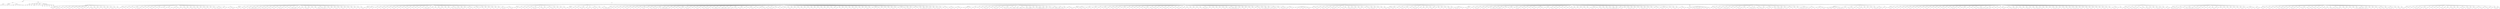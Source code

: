 digraph Tree {
	"t0" [label = "TEI"];
	"t1" [label = "teiHeader"];
	"t2" [label = "fileDesc"];
	"t3" [label = "titleStmt"];
	"t4" [label = "title"];
	"t5" [label = "author"];
	"t6" [label = "author"];
	"t7" [label = "publicationStmt"];
	"t8" [label = "editor"];
	"t9" [label = "publisher"];
	"t10" [label = "idno"];
	"t11" [label = "SourceDesc"];
	"t12" [label = "genre"];
	"t13" [label = "inspiration"];
	"t14" [label = "structure"];
	"t15" [label = "type"];
	"t16" [label = "periode"];
	"t17" [label = "taille"];
	"t18" [label = "permalien"];
	"t19" [label = "text"];
	"t20" [label = "front"];
	"t21" [label = "docTitle"];
	"t22" [label = "titlePart"];
	"t23" [label = "titlePart"];
	"t24" [label = "titlePart"];
	"t25" [label = "titlePart"];
	"t26" [label = "docDate"];
	"t27" [label = "docAuthor"];
	"t28" [label = "docImprint"];
	"t29" [label = "acheveImprime"];
	"t30" [label = "printer"];
	"t31" [label = "performance"];
	"t32" [label = "premiere"];
	"t33" [label = "castList"];
	"t34" [label = "head"];
	"t35" [label = "castItem"];
	"t36" [label = "role"];
	"t37" [label = "castItem"];
	"t38" [label = "role"];
	"t39" [label = "castItem"];
	"t40" [label = "role"];
	"t41" [label = "castItem"];
	"t42" [label = "role"];
	"t43" [label = "castItem"];
	"t44" [label = "role"];
	"t45" [label = "castItem"];
	"t46" [label = "role"];
	"t47" [label = "set"];
	"t48" [label = "note"];
	"t49" [label = "body"];
	"t50" [label = "div1"];
	"t51" [label = "head"];
	"t52" [label = "stage"];
	"t53" [label = "div2"];
	"t54" [label = "head"];
	"t55" [label = "sp"];
	"t56" [label = "speaker"];
	"t57" [label = "p"];
	"t58" [label = "s"];
	"t59" [label = "s"];
	"t60" [label = "sp"];
	"t61" [label = "speaker"];
	"t62" [label = "p"];
	"t63" [label = "s"];
	"t64" [label = "s"];
	"t65" [label = "sp"];
	"t66" [label = "speaker"];
	"t67" [label = "p"];
	"t68" [label = "s"];
	"t69" [label = "s"];
	"t70" [label = "sp"];
	"t71" [label = "speaker"];
	"t72" [label = "p"];
	"t73" [label = "s"];
	"t74" [label = "sp"];
	"t75" [label = "speaker"];
	"t76" [label = "p"];
	"t77" [label = "s"];
	"t78" [label = "sp"];
	"t79" [label = "speaker"];
	"t80" [label = "p"];
	"t81" [label = "s"];
	"t82" [label = "s"];
	"t83" [label = "sp"];
	"t84" [label = "speaker"];
	"t85" [label = "p"];
	"t86" [label = "s"];
	"t87" [label = "sp"];
	"t88" [label = "speaker"];
	"t89" [label = "p"];
	"t90" [label = "s"];
	"t91" [label = "sp"];
	"t92" [label = "speaker"];
	"t93" [label = "p"];
	"t94" [label = "s"];
	"t95" [label = "s"];
	"t96" [label = "sp"];
	"t97" [label = "speaker"];
	"t98" [label = "p"];
	"t99" [label = "s"];
	"t100" [label = "s"];
	"t101" [label = "sp"];
	"t102" [label = "speaker"];
	"t103" [label = "p"];
	"t104" [label = "s"];
	"t105" [label = "sp"];
	"t106" [label = "speaker"];
	"t107" [label = "p"];
	"t108" [label = "s"];
	"t109" [label = "sp"];
	"t110" [label = "speaker"];
	"t111" [label = "p"];
	"t112" [label = "s"];
	"t113" [label = "s"];
	"t114" [label = "sp"];
	"t115" [label = "speaker"];
	"t116" [label = "p"];
	"t117" [label = "s"];
	"t118" [label = "s"];
	"t119" [label = "sp"];
	"t120" [label = "speaker"];
	"t121" [label = "p"];
	"t122" [label = "s"];
	"t123" [label = "sp"];
	"t124" [label = "speaker"];
	"t125" [label = "p"];
	"t126" [label = "s"];
	"t127" [label = "sp"];
	"t128" [label = "speaker"];
	"t129" [label = "p"];
	"t130" [label = "s"];
	"t131" [label = "s"];
	"t132" [label = "sp"];
	"t133" [label = "speaker"];
	"t134" [label = "p"];
	"t135" [label = "s"];
	"t136" [label = "sp"];
	"t137" [label = "speaker"];
	"t138" [label = "p"];
	"t139" [label = "s"];
	"t140" [label = "s"];
	"t141" [label = "sp"];
	"t142" [label = "speaker"];
	"t143" [label = "p"];
	"t144" [label = "s"];
	"t145" [label = "sp"];
	"t146" [label = "speaker"];
	"t147" [label = "p"];
	"t148" [label = "s"];
	"t149" [label = "div2"];
	"t150" [label = "head"];
	"t151" [label = "sp"];
	"t152" [label = "speaker"];
	"t153" [label = "p"];
	"t154" [label = "s"];
	"t155" [label = "sp"];
	"t156" [label = "speaker"];
	"t157" [label = "p"];
	"t158" [label = "s"];
	"t159" [label = "sp"];
	"t160" [label = "speaker"];
	"t161" [label = "p"];
	"t162" [label = "s"];
	"t163" [label = "sp"];
	"t164" [label = "speaker"];
	"t165" [label = "p"];
	"t166" [label = "s"];
	"t167" [label = "sp"];
	"t168" [label = "speaker"];
	"t169" [label = "p"];
	"t170" [label = "s"];
	"t171" [label = "stage"];
	"t172" [label = "p"];
	"t173" [label = "s"];
	"t174" [label = "s"];
	"t175" [label = "s"];
	"t176" [label = "sp"];
	"t177" [label = "speaker"];
	"t178" [label = "p"];
	"t179" [label = "s"];
	"t180" [label = "sp"];
	"t181" [label = "speaker"];
	"t182" [label = "p"];
	"t183" [label = "s"];
	"t184" [label = "sp"];
	"t185" [label = "speaker"];
	"t186" [label = "p"];
	"t187" [label = "s"];
	"t188" [label = "sp"];
	"t189" [label = "speaker"];
	"t190" [label = "p"];
	"t191" [label = "s"];
	"t192" [label = "s"];
	"t193" [label = "sp"];
	"t194" [label = "speaker"];
	"t195" [label = "p"];
	"t196" [label = "s"];
	"t197" [label = "sp"];
	"t198" [label = "speaker"];
	"t199" [label = "p"];
	"t200" [label = "s"];
	"t201" [label = "stage"];
	"t202" [label = "sp"];
	"t203" [label = "speaker"];
	"t204" [label = "stage"];
	"t205" [label = "p"];
	"t206" [label = "s"];
	"t207" [label = "sp"];
	"t208" [label = "speaker"];
	"t209" [label = "stage"];
	"t210" [label = "p"];
	"t211" [label = "s"];
	"t212" [label = "sp"];
	"t213" [label = "speaker"];
	"t214" [label = "p"];
	"t215" [label = "s"];
	"t216" [label = "stage"];
	"t217" [label = "p"];
	"t218" [label = "s"];
	"t219" [label = "stage"];
	"t220" [label = "p"];
	"t221" [label = "s"];
	"t222" [label = "sp"];
	"t223" [label = "speaker"];
	"t224" [label = "p"];
	"t225" [label = "s"];
	"t226" [label = "sp"];
	"t227" [label = "speaker"];
	"t228" [label = "p"];
	"t229" [label = "s"];
	"t230" [label = "s"];
	"t231" [label = "sp"];
	"t232" [label = "speaker"];
	"t233" [label = "p"];
	"t234" [label = "s"];
	"t235" [label = "sp"];
	"t236" [label = "speaker"];
	"t237" [label = "p"];
	"t238" [label = "s"];
	"t239" [label = "s"];
	"t240" [label = "sp"];
	"t241" [label = "speaker"];
	"t242" [label = "p"];
	"t243" [label = "s"];
	"t244" [label = "s"];
	"t245" [label = "sp"];
	"t246" [label = "speaker"];
	"t247" [label = "p"];
	"t248" [label = "s"];
	"t249" [label = "s"];
	"t250" [label = "sp"];
	"t251" [label = "speaker"];
	"t252" [label = "p"];
	"t253" [label = "s"];
	"t254" [label = "sp"];
	"t255" [label = "speaker"];
	"t256" [label = "p"];
	"t257" [label = "s"];
	"t258" [label = "s"];
	"t259" [label = "sp"];
	"t260" [label = "speaker"];
	"t261" [label = "p"];
	"t262" [label = "s"];
	"t263" [label = "sp"];
	"t264" [label = "speaker"];
	"t265" [label = "p"];
	"t266" [label = "s"];
	"t267" [label = "sp"];
	"t268" [label = "speaker"];
	"t269" [label = "p"];
	"t270" [label = "s"];
	"t271" [label = "s"];
	"t272" [label = "sp"];
	"t273" [label = "speaker"];
	"t274" [label = "p"];
	"t275" [label = "s"];
	"t276" [label = "s"];
	"t277" [label = "s"];
	"t278" [label = "stage"];
	"t279" [label = "p"];
	"t280" [label = "s"];
	"t281" [label = "sp"];
	"t282" [label = "speaker"];
	"t283" [label = "p"];
	"t284" [label = "s"];
	"t285" [label = "stage"];
	"t286" [label = "sp"];
	"t287" [label = "speaker"];
	"t288" [label = "p"];
	"t289" [label = "s"];
	"t290" [label = "stage"];
	"t291" [label = "p"];
	"t292" [label = "s"];
	"t293" [label = "s"];
	"t294" [label = "stage"];
	"t295" [label = "div2"];
	"t296" [label = "head"];
	"t297" [label = "sp"];
	"t298" [label = "speaker"];
	"t299" [label = "p"];
	"t300" [label = "s"];
	"t301" [label = "stage"];
	"t302" [label = "p"];
	"t303" [label = "s"];
	"t304" [label = "sp"];
	"t305" [label = "speaker"];
	"t306" [label = "p"];
	"t307" [label = "s"];
	"t308" [label = "s"];
	"t309" [label = "sp"];
	"t310" [label = "speaker"];
	"t311" [label = "p"];
	"t312" [label = "s"];
	"t313" [label = "sp"];
	"t314" [label = "speaker"];
	"t315" [label = "p"];
	"t316" [label = "s"];
	"t317" [label = "sp"];
	"t318" [label = "speaker"];
	"t319" [label = "p"];
	"t320" [label = "s"];
	"t321" [label = "s"];
	"t322" [label = "s"];
	"t323" [label = "s"];
	"t324" [label = "s"];
	"t325" [label = "s"];
	"t326" [label = "sp"];
	"t327" [label = "speaker"];
	"t328" [label = "p"];
	"t329" [label = "s"];
	"t330" [label = "sp"];
	"t331" [label = "speaker"];
	"t332" [label = "p"];
	"t333" [label = "s"];
	"t334" [label = "s"];
	"t335" [label = "sp"];
	"t336" [label = "speaker"];
	"t337" [label = "p"];
	"t338" [label = "s"];
	"t339" [label = "s"];
	"t340" [label = "s"];
	"t341" [label = "sp"];
	"t342" [label = "speaker"];
	"t343" [label = "p"];
	"t344" [label = "s"];
	"t345" [label = "s"];
	"t346" [label = "sp"];
	"t347" [label = "speaker"];
	"t348" [label = "p"];
	"t349" [label = "s"];
	"t350" [label = "s"];
	"t351" [label = "sp"];
	"t352" [label = "speaker"];
	"t353" [label = "p"];
	"t354" [label = "s"];
	"t355" [label = "s"];
	"t356" [label = "sp"];
	"t357" [label = "speaker"];
	"t358" [label = "p"];
	"t359" [label = "s"];
	"t360" [label = "sp"];
	"t361" [label = "speaker"];
	"t362" [label = "p"];
	"t363" [label = "s"];
	"t364" [label = "s"];
	"t365" [label = "s"];
	"t366" [label = "sp"];
	"t367" [label = "speaker"];
	"t368" [label = "p"];
	"t369" [label = "s"];
	"t370" [label = "sp"];
	"t371" [label = "speaker"];
	"t372" [label = "p"];
	"t373" [label = "s"];
	"t374" [label = "sp"];
	"t375" [label = "speaker"];
	"t376" [label = "p"];
	"t377" [label = "s"];
	"t378" [label = "sp"];
	"t379" [label = "speaker"];
	"t380" [label = "p"];
	"t381" [label = "s"];
	"t382" [label = "s"];
	"t383" [label = "s"];
	"t384" [label = "s"];
	"t385" [label = "s"];
	"t386" [label = "sp"];
	"t387" [label = "speaker"];
	"t388" [label = "p"];
	"t389" [label = "s"];
	"t390" [label = "sp"];
	"t391" [label = "speaker"];
	"t392" [label = "p"];
	"t393" [label = "s"];
	"t394" [label = "s"];
	"t395" [label = "sp"];
	"t396" [label = "speaker"];
	"t397" [label = "p"];
	"t398" [label = "s"];
	"t399" [label = "sp"];
	"t400" [label = "speaker"];
	"t401" [label = "p"];
	"t402" [label = "s"];
	"t403" [label = "s"];
	"t404" [label = "s"];
	"t405" [label = "sp"];
	"t406" [label = "speaker"];
	"t407" [label = "p"];
	"t408" [label = "s"];
	"t409" [label = "sp"];
	"t410" [label = "speaker"];
	"t411" [label = "p"];
	"t412" [label = "s"];
	"t413" [label = "sp"];
	"t414" [label = "speaker"];
	"t415" [label = "p"];
	"t416" [label = "s"];
	"t417" [label = "sp"];
	"t418" [label = "speaker"];
	"t419" [label = "p"];
	"t420" [label = "s"];
	"t421" [label = "s"];
	"t422" [label = "s"];
	"t423" [label = "stage"];
	"t424" [label = "p"];
	"t425" [label = "s"];
	"t426" [label = "s"];
	"t427" [label = "s"];
	"t428" [label = "s"];
	"t429" [label = "sp"];
	"t430" [label = "speaker"];
	"t431" [label = "p"];
	"t432" [label = "s"];
	"t433" [label = "sp"];
	"t434" [label = "speaker"];
	"t435" [label = "p"];
	"t436" [label = "s"];
	"t437" [label = "s"];
	"t438" [label = "sp"];
	"t439" [label = "speaker"];
	"t440" [label = "p"];
	"t441" [label = "s"];
	"t442" [label = "sp"];
	"t443" [label = "speaker"];
	"t444" [label = "p"];
	"t445" [label = "s"];
	"t446" [label = "s"];
	"t447" [label = "sp"];
	"t448" [label = "speaker"];
	"t449" [label = "p"];
	"t450" [label = "s"];
	"t451" [label = "sp"];
	"t452" [label = "speaker"];
	"t453" [label = "p"];
	"t454" [label = "s"];
	"t455" [label = "s"];
	"t456" [label = "sp"];
	"t457" [label = "speaker"];
	"t458" [label = "p"];
	"t459" [label = "s"];
	"t460" [label = "sp"];
	"t461" [label = "speaker"];
	"t462" [label = "p"];
	"t463" [label = "s"];
	"t464" [label = "sp"];
	"t465" [label = "speaker"];
	"t466" [label = "p"];
	"t467" [label = "s"];
	"t468" [label = "sp"];
	"t469" [label = "speaker"];
	"t470" [label = "p"];
	"t471" [label = "s"];
	"t472" [label = "sp"];
	"t473" [label = "speaker"];
	"t474" [label = "p"];
	"t475" [label = "s"];
	"t476" [label = "sp"];
	"t477" [label = "speaker"];
	"t478" [label = "p"];
	"t479" [label = "s"];
	"t480" [label = "s"];
	"t481" [label = "div2"];
	"t482" [label = "head"];
	"t483" [label = "sp"];
	"t484" [label = "speaker"];
	"t485" [label = "p"];
	"t486" [label = "s"];
	"t487" [label = "sp"];
	"t488" [label = "speaker"];
	"t489" [label = "p"];
	"t490" [label = "s"];
	"t491" [label = "stage"];
	"t492" [label = "p"];
	"t493" [label = "s"];
	"t494" [label = "stage"];
	"t495" [label = "sp"];
	"t496" [label = "speaker"];
	"t497" [label = "p"];
	"t498" [label = "s"];
	"t499" [label = "sp"];
	"t500" [label = "speaker"];
	"t501" [label = "p"];
	"t502" [label = "s"];
	"t503" [label = "sp"];
	"t504" [label = "speaker"];
	"t505" [label = "p"];
	"t506" [label = "s"];
	"t507" [label = "s"];
	"t508" [label = "sp"];
	"t509" [label = "speaker"];
	"t510" [label = "p"];
	"t511" [label = "s"];
	"t512" [label = "sp"];
	"t513" [label = "speaker"];
	"t514" [label = "p"];
	"t515" [label = "s"];
	"t516" [label = "sp"];
	"t517" [label = "speaker"];
	"t518" [label = "p"];
	"t519" [label = "s"];
	"t520" [label = "s"];
	"t521" [label = "sp"];
	"t522" [label = "speaker"];
	"t523" [label = "p"];
	"t524" [label = "s"];
	"t525" [label = "sp"];
	"t526" [label = "speaker"];
	"t527" [label = "p"];
	"t528" [label = "s"];
	"t529" [label = "sp"];
	"t530" [label = "speaker"];
	"t531" [label = "p"];
	"t532" [label = "s"];
	"t533" [label = "sp"];
	"t534" [label = "speaker"];
	"t535" [label = "p"];
	"t536" [label = "s"];
	"t537" [label = "s"];
	"t538" [label = "sp"];
	"t539" [label = "speaker"];
	"t540" [label = "p"];
	"t541" [label = "s"];
	"t542" [label = "sp"];
	"t543" [label = "speaker"];
	"t544" [label = "p"];
	"t545" [label = "s"];
	"t546" [label = "sp"];
	"t547" [label = "speaker"];
	"t548" [label = "p"];
	"t549" [label = "s"];
	"t550" [label = "sp"];
	"t551" [label = "speaker"];
	"t552" [label = "p"];
	"t553" [label = "s"];
	"t554" [label = "sp"];
	"t555" [label = "speaker"];
	"t556" [label = "p"];
	"t557" [label = "s"];
	"t558" [label = "sp"];
	"t559" [label = "speaker"];
	"t560" [label = "p"];
	"t561" [label = "s"];
	"t562" [label = "s"];
	"t563" [label = "s"];
	"t564" [label = "s"];
	"t565" [label = "sp"];
	"t566" [label = "speaker"];
	"t567" [label = "p"];
	"t568" [label = "s"];
	"t569" [label = "sp"];
	"t570" [label = "speaker"];
	"t571" [label = "p"];
	"t572" [label = "s"];
	"t573" [label = "sp"];
	"t574" [label = "speaker"];
	"t575" [label = "p"];
	"t576" [label = "s"];
	"t577" [label = "sp"];
	"t578" [label = "speaker"];
	"t579" [label = "p"];
	"t580" [label = "s"];
	"t581" [label = "s"];
	"t582" [label = "sp"];
	"t583" [label = "speaker"];
	"t584" [label = "p"];
	"t585" [label = "s"];
	"t586" [label = "sp"];
	"t587" [label = "speaker"];
	"t588" [label = "p"];
	"t589" [label = "s"];
	"t590" [label = "sp"];
	"t591" [label = "speaker"];
	"t592" [label = "p"];
	"t593" [label = "s"];
	"t594" [label = "sp"];
	"t595" [label = "speaker"];
	"t596" [label = "p"];
	"t597" [label = "s"];
	"t598" [label = "s"];
	"t599" [label = "stage"];
	"t600" [label = "p"];
	"t601" [label = "s"];
	"t602" [label = "s"];
	"t603" [label = "s"];
	"t604" [label = "sp"];
	"t605" [label = "speaker"];
	"t606" [label = "p"];
	"t607" [label = "s"];
	"t608" [label = "s"];
	"t609" [label = "sp"];
	"t610" [label = "speaker"];
	"t611" [label = "p"];
	"t612" [label = "s"];
	"t613" [label = "s"];
	"t614" [label = "sp"];
	"t615" [label = "speaker"];
	"t616" [label = "p"];
	"t617" [label = "s"];
	"t618" [label = "sp"];
	"t619" [label = "speaker"];
	"t620" [label = "p"];
	"t621" [label = "s"];
	"t622" [label = "s"];
	"t623" [label = "stage"];
	"t624" [label = "p"];
	"t625" [label = "s"];
	"t626" [label = "sp"];
	"t627" [label = "speaker"];
	"t628" [label = "p"];
	"t629" [label = "s"];
	"t630" [label = "stage"];
	"t631" [label = "p"];
	"t632" [label = "s"];
	"t633" [label = "stage"];
	"t634" [label = "sp"];
	"t635" [label = "speaker"];
	"t636" [label = "p"];
	"t637" [label = "s"];
	"t638" [label = "sp"];
	"t639" [label = "speaker"];
	"t640" [label = "p"];
	"t641" [label = "s"];
	"t642" [label = "sp"];
	"t643" [label = "speaker"];
	"t644" [label = "p"];
	"t645" [label = "s"];
	"t646" [label = "sp"];
	"t647" [label = "speaker"];
	"t648" [label = "p"];
	"t649" [label = "s"];
	"t650" [label = "sp"];
	"t651" [label = "speaker"];
	"t652" [label = "p"];
	"t653" [label = "s"];
	"t654" [label = "sp"];
	"t655" [label = "speaker"];
	"t656" [label = "p"];
	"t657" [label = "s"];
	"t658" [label = "sp"];
	"t659" [label = "speaker"];
	"t660" [label = "p"];
	"t661" [label = "s"];
	"t662" [label = "s"];
	"t663" [label = "s"];
	"t664" [label = "stage"];
	"t665" [label = "sp"];
	"t666" [label = "speaker"];
	"t667" [label = "p"];
	"t668" [label = "s"];
	"t669" [label = "stage"];
	"t670" [label = "p"];
	"t671" [label = "s"];
	"t672" [label = "s"];
	"t673" [label = "stage"];
	"t674" [label = "div2"];
	"t675" [label = "head"];
	"t676" [label = "sp"];
	"t677" [label = "speaker"];
	"t678" [label = "p"];
	"t679" [label = "s"];
	"t680" [label = "stage"];
	"t681" [label = "sp"];
	"t682" [label = "speaker"];
	"t683" [label = "p"];
	"t684" [label = "s"];
	"t685" [label = "sp"];
	"t686" [label = "speaker"];
	"t687" [label = "p"];
	"t688" [label = "s"];
	"t689" [label = "sp"];
	"t690" [label = "speaker"];
	"t691" [label = "p"];
	"t692" [label = "s"];
	"t693" [label = "sp"];
	"t694" [label = "speaker"];
	"t695" [label = "p"];
	"t696" [label = "s"];
	"t697" [label = "sp"];
	"t698" [label = "speaker"];
	"t699" [label = "p"];
	"t700" [label = "s"];
	"t701" [label = "s"];
	"t702" [label = "s"];
	"t703" [label = "stage"];
	"t704" [label = "sp"];
	"t705" [label = "speaker"];
	"t706" [label = "p"];
	"t707" [label = "s"];
	"t708" [label = "sp"];
	"t709" [label = "speaker"];
	"t710" [label = "p"];
	"t711" [label = "s"];
	"t712" [label = "s"];
	"t713" [label = "sp"];
	"t714" [label = "speaker"];
	"t715" [label = "p"];
	"t716" [label = "s"];
	"t717" [label = "sp"];
	"t718" [label = "speaker"];
	"t719" [label = "p"];
	"t720" [label = "s"];
	"t721" [label = "stage"];
	"t722" [label = "p"];
	"t723" [label = "s"];
	"t724" [label = "s"];
	"t725" [label = "sp"];
	"t726" [label = "speaker"];
	"t727" [label = "p"];
	"t728" [label = "s"];
	"t729" [label = "sp"];
	"t730" [label = "speaker"];
	"t731" [label = "p"];
	"t732" [label = "s"];
	"t733" [label = "sp"];
	"t734" [label = "speaker"];
	"t735" [label = "p"];
	"t736" [label = "s"];
	"t737" [label = "sp"];
	"t738" [label = "speaker"];
	"t739" [label = "p"];
	"t740" [label = "s"];
	"t741" [label = "div2"];
	"t742" [label = "head"];
	"t743" [label = "sp"];
	"t744" [label = "speaker"];
	"t745" [label = "p"];
	"t746" [label = "s"];
	"t747" [label = "stage"];
	"t748" [label = "p"];
	"t749" [label = "s"];
	"t750" [label = "sp"];
	"t751" [label = "speaker"];
	"t752" [label = "p"];
	"t753" [label = "s"];
	"t754" [label = "sp"];
	"t755" [label = "speaker"];
	"t756" [label = "p"];
	"t757" [label = "s"];
	"t758" [label = "sp"];
	"t759" [label = "speaker"];
	"t760" [label = "p"];
	"t761" [label = "s"];
	"t762" [label = "s"];
	"t763" [label = "stage"];
	"t764" [label = "p"];
	"t765" [label = "s"];
	"t766" [label = "sp"];
	"t767" [label = "speaker"];
	"t768" [label = "p"];
	"t769" [label = "s"];
	"t770" [label = "s"];
	"t771" [label = "sp"];
	"t772" [label = "speaker"];
	"t773" [label = "p"];
	"t774" [label = "s"];
	"t775" [label = "sp"];
	"t776" [label = "speaker"];
	"t777" [label = "p"];
	"t778" [label = "s"];
	"t779" [label = "s"];
	"t780" [label = "stage"];
	"t781" [label = "p"];
	"t782" [label = "s"];
	"t783" [label = "sp"];
	"t784" [label = "speaker"];
	"t785" [label = "p"];
	"t786" [label = "s"];
	"t787" [label = "sp"];
	"t788" [label = "speaker"];
	"t789" [label = "p"];
	"t790" [label = "s"];
	"t791" [label = "stage"];
	"t792" [label = "p"];
	"t793" [label = "s"];
	"t794" [label = "s"];
	"t795" [label = "s"];
	"t796" [label = "s"];
	"t797" [label = "s"];
	"t798" [label = "div2"];
	"t799" [label = "head"];
	"t800" [label = "sp"];
	"t801" [label = "speaker"];
	"t802" [label = "p"];
	"t803" [label = "s"];
	"t804" [label = "sp"];
	"t805" [label = "speaker"];
	"t806" [label = "p"];
	"t807" [label = "s"];
	"t808" [label = "sp"];
	"t809" [label = "speaker"];
	"t810" [label = "p"];
	"t811" [label = "s"];
	"t812" [label = "sp"];
	"t813" [label = "speaker"];
	"t814" [label = "p"];
	"t815" [label = "s"];
	"t816" [label = "sp"];
	"t817" [label = "speaker"];
	"t818" [label = "p"];
	"t819" [label = "s"];
	"t820" [label = "sp"];
	"t821" [label = "speaker"];
	"t822" [label = "p"];
	"t823" [label = "s"];
	"t824" [label = "s"];
	"t825" [label = "sp"];
	"t826" [label = "speaker"];
	"t827" [label = "p"];
	"t828" [label = "s"];
	"t829" [label = "sp"];
	"t830" [label = "speaker"];
	"t831" [label = "p"];
	"t832" [label = "s"];
	"t833" [label = "sp"];
	"t834" [label = "speaker"];
	"t835" [label = "p"];
	"t836" [label = "s"];
	"t837" [label = "sp"];
	"t838" [label = "speaker"];
	"t839" [label = "p"];
	"t840" [label = "s"];
	"t841" [label = "sp"];
	"t842" [label = "speaker"];
	"t843" [label = "p"];
	"t844" [label = "s"];
	"t845" [label = "s"];
	"t846" [label = "stage"];
	"t847" [label = "sp"];
	"t848" [label = "speaker"];
	"t849" [label = "p"];
	"t850" [label = "s"];
	"t851" [label = "sp"];
	"t852" [label = "speaker"];
	"t853" [label = "p"];
	"t854" [label = "s"];
	"t855" [label = "s"];
	"t856" [label = "sp"];
	"t857" [label = "speaker"];
	"t858" [label = "p"];
	"t859" [label = "s"];
	"t860" [label = "s"];
	"t861" [label = "s"];
	"t862" [label = "sp"];
	"t863" [label = "speaker"];
	"t864" [label = "p"];
	"t865" [label = "s"];
	"t866" [label = "stage"];
	"t867" [label = "p"];
	"t868" [label = "s"];
	"t869" [label = "sp"];
	"t870" [label = "speaker"];
	"t871" [label = "p"];
	"t872" [label = "s"];
	"t873" [label = "s"];
	"t874" [label = "s"];
	"t875" [label = "s"];
	"t876" [label = "s"];
	"t877" [label = "s"];
	"t878" [label = "sp"];
	"t879" [label = "speaker"];
	"t880" [label = "p"];
	"t881" [label = "s"];
	"t882" [label = "sp"];
	"t883" [label = "speaker"];
	"t884" [label = "p"];
	"t885" [label = "s"];
	"t886" [label = "sp"];
	"t887" [label = "speaker"];
	"t888" [label = "p"];
	"t889" [label = "s"];
	"t890" [label = "sp"];
	"t891" [label = "speaker"];
	"t892" [label = "p"];
	"t893" [label = "s"];
	"t894" [label = "sp"];
	"t895" [label = "speaker"];
	"t896" [label = "p"];
	"t897" [label = "s"];
	"t898" [label = "s"];
	"t899" [label = "stage"];
	"t900" [label = "p"];
	"t901" [label = "s"];
	"t902" [label = "sp"];
	"t903" [label = "speaker"];
	"t904" [label = "p"];
	"t905" [label = "s"];
	"t906" [label = "s"];
	"t907" [label = "s"];
	"t908" [label = "sp"];
	"t909" [label = "speaker"];
	"t910" [label = "p"];
	"t911" [label = "s"];
	"t912" [label = "sp"];
	"t913" [label = "speaker"];
	"t914" [label = "p"];
	"t915" [label = "s"];
	"t916" [label = "sp"];
	"t917" [label = "speaker"];
	"t918" [label = "p"];
	"t919" [label = "s"];
	"t920" [label = "s"];
	"t921" [label = "sp"];
	"t922" [label = "speaker"];
	"t923" [label = "p"];
	"t924" [label = "s"];
	"t925" [label = "sp"];
	"t926" [label = "speaker"];
	"t927" [label = "p"];
	"t928" [label = "s"];
	"t929" [label = "s"];
	"t930" [label = "sp"];
	"t931" [label = "speaker"];
	"t932" [label = "p"];
	"t933" [label = "s"];
	"t934" [label = "s"];
	"t935" [label = "s"];
	"t936" [label = "sp"];
	"t937" [label = "speaker"];
	"t938" [label = "p"];
	"t939" [label = "s"];
	"t940" [label = "sp"];
	"t941" [label = "speaker"];
	"t942" [label = "p"];
	"t943" [label = "s"];
	"t944" [label = "sp"];
	"t945" [label = "speaker"];
	"t946" [label = "p"];
	"t947" [label = "s"];
	"t948" [label = "s"];
	"t949" [label = "s"];
	"t950" [label = "s"];
	"t951" [label = "sp"];
	"t952" [label = "speaker"];
	"t953" [label = "p"];
	"t954" [label = "s"];
	"t955" [label = "sp"];
	"t956" [label = "speaker"];
	"t957" [label = "p"];
	"t958" [label = "s"];
	"t959" [label = "s"];
	"t960" [label = "s"];
	"t961" [label = "s"];
	"t962" [label = "s"];
	"t963" [label = "s"];
	"t964" [label = "sp"];
	"t965" [label = "speaker"];
	"t966" [label = "p"];
	"t967" [label = "s"];
	"t968" [label = "s"];
	"t969" [label = "sp"];
	"t970" [label = "speaker"];
	"t971" [label = "p"];
	"t972" [label = "s"];
	"t973" [label = "s"];
	"t974" [label = "sp"];
	"t975" [label = "speaker"];
	"t976" [label = "p"];
	"t977" [label = "s"];
	"t978" [label = "stage"];
	"t979" [label = "p"];
	"t980" [label = "s"];
	"t981" [label = "s"];
	"t982" [label = "sp"];
	"t983" [label = "speaker"];
	"t984" [label = "p"];
	"t985" [label = "s"];
	"t986" [label = "s"];
	"t987" [label = "stage"];
	"t988" [label = "p"];
	"t989" [label = "s"];
	"t990" [label = "sp"];
	"t991" [label = "speaker"];
	"t992" [label = "p"];
	"t993" [label = "s"];
	"t994" [label = "sp"];
	"t995" [label = "speaker"];
	"t996" [label = "p"];
	"t997" [label = "s"];
	"t998" [label = "stage"];
	"t999" [label = "p"];
	"t1000" [label = "s"];
	"t1001" [label = "s"];
	"t1002" [label = "sp"];
	"t1003" [label = "speaker"];
	"t1004" [label = "p"];
	"t1005" [label = "s"];
	"t1006" [label = "sp"];
	"t1007" [label = "speaker"];
	"t1008" [label = "p"];
	"t1009" [label = "s"];
	"t1010" [label = "stage"];
	"t1011" [label = "p"];
	"t1012" [label = "s"];
	"t1013" [label = "stage"];
	"t1014" [label = "p"];
	"t1015" [label = "s"];
	"t1016" [label = "s"];
	"t1017" [label = "sp"];
	"t1018" [label = "speaker"];
	"t1019" [label = "p"];
	"t1020" [label = "s"];
	"t1021" [label = "s"];
	"t1022" [label = "sp"];
	"t1023" [label = "speaker"];
	"t1024" [label = "p"];
	"t1025" [label = "s"];
	"t1026" [label = "s"];
	"t1027" [label = "s"];
	"t1028" [label = "sp"];
	"t1029" [label = "speaker"];
	"t1030" [label = "p"];
	"t1031" [label = "s"];
	"t1032" [label = "stage"];
	"t1033" [label = "sp"];
	"t1034" [label = "speaker"];
	"t1035" [label = "p"];
	"t1036" [label = "s"];
	"t1037" [label = "sp"];
	"t1038" [label = "speaker"];
	"t1039" [label = "p"];
	"t1040" [label = "s"];
	"t1041" [label = "sp"];
	"t1042" [label = "speaker"];
	"t1043" [label = "p"];
	"t1044" [label = "s"];
	"t1045" [label = "sp"];
	"t1046" [label = "speaker"];
	"t1047" [label = "p"];
	"t1048" [label = "s"];
	"t1049" [label = "s"];
	"t1050" [label = "sp"];
	"t1051" [label = "speaker"];
	"t1052" [label = "p"];
	"t1053" [label = "s"];
	"t1054" [label = "sp"];
	"t1055" [label = "speaker"];
	"t1056" [label = "p"];
	"t1057" [label = "s"];
	"t1058" [label = "sp"];
	"t1059" [label = "speaker"];
	"t1060" [label = "p"];
	"t1061" [label = "s"];
	"t1062" [label = "sp"];
	"t1063" [label = "speaker"];
	"t1064" [label = "p"];
	"t1065" [label = "s"];
	"t1066" [label = "sp"];
	"t1067" [label = "speaker"];
	"t1068" [label = "p"];
	"t1069" [label = "s"];
	"t1070" [label = "sp"];
	"t1071" [label = "speaker"];
	"t1072" [label = "p"];
	"t1073" [label = "s"];
	"t1074" [label = "sp"];
	"t1075" [label = "speaker"];
	"t1076" [label = "p"];
	"t1077" [label = "s"];
	"t1078" [label = "sp"];
	"t1079" [label = "speaker"];
	"t1080" [label = "p"];
	"t1081" [label = "s"];
	"t1082" [label = "sp"];
	"t1083" [label = "speaker"];
	"t1084" [label = "p"];
	"t1085" [label = "s"];
	"t1086" [label = "sp"];
	"t1087" [label = "speaker"];
	"t1088" [label = "p"];
	"t1089" [label = "s"];
	"t1090" [label = "sp"];
	"t1091" [label = "speaker"];
	"t1092" [label = "p"];
	"t1093" [label = "s"];
	"t1094" [label = "sp"];
	"t1095" [label = "speaker"];
	"t1096" [label = "p"];
	"t1097" [label = "s"];
	"t1098" [label = "sp"];
	"t1099" [label = "speaker"];
	"t1100" [label = "p"];
	"t1101" [label = "s"];
	"t1102" [label = "sp"];
	"t1103" [label = "speaker"];
	"t1104" [label = "p"];
	"t1105" [label = "s"];
	"t1106" [label = "stage"];
	"t1107" [label = "sp"];
	"t1108" [label = "speaker"];
	"t1109" [label = "p"];
	"t1110" [label = "s"];
	"t1111" [label = "sp"];
	"t1112" [label = "speaker"];
	"t1113" [label = "p"];
	"t1114" [label = "s"];
	"t1115" [label = "sp"];
	"t1116" [label = "speaker"];
	"t1117" [label = "p"];
	"t1118" [label = "s"];
	"t1119" [label = "sp"];
	"t1120" [label = "speaker"];
	"t1121" [label = "p"];
	"t1122" [label = "s"];
	"t1123" [label = "sp"];
	"t1124" [label = "speaker"];
	"t1125" [label = "p"];
	"t1126" [label = "s"];
	"t1127" [label = "s"];
	"t1128" [label = "sp"];
	"t1129" [label = "speaker"];
	"t1130" [label = "p"];
	"t1131" [label = "s"];
	"t1132" [label = "sp"];
	"t1133" [label = "speaker"];
	"t1134" [label = "p"];
	"t1135" [label = "s"];
	"t1136" [label = "sp"];
	"t1137" [label = "speaker"];
	"t1138" [label = "p"];
	"t1139" [label = "s"];
	"t1140" [label = "sp"];
	"t1141" [label = "speaker"];
	"t1142" [label = "p"];
	"t1143" [label = "s"];
	"t1144" [label = "s"];
	"t1145" [label = "sp"];
	"t1146" [label = "speaker"];
	"t1147" [label = "p"];
	"t1148" [label = "s"];
	"t1149" [label = "sp"];
	"t1150" [label = "speaker"];
	"t1151" [label = "p"];
	"t1152" [label = "s"];
	"t1153" [label = "stage"];
	"t1154" [label = "p"];
	"t1155" [label = "s"];
	"t1156" [label = "stage"];
	"t1157" [label = "p"];
	"t1158" [label = "s"];
	"t1159" [label = "sp"];
	"t1160" [label = "speaker"];
	"t1161" [label = "p"];
	"t1162" [label = "s"];
	"t1163" [label = "sp"];
	"t1164" [label = "speaker"];
	"t1165" [label = "p"];
	"t1166" [label = "s"];
	"t1167" [label = "sp"];
	"t1168" [label = "speaker"];
	"t1169" [label = "p"];
	"t1170" [label = "s"];
	"t1171" [label = "sp"];
	"t1172" [label = "speaker"];
	"t1173" [label = "p"];
	"t1174" [label = "s"];
	"t1175" [label = "s"];
	"t1176" [label = "sp"];
	"t1177" [label = "speaker"];
	"t1178" [label = "p"];
	"t1179" [label = "s"];
	"t1180" [label = "sp"];
	"t1181" [label = "speaker"];
	"t1182" [label = "p"];
	"t1183" [label = "s"];
	"t1184" [label = "stage"];
	"t1185" [label = "p"];
	"t1186" [label = "s"];
	"t1187" [label = "stage"];
	"t1188" [label = "p"];
	"t1189" [label = "s"];
	"t1190" [label = "s"];
	"t1191" [label = "sp"];
	"t1192" [label = "speaker"];
	"t1193" [label = "p"];
	"t1194" [label = "s"];
	"t1195" [label = "s"];
	"t1196" [label = "s"];
	"t1197" [label = "sp"];
	"t1198" [label = "speaker"];
	"t1199" [label = "p"];
	"t1200" [label = "s"];
	"t1201" [label = "sp"];
	"t1202" [label = "speaker"];
	"t1203" [label = "p"];
	"t1204" [label = "s"];
	"t1205" [label = "stage"];
	"t1206" [label = "p"];
	"t1207" [label = "s"];
	"t1208" [label = "sp"];
	"t1209" [label = "speaker"];
	"t1210" [label = "p"];
	"t1211" [label = "s"];
	"t1212" [label = "sp"];
	"t1213" [label = "speaker"];
	"t1214" [label = "p"];
	"t1215" [label = "s"];
	"t1216" [label = "s"];
	"t1217" [label = "s"];
	"t1218" [label = "s"];
	"t1219" [label = "s"];
	"t1220" [label = "sp"];
	"t1221" [label = "speaker"];
	"t1222" [label = "p"];
	"t1223" [label = "s"];
	"t1224" [label = "s"];
	"t1225" [label = "s"];
	"t1226" [label = "sp"];
	"t1227" [label = "speaker"];
	"t1228" [label = "p"];
	"t1229" [label = "s"];
	"t1230" [label = "sp"];
	"t1231" [label = "speaker"];
	"t1232" [label = "p"];
	"t1233" [label = "s"];
	"t1234" [label = "s"];
	"t1235" [label = "sp"];
	"t1236" [label = "speaker"];
	"t1237" [label = "p"];
	"t1238" [label = "s"];
	"t1239" [label = "s"];
	"t1240" [label = "s"];
	"t1241" [label = "sp"];
	"t1242" [label = "speaker"];
	"t1243" [label = "p"];
	"t1244" [label = "s"];
	"t1245" [label = "sp"];
	"t1246" [label = "speaker"];
	"t1247" [label = "p"];
	"t1248" [label = "s"];
	"t1249" [label = "stage"];
	"t1250" [label = "p"];
	"t1251" [label = "s"];
	"t1252" [label = "sp"];
	"t1253" [label = "speaker"];
	"t1254" [label = "p"];
	"t1255" [label = "s"];
	"t1256" [label = "s"];
	"t1257" [label = "stage"];
	"t1258" [label = "p"];
	"t1259" [label = "s"];
	"t1260" [label = "sp"];
	"t1261" [label = "speaker"];
	"t1262" [label = "p"];
	"t1263" [label = "s"];
	"t1264" [label = "stage"];
	"t1265" [label = "p"];
	"t1266" [label = "s"];
	"t1267" [label = "stage"];
	"t1268" [label = "div2"];
	"t1269" [label = "head"];
	"t1270" [label = "sp"];
	"t1271" [label = "speaker"];
	"t1272" [label = "p"];
	"t1273" [label = "s"];
	"t1274" [label = "stage"];
	"t1275" [label = "p"];
	"t1276" [label = "s"];
	"t1277" [label = "stage"];
	"t1278" [label = "p"];
	"t1279" [label = "s"];
	"t1280" [label = "sp"];
	"t1281" [label = "speaker"];
	"t1282" [label = "p"];
	"t1283" [label = "s"];
	"t1284" [label = "stage"];
	"t1285" [label = "sp"];
	"t1286" [label = "speaker"];
	"t1287" [label = "p"];
	"t1288" [label = "s"];
	"t1289" [label = "sp"];
	"t1290" [label = "speaker"];
	"t1291" [label = "p"];
	"t1292" [label = "s"];
	"t1293" [label = "sp"];
	"t1294" [label = "speaker"];
	"t1295" [label = "p"];
	"t1296" [label = "s"];
	"t1297" [label = "s"];
	"t1298" [label = "s"];
	"t1299" [label = "sp"];
	"t1300" [label = "speaker"];
	"t1301" [label = "p"];
	"t1302" [label = "s"];
	"t1303" [label = "sp"];
	"t1304" [label = "speaker"];
	"t1305" [label = "p"];
	"t1306" [label = "s"];
	"t1307" [label = "sp"];
	"t1308" [label = "speaker"];
	"t1309" [label = "p"];
	"t1310" [label = "s"];
	"t1311" [label = "s"];
	"t1312" [label = "s"];
	"t1313" [label = "sp"];
	"t1314" [label = "speaker"];
	"t1315" [label = "p"];
	"t1316" [label = "s"];
	"t1317" [label = "sp"];
	"t1318" [label = "speaker"];
	"t1319" [label = "p"];
	"t1320" [label = "s"];
	"t1321" [label = "sp"];
	"t1322" [label = "speaker"];
	"t1323" [label = "p"];
	"t1324" [label = "s"];
	"t1325" [label = "s"];
	"t1326" [label = "s"];
	"t1327" [label = "stage"];
	"t1328" [label = "p"];
	"t1329" [label = "s"];
	"t1330" [label = "s"];
	"t1331" [label = "sp"];
	"t1332" [label = "speaker"];
	"t1333" [label = "p"];
	"t1334" [label = "s"];
	"t1335" [label = "sp"];
	"t1336" [label = "speaker"];
	"t1337" [label = "p"];
	"t1338" [label = "s"];
	"t1339" [label = "s"];
	"t1340" [label = "s"];
	"t1341" [label = "sp"];
	"t1342" [label = "speaker"];
	"t1343" [label = "p"];
	"t1344" [label = "s"];
	"t1345" [label = "s"];
	"t1346" [label = "sp"];
	"t1347" [label = "speaker"];
	"t1348" [label = "p"];
	"t1349" [label = "s"];
	"t1350" [label = "s"];
	"t1351" [label = "s"];
	"t1352" [label = "s"];
	"t1353" [label = "stage"];
	"t1354" [label = "p"];
	"t1355" [label = "s"];
	"t1356" [label = "sp"];
	"t1357" [label = "speaker"];
	"t1358" [label = "p"];
	"t1359" [label = "s"];
	"t1360" [label = "sp"];
	"t1361" [label = "speaker"];
	"t1362" [label = "p"];
	"t1363" [label = "s"];
	"t1364" [label = "s"];
	"t1365" [label = "s"];
	"t1366" [label = "s"];
	"t1367" [label = "s"];
	"t1368" [label = "s"];
	"t1369" [label = "sp"];
	"t1370" [label = "speaker"];
	"t1371" [label = "p"];
	"t1372" [label = "s"];
	"t1373" [label = "s"];
	"t1374" [label = "sp"];
	"t1375" [label = "speaker"];
	"t1376" [label = "p"];
	"t1377" [label = "s"];
	"t1378" [label = "s"];
	"t1379" [label = "s"];
	"t1380" [label = "s"];
	"t1381" [label = "s"];
	"t1382" [label = "s"];
	"t1383" [label = "s"];
	"t1384" [label = "sp"];
	"t1385" [label = "speaker"];
	"t1386" [label = "p"];
	"t1387" [label = "s"];
	"t1388" [label = "sp"];
	"t1389" [label = "speaker"];
	"t1390" [label = "p"];
	"t1391" [label = "s"];
	"t1392" [label = "sp"];
	"t1393" [label = "speaker"];
	"t1394" [label = "p"];
	"t1395" [label = "s"];
	"t1396" [label = "sp"];
	"t1397" [label = "speaker"];
	"t1398" [label = "p"];
	"t1399" [label = "s"];
	"t1400" [label = "s"];
	"t1401" [label = "s"];
	"t1402" [label = "s"];
	"t1403" [label = "sp"];
	"t1404" [label = "speaker"];
	"t1405" [label = "p"];
	"t1406" [label = "s"];
	"t1407" [label = "s"];
	"t1408" [label = "s"];
	"t1409" [label = "s"];
	"t1410" [label = "stage"];
	"t1411" [label = "p"];
	"t1412" [label = "s"];
	"t1413" [label = "s"];
	"t1414" [label = "sp"];
	"t1415" [label = "speaker"];
	"t1416" [label = "p"];
	"t1417" [label = "s"];
	"t1418" [label = "s"];
	"t1419" [label = "stage"];
	"t1420" [label = "sp"];
	"t1421" [label = "speaker"];
	"t1422" [label = "p"];
	"t1423" [label = "s"];
	"t1424" [label = "sp"];
	"t1425" [label = "speaker"];
	"t1426" [label = "p"];
	"t1427" [label = "s"];
	"t1428" [label = "stage"];
	"t1429" [label = "p"];
	"t1430" [label = "s"];
	"t1431" [label = "s"];
	"t1432" [label = "div2"];
	"t1433" [label = "head"];
	"t1434" [label = "sp"];
	"t1435" [label = "speaker"];
	"t1436" [label = "p"];
	"t1437" [label = "s"];
	"t1438" [label = "sp"];
	"t1439" [label = "speaker"];
	"t1440" [label = "p"];
	"t1441" [label = "s"];
	"t1442" [label = "stage"];
	"t1443" [label = "p"];
	"t1444" [label = "s"];
	"t1445" [label = "s"];
	"t1446" [label = "stage"];
	"t1447" [label = "p"];
	"t1448" [label = "s"];
	"t1449" [label = "s"];
	"t1450" [label = "sp"];
	"t1451" [label = "speaker"];
	"t1452" [label = "p"];
	"t1453" [label = "s"];
	"t1454" [label = "stage"];
	"t1455" [label = "p"];
	"t1456" [label = "s"];
	"t1457" [label = "sp"];
	"t1458" [label = "speaker"];
	"t1459" [label = "p"];
	"t1460" [label = "s"];
	"t1461" [label = "stage"];
	"t1462" [label = "p"];
	"t1463" [label = "s"];
	"t1464" [label = "sp"];
	"t1465" [label = "speaker"];
	"t1466" [label = "p"];
	"t1467" [label = "s"];
	"t1468" [label = "sp"];
	"t1469" [label = "speaker"];
	"t1470" [label = "p"];
	"t1471" [label = "s"];
	"t1472" [label = "stage"];
	"t1473" [label = "p"];
	"t1474" [label = "s"];
	"t1475" [label = "s"];
	"t1476" [label = "sp"];
	"t1477" [label = "speaker"];
	"t1478" [label = "p"];
	"t1479" [label = "s"];
	"t1480" [label = "sp"];
	"t1481" [label = "speaker"];
	"t1482" [label = "p"];
	"t1483" [label = "s"];
	"t1484" [label = "s"];
	"t1485" [label = "sp"];
	"t1486" [label = "speaker"];
	"t1487" [label = "p"];
	"t1488" [label = "s"];
	"t1489" [label = "s"];
	"t1490" [label = "sp"];
	"t1491" [label = "speaker"];
	"t1492" [label = "p"];
	"t1493" [label = "s"];
	"t1494" [label = "sp"];
	"t1495" [label = "speaker"];
	"t1496" [label = "p"];
	"t1497" [label = "s"];
	"t1498" [label = "stage"];
	"t1499" [label = "p"];
	"t1500" [label = "s"];
	"t1501" [label = "sp"];
	"t1502" [label = "speaker"];
	"t1503" [label = "p"];
	"t1504" [label = "s"];
	"t1505" [label = "sp"];
	"t1506" [label = "speaker"];
	"t1507" [label = "p"];
	"t1508" [label = "s"];
	"t1509" [label = "sp"];
	"t1510" [label = "speaker"];
	"t1511" [label = "p"];
	"t1512" [label = "s"];
	"t1513" [label = "sp"];
	"t1514" [label = "speaker"];
	"t1515" [label = "p"];
	"t1516" [label = "s"];
	"t1517" [label = "sp"];
	"t1518" [label = "speaker"];
	"t1519" [label = "p"];
	"t1520" [label = "s"];
	"t1521" [label = "sp"];
	"t1522" [label = "speaker"];
	"t1523" [label = "p"];
	"t1524" [label = "s"];
	"t1525" [label = "s"];
	"t1526" [label = "stage"];
	"t1527" [label = "p"];
	"t1528" [label = "s"];
	"t1529" [label = "sp"];
	"t1530" [label = "speaker"];
	"t1531" [label = "p"];
	"t1532" [label = "s"];
	"t1533" [label = "s"];
	"t1534" [label = "sp"];
	"t1535" [label = "speaker"];
	"t1536" [label = "p"];
	"t1537" [label = "s"];
	"t1538" [label = "s"];
	"t1539" [label = "sp"];
	"t1540" [label = "speaker"];
	"t1541" [label = "p"];
	"t1542" [label = "s"];
	"t1543" [label = "sp"];
	"t1544" [label = "speaker"];
	"t1545" [label = "p"];
	"t1546" [label = "s"];
	"t1547" [label = "sp"];
	"t1548" [label = "speaker"];
	"t1549" [label = "p"];
	"t1550" [label = "s"];
	"t1551" [label = "s"];
	"t1552" [label = "sp"];
	"t1553" [label = "speaker"];
	"t1554" [label = "p"];
	"t1555" [label = "s"];
	"t1556" [label = "sp"];
	"t1557" [label = "speaker"];
	"t1558" [label = "p"];
	"t1559" [label = "s"];
	"t1560" [label = "sp"];
	"t1561" [label = "speaker"];
	"t1562" [label = "p"];
	"t1563" [label = "s"];
	"t1564" [label = "sp"];
	"t1565" [label = "speaker"];
	"t1566" [label = "p"];
	"t1567" [label = "s"];
	"t1568" [label = "s"];
	"t1569" [label = "sp"];
	"t1570" [label = "speaker"];
	"t1571" [label = "p"];
	"t1572" [label = "s"];
	"t1573" [label = "sp"];
	"t1574" [label = "speaker"];
	"t1575" [label = "p"];
	"t1576" [label = "s"];
	"t1577" [label = "sp"];
	"t1578" [label = "speaker"];
	"t1579" [label = "p"];
	"t1580" [label = "s"];
	"t1581" [label = "sp"];
	"t1582" [label = "speaker"];
	"t1583" [label = "p"];
	"t1584" [label = "s"];
	"t1585" [label = "sp"];
	"t1586" [label = "speaker"];
	"t1587" [label = "p"];
	"t1588" [label = "s"];
	"t1589" [label = "sp"];
	"t1590" [label = "speaker"];
	"t1591" [label = "p"];
	"t1592" [label = "s"];
	"t1593" [label = "sp"];
	"t1594" [label = "speaker"];
	"t1595" [label = "p"];
	"t1596" [label = "s"];
	"t1597" [label = "sp"];
	"t1598" [label = "speaker"];
	"t1599" [label = "p"];
	"t1600" [label = "s"];
	"t1601" [label = "s"];
	"t1602" [label = "s"];
	"t1603" [label = "stage"];
	"t1604" [label = "p"];
	"t1605" [label = "s"];
	"t1606" [label = "sp"];
	"t1607" [label = "speaker"];
	"t1608" [label = "p"];
	"t1609" [label = "s"];
	"t1610" [label = "sp"];
	"t1611" [label = "speaker"];
	"t1612" [label = "p"];
	"t1613" [label = "s"];
	"t1614" [label = "sp"];
	"t1615" [label = "speaker"];
	"t1616" [label = "p"];
	"t1617" [label = "s"];
	"t1618" [label = "sp"];
	"t1619" [label = "speaker"];
	"t1620" [label = "p"];
	"t1621" [label = "s"];
	"t1622" [label = "sp"];
	"t1623" [label = "speaker"];
	"t1624" [label = "p"];
	"t1625" [label = "s"];
	"t1626" [label = "s"];
	"t1627" [label = "sp"];
	"t1628" [label = "speaker"];
	"t1629" [label = "p"];
	"t1630" [label = "s"];
	"t1631" [label = "sp"];
	"t1632" [label = "speaker"];
	"t1633" [label = "p"];
	"t1634" [label = "s"];
	"t1635" [label = "stage"];
	"t1636" [label = "p"];
	"t1637" [label = "s"];
	"t1638" [label = "s"];
	"t1639" [label = "s"];
	"t1640" [label = "s"];
	"t1641" [label = "s"];
	"t1642" [label = "s"];
	"t1643" [label = "sp"];
	"t1644" [label = "speaker"];
	"t1645" [label = "p"];
	"t1646" [label = "s"];
	"t1647" [label = "sp"];
	"t1648" [label = "speaker"];
	"t1649" [label = "p"];
	"t1650" [label = "s"];
	"t1651" [label = "sp"];
	"t1652" [label = "speaker"];
	"t1653" [label = "p"];
	"t1654" [label = "s"];
	"t1655" [label = "s"];
	"t1656" [label = "sp"];
	"t1657" [label = "speaker"];
	"t1658" [label = "p"];
	"t1659" [label = "s"];
	"t1660" [label = "sp"];
	"t1661" [label = "speaker"];
	"t1662" [label = "p"];
	"t1663" [label = "s"];
	"t1664" [label = "sp"];
	"t1665" [label = "speaker"];
	"t1666" [label = "p"];
	"t1667" [label = "s"];
	"t1668" [label = "sp"];
	"t1669" [label = "speaker"];
	"t1670" [label = "p"];
	"t1671" [label = "s"];
	"t1672" [label = "stage"];
	"t1673" [label = "p"];
	"t1674" [label = "s"];
	"t1675" [label = "s"];
	"t1676" [label = "sp"];
	"t1677" [label = "speaker"];
	"t1678" [label = "p"];
	"t1679" [label = "s"];
	"t1680" [label = "sp"];
	"t1681" [label = "speaker"];
	"t1682" [label = "p"];
	"t1683" [label = "s"];
	"t1684" [label = "s"];
	"t1685" [label = "s"];
	"t1686" [label = "s"];
	"t1687" [label = "s"];
	"t1688" [label = "sp"];
	"t1689" [label = "speaker"];
	"t1690" [label = "p"];
	"t1691" [label = "s"];
	"t1692" [label = "s"];
	"t1693" [label = "sp"];
	"t1694" [label = "speaker"];
	"t1695" [label = "p"];
	"t1696" [label = "s"];
	"t1697" [label = "s"];
	"t1698" [label = "s"];
	"t1699" [label = "stage"];
	"t1700" [label = "p"];
	"t1701" [label = "s"];
	"t1702" [label = "sp"];
	"t1703" [label = "speaker"];
	"t1704" [label = "p"];
	"t1705" [label = "s"];
	"t1706" [label = "sp"];
	"t1707" [label = "speaker"];
	"t1708" [label = "p"];
	"t1709" [label = "s"];
	"t1710" [label = "s"];
	"t1711" [label = "s"];
	"t1712" [label = "stage"];
	"t1713" [label = "p"];
	"t1714" [label = "s"];
	"t1715" [label = "s"];
	"t1716" [label = "sp"];
	"t1717" [label = "speaker"];
	"t1718" [label = "p"];
	"t1719" [label = "s"];
	"t1720" [label = "stage"];
	"t1721" [label = "p"];
	"t1722" [label = "s"];
	"t1723" [label = "stage"];
	"t1724" [label = "sp"];
	"t1725" [label = "speaker"];
	"t1726" [label = "p"];
	"t1727" [label = "s"];
	"t1728" [label = "stage"];
	"t1729" [label = "p"];
	"t1730" [label = "s"];
	"t1731" [label = "stage"];
	"t1732" [label = "p"];
	"t1733" [label = "s"];
	"t1734" [label = "s"];
	"t1735" [label = "stage"];
	"t1736" [label = "p"];
	"t1737" [label = "s"];
	"t1738" [label = "stage"];
	"t1739" [label = "p"];
	"t1740" [label = "s"];
	"t1741" [label = "s"];
	"t1742" [label = "stage"];
	"t1743" [label = "div2"];
	"t1744" [label = "head"];
	"t1745" [label = "sp"];
	"t1746" [label = "speaker"];
	"t1747" [label = "p"];
	"t1748" [label = "s"];
	"t1749" [label = "sp"];
	"t1750" [label = "speaker"];
	"t1751" [label = "p"];
	"t1752" [label = "s"];
	"t1753" [label = "s"];
	"t1754" [label = "sp"];
	"t1755" [label = "speaker"];
	"t1756" [label = "p"];
	"t1757" [label = "s"];
	"t1758" [label = "sp"];
	"t1759" [label = "speaker"];
	"t1760" [label = "p"];
	"t1761" [label = "s"];
	"t1762" [label = "s"];
	"t1763" [label = "sp"];
	"t1764" [label = "speaker"];
	"t1765" [label = "p"];
	"t1766" [label = "s"];
	"t1767" [label = "s"];
	"t1768" [label = "sp"];
	"t1769" [label = "speaker"];
	"t1770" [label = "p"];
	"t1771" [label = "s"];
	"t1772" [label = "sp"];
	"t1773" [label = "speaker"];
	"t1774" [label = "p"];
	"t1775" [label = "s"];
	"t1776" [label = "s"];
	"t1777" [label = "s"];
	"t1778" [label = "sp"];
	"t1779" [label = "speaker"];
	"t1780" [label = "p"];
	"t1781" [label = "s"];
	"t1782" [label = "sp"];
	"t1783" [label = "speaker"];
	"t1784" [label = "p"];
	"t1785" [label = "s"];
	"t1786" [label = "sp"];
	"t1787" [label = "speaker"];
	"t1788" [label = "p"];
	"t1789" [label = "s"];
	"t1790" [label = "s"];
	"t1791" [label = "sp"];
	"t1792" [label = "speaker"];
	"t1793" [label = "p"];
	"t1794" [label = "s"];
	"t1795" [label = "sp"];
	"t1796" [label = "speaker"];
	"t1797" [label = "p"];
	"t1798" [label = "s"];
	"t1799" [label = "s"];
	"t1800" [label = "s"];
	"t1801" [label = "sp"];
	"t1802" [label = "speaker"];
	"t1803" [label = "p"];
	"t1804" [label = "s"];
	"t1805" [label = "s"];
	"t1806" [label = "s"];
	"t1807" [label = "sp"];
	"t1808" [label = "speaker"];
	"t1809" [label = "p"];
	"t1810" [label = "s"];
	"t1811" [label = "sp"];
	"t1812" [label = "speaker"];
	"t1813" [label = "p"];
	"t1814" [label = "s"];
	"t1815" [label = "s"];
	"t1816" [label = "sp"];
	"t1817" [label = "speaker"];
	"t1818" [label = "p"];
	"t1819" [label = "s"];
	"t1820" [label = "sp"];
	"t1821" [label = "speaker"];
	"t1822" [label = "p"];
	"t1823" [label = "s"];
	"t1824" [label = "stage"];
	"t1825" [label = "p"];
	"t1826" [label = "s"];
	"t1827" [label = "s"];
	"t1828" [label = "sp"];
	"t1829" [label = "speaker"];
	"t1830" [label = "p"];
	"t1831" [label = "s"];
	"t1832" [label = "s"];
	"t1833" [label = "s"];
	"t1834" [label = "sp"];
	"t1835" [label = "speaker"];
	"t1836" [label = "p"];
	"t1837" [label = "s"];
	"t1838" [label = "sp"];
	"t1839" [label = "speaker"];
	"t1840" [label = "p"];
	"t1841" [label = "s"];
	"t1842" [label = "sp"];
	"t1843" [label = "speaker"];
	"t1844" [label = "p"];
	"t1845" [label = "s"];
	"t1846" [label = "sp"];
	"t1847" [label = "speaker"];
	"t1848" [label = "p"];
	"t1849" [label = "s"];
	"t1850" [label = "s"];
	"t1851" [label = "div2"];
	"t1852" [label = "head"];
	"t1853" [label = "sp"];
	"t1854" [label = "speaker"];
	"t1855" [label = "p"];
	"t1856" [label = "s"];
	"t1857" [label = "s"];
	"t1858" [label = "sp"];
	"t1859" [label = "speaker"];
	"t1860" [label = "p"];
	"t1861" [label = "s"];
	"t1862" [label = "s"];
	"t1863" [label = "stage"];
	"t1864" [label = "p"];
	"t1865" [label = "s"];
	"t1866" [label = "sp"];
	"t1867" [label = "speaker"];
	"t1868" [label = "p"];
	"t1869" [label = "s"];
	"t1870" [label = "sp"];
	"t1871" [label = "speaker"];
	"t1872" [label = "p"];
	"t1873" [label = "s"];
	"t1874" [label = "s"];
	"t1875" [label = "sp"];
	"t1876" [label = "speaker"];
	"t1877" [label = "p"];
	"t1878" [label = "s"];
	"t1879" [label = "stage"];
	"t1880" [label = "p"];
	"t1881" [label = "s"];
	"t1882" [label = "sp"];
	"t1883" [label = "speaker"];
	"t1884" [label = "p"];
	"t1885" [label = "s"];
	"t1886" [label = "sp"];
	"t1887" [label = "speaker"];
	"t1888" [label = "p"];
	"t1889" [label = "s"];
	"t1890" [label = "s"];
	"t1891" [label = "s"];
	"t1892" [label = "sp"];
	"t1893" [label = "speaker"];
	"t1894" [label = "p"];
	"t1895" [label = "s"];
	"t1896" [label = "sp"];
	"t1897" [label = "speaker"];
	"t1898" [label = "p"];
	"t1899" [label = "s"];
	"t1900" [label = "sp"];
	"t1901" [label = "speaker"];
	"t1902" [label = "p"];
	"t1903" [label = "s"];
	"t1904" [label = "sp"];
	"t1905" [label = "speaker"];
	"t1906" [label = "p"];
	"t1907" [label = "s"];
	"t1908" [label = "sp"];
	"t1909" [label = "speaker"];
	"t1910" [label = "p"];
	"t1911" [label = "s"];
	"t1912" [label = "s"];
	"t1913" [label = "sp"];
	"t1914" [label = "speaker"];
	"t1915" [label = "p"];
	"t1916" [label = "s"];
	"t1917" [label = "stage"];
	"t1918" [label = "sp"];
	"t1919" [label = "speaker"];
	"t1920" [label = "p"];
	"t1921" [label = "s"];
	"t1922" [label = "sp"];
	"t1923" [label = "speaker"];
	"t1924" [label = "p"];
	"t1925" [label = "s"];
	"t1926" [label = "sp"];
	"t1927" [label = "speaker"];
	"t1928" [label = "p"];
	"t1929" [label = "s"];
	"t1930" [label = "sp"];
	"t1931" [label = "speaker"];
	"t1932" [label = "p"];
	"t1933" [label = "s"];
	"t1934" [label = "s"];
	"t1935" [label = "s"];
	"t1936" [label = "sp"];
	"t1937" [label = "speaker"];
	"t1938" [label = "p"];
	"t1939" [label = "s"];
	"t1940" [label = "sp"];
	"t1941" [label = "speaker"];
	"t1942" [label = "p"];
	"t1943" [label = "s"];
	"t1944" [label = "s"];
	"t1945" [label = "s"];
	"t1946" [label = "stage"];
	"t1947" [label = "p"];
	"t1948" [label = "s"];
	"t1949" [label = "stage"];
	"t1950" [label = "p"];
	"t1951" [label = "s"];
	"t1952" [label = "stage"];
	"t1953" [label = "div2"];
	"t1954" [label = "head"];
	"t1955" [label = "sp"];
	"t1956" [label = "speaker"];
	"t1957" [label = "p"];
	"t1958" [label = "s"];
	"t1959" [label = "s"];
	"t1960" [label = "stage"];
	"t1961" [label = "p"];
	"t1962" [label = "s"];
	"t1963" [label = "sp"];
	"t1964" [label = "speaker"];
	"t1965" [label = "p"];
	"t1966" [label = "s"];
	"t1967" [label = "sp"];
	"t1968" [label = "speaker"];
	"t1969" [label = "p"];
	"t1970" [label = "s"];
	"t1971" [label = "s"];
	"t1972" [label = "s"];
	"t1973" [label = "sp"];
	"t1974" [label = "speaker"];
	"t1975" [label = "p"];
	"t1976" [label = "s"];
	"t1977" [label = "sp"];
	"t1978" [label = "speaker"];
	"t1979" [label = "p"];
	"t1980" [label = "s"];
	"t1981" [label = "s"];
	"t1982" [label = "sp"];
	"t1983" [label = "speaker"];
	"t1984" [label = "p"];
	"t1985" [label = "s"];
	"t1986" [label = "sp"];
	"t1987" [label = "speaker"];
	"t1988" [label = "note"];
	"t1989" [label = "p"];
	"t1990" [label = "s"];
	"t1991" [label = "sp"];
	"t1992" [label = "speaker"];
	"t1993" [label = "p"];
	"t1994" [label = "s"];
	"t1995" [label = "s"];
	"t1996" [label = "s"];
	"t1997" [label = "s"];
	"t1998" [label = "sp"];
	"t1999" [label = "speaker"];
	"t2000" [label = "p"];
	"t2001" [label = "s"];
	"t2002" [label = "s"];
	"t2003" [label = "s"];
	"t2004" [label = "s"];
	"t2005" [label = "sp"];
	"t2006" [label = "speaker"];
	"t2007" [label = "p"];
	"t2008" [label = "s"];
	"t2009" [label = "sp"];
	"t2010" [label = "speaker"];
	"t2011" [label = "p"];
	"t2012" [label = "s"];
	"t2013" [label = "stage"];
	"t2014" [label = "sp"];
	"t2015" [label = "speaker"];
	"t2016" [label = "p"];
	"t2017" [label = "s"];
	"t2018" [label = "stage"];
	"t2019" [label = "p"];
	"t2020" [label = "s"];
	"t2021" [label = "sp"];
	"t2022" [label = "speaker"];
	"t2023" [label = "note"];
	"t2024" [label = "p"];
	"t2025" [label = "s"];
	"t2026" [label = "s"];
	"t2027" [label = "s"];
	"t2028" [label = "sp"];
	"t2029" [label = "speaker"];
	"t2030" [label = "p"];
	"t2031" [label = "s"];
	"t2032" [label = "sp"];
	"t2033" [label = "speaker"];
	"t2034" [label = "p"];
	"t2035" [label = "s"];
	"t2036" [label = "s"];
	"t2037" [label = "sp"];
	"t2038" [label = "speaker"];
	"t2039" [label = "p"];
	"t2040" [label = "s"];
	"t2041" [label = "sp"];
	"t2042" [label = "speaker"];
	"t2043" [label = "p"];
	"t2044" [label = "s"];
	"t2045" [label = "sp"];
	"t2046" [label = "speaker"];
	"t2047" [label = "p"];
	"t2048" [label = "s"];
	"t2049" [label = "s"];
	"t2050" [label = "sp"];
	"t2051" [label = "speaker"];
	"t2052" [label = "p"];
	"t2053" [label = "s"];
	"t2054" [label = "stage"];
	"t2055" [label = "p"];
	"t2056" [label = "s"];
	"t2057" [label = "stage"];
	"t2058" [label = "p"];
	"t2059" [label = "s"];
	"t2060" [label = "sp"];
	"t2061" [label = "speaker"];
	"t2062" [label = "p"];
	"t2063" [label = "s"];
	"t2064" [label = "stage"];
	"t2065" [label = "p"];
	"t2066" [label = "s"];
	"t2067" [label = "sp"];
	"t2068" [label = "speaker"];
	"t2069" [label = "p"];
	"t2070" [label = "s"];
	"t2071" [label = "s"];
	"t2072" [label = "sp"];
	"t2073" [label = "speaker"];
	"t2074" [label = "p"];
	"t2075" [label = "s"];
	"t2076" [label = "s"];
	"t2077" [label = "sp"];
	"t2078" [label = "speaker"];
	"t2079" [label = "p"];
	"t2080" [label = "s"];
	"t2081" [label = "sp"];
	"t2082" [label = "speaker"];
	"t2083" [label = "p"];
	"t2084" [label = "s"];
	"t2085" [label = "sp"];
	"t2086" [label = "speaker"];
	"t2087" [label = "p"];
	"t2088" [label = "s"];
	"t2089" [label = "sp"];
	"t2090" [label = "speaker"];
	"t2091" [label = "p"];
	"t2092" [label = "s"];
	"t2093" [label = "sp"];
	"t2094" [label = "speaker"];
	"t2095" [label = "p"];
	"t2096" [label = "s"];
	"t2097" [label = "s"];
	"t2098" [label = "sp"];
	"t2099" [label = "speaker"];
	"t2100" [label = "p"];
	"t2101" [label = "s"];
	"t2102" [label = "sp"];
	"t2103" [label = "speaker"];
	"t2104" [label = "p"];
	"t2105" [label = "s"];
	"t2106" [label = "sp"];
	"t2107" [label = "speaker"];
	"t2108" [label = "p"];
	"t2109" [label = "s"];
	"t2110" [label = "sp"];
	"t2111" [label = "speaker"];
	"t2112" [label = "p"];
	"t2113" [label = "s"];
	"t2114" [label = "sp"];
	"t2115" [label = "speaker"];
	"t2116" [label = "p"];
	"t2117" [label = "s"];
	"t2118" [label = "sp"];
	"t2119" [label = "speaker"];
	"t2120" [label = "p"];
	"t2121" [label = "s"];
	"t2122" [label = "s"];
	"t2123" [label = "stage"];
	"t2124" [label = "p"];
	"t2125" [label = "s"];
	"t2126" [label = "stage"];
	"t2127" [label = "p"];
	"t2128" [label = "s"];
	"t2129" [label = "sp"];
	"t2130" [label = "speaker"];
	"t2131" [label = "p"];
	"t2132" [label = "s"];
	"t2133" [label = "s"];
	"t2134" [label = "sp"];
	"t2135" [label = "speaker"];
	"t2136" [label = "p"];
	"t2137" [label = "s"];
	"t2138" [label = "s"];
	"t2139" [label = "sp"];
	"t2140" [label = "speaker"];
	"t2141" [label = "p"];
	"t2142" [label = "s"];
	"t2143" [label = "s"];
	"t2144" [label = "sp"];
	"t2145" [label = "speaker"];
	"t2146" [label = "p"];
	"t2147" [label = "s"];
	"t2148" [label = "sp"];
	"t2149" [label = "speaker"];
	"t2150" [label = "p"];
	"t2151" [label = "s"];
	"t2152" [label = "s"];
	"t2153" [label = "s"];
	"t2154" [label = "s"];
	"t2155" [label = "s"];
	"t2156" [label = "s"];
	"t2157" [label = "sp"];
	"t2158" [label = "speaker"];
	"t2159" [label = "p"];
	"t2160" [label = "s"];
	"t2161" [label = "sp"];
	"t2162" [label = "speaker"];
	"t2163" [label = "p"];
	"t2164" [label = "s"];
	"t2165" [label = "s"];
	"t2166" [label = "stage"];
	"t2167" [label = "sp"];
	"t2168" [label = "speaker"];
	"t2169" [label = "p"];
	"t2170" [label = "s"];
	"t2171" [label = "sp"];
	"t2172" [label = "speaker"];
	"t2173" [label = "p"];
	"t2174" [label = "s"];
	"t2175" [label = "s"];
	"t2176" [label = "s"];
	"t2177" [label = "sp"];
	"t2178" [label = "speaker"];
	"t2179" [label = "p"];
	"t2180" [label = "s"];
	"t2181" [label = "s"];
	"t2182" [label = "sp"];
	"t2183" [label = "speaker"];
	"t2184" [label = "p"];
	"t2185" [label = "s"];
	"t2186" [label = "sp"];
	"t2187" [label = "speaker"];
	"t2188" [label = "p"];
	"t2189" [label = "s"];
	"t2190" [label = "sp"];
	"t2191" [label = "speaker"];
	"t2192" [label = "p"];
	"t2193" [label = "s"];
	"t2194" [label = "s"];
	"t2195" [label = "s"];
	"t2196" [label = "sp"];
	"t2197" [label = "speaker"];
	"t2198" [label = "p"];
	"t2199" [label = "s"];
	"t2200" [label = "s"];
	"t2201" [label = "sp"];
	"t2202" [label = "speaker"];
	"t2203" [label = "p"];
	"t2204" [label = "s"];
	"t2205" [label = "sp"];
	"t2206" [label = "speaker"];
	"t2207" [label = "p"];
	"t2208" [label = "s"];
	"t2209" [label = "sp"];
	"t2210" [label = "speaker"];
	"t2211" [label = "p"];
	"t2212" [label = "s"];
	"t2213" [label = "stage"];
	"t2214" [label = "p"];
	"t2215" [label = "s"];
	"t2216" [label = "sp"];
	"t2217" [label = "speaker"];
	"t2218" [label = "p"];
	"t2219" [label = "s"];
	"t2220" [label = "s"];
	"t2221" [label = "stage"];
	"t2222" [label = "p"];
	"t2223" [label = "s"];
	"t2224" [label = "stage"];
	"t2225" [label = "p"];
	"t2226" [label = "s"];
	"t2227" [label = "sp"];
	"t2228" [label = "speaker"];
	"t2229" [label = "p"];
	"t2230" [label = "s"];
	"t2231" [label = "sp"];
	"t2232" [label = "speaker"];
	"t2233" [label = "p"];
	"t2234" [label = "s"];
	"t2235" [label = "s"];
	"t2236" [label = "sp"];
	"t2237" [label = "speaker"];
	"t2238" [label = "p"];
	"t2239" [label = "s"];
	"t2240" [label = "sp"];
	"t2241" [label = "speaker"];
	"t2242" [label = "p"];
	"t2243" [label = "s"];
	"t2244" [label = "stage"];
	"t2245" [label = "p"];
	"t2246" [label = "s"];
	"t2247" [label = "stage"];
	"t2248" [label = "div2"];
	"t2249" [label = "head"];
	"t2250" [label = "sp"];
	"t2251" [label = "speaker"];
	"t2252" [label = "p"];
	"t2253" [label = "s"];
	"t2254" [label = "s"];
	"t2255" [label = "stage"];
	"t2256" [label = "p"];
	"t2257" [label = "s"];
	"t2258" [label = "stage"];
	"t2259" [label = "p"];
	"t2260" [label = "s"];
	"t2261" [label = "s"];
	"t2262" [label = "stage"];
	"t2263" [label = "p"];
	"t2264" [label = "s"];
	"t2265" [label = "s"];
	"t2266" [label = "s"];
	"t2267" [label = "s"];
	"t2268" [label = "stage"];
	"t2269" [label = "p"];
	"t2270" [label = "s"];
	"t2271" [label = "stage"];
	"t2272" [label = "p"];
	"t2273" [label = "s"];
	"t2274" [label = "stage"];
	"t2275" [label = "p"];
	"t2276" [label = "s"];
	"t2277" [label = "s"];
	"t2278" [label = "stage"];
	"t2279" [label = "p"];
	"t2280" [label = "s"];
	"t2281" [label = "div2"];
	"t2282" [label = "head"];
	"t2283" [label = "sp"];
	"t2284" [label = "speaker"];
	"t2285" [label = "p"];
	"t2286" [label = "s"];
	"t2287" [label = "sp"];
	"t2288" [label = "speaker"];
	"t2289" [label = "p"];
	"t2290" [label = "s"];
	"t2291" [label = "s"];
	"t2292" [label = "sp"];
	"t2293" [label = "speaker"];
	"t2294" [label = "p"];
	"t2295" [label = "s"];
	"t2296" [label = "s"];
	"t2297" [label = "s"];
	"t2298" [label = "sp"];
	"t2299" [label = "speaker"];
	"t2300" [label = "p"];
	"t2301" [label = "s"];
	"t2302" [label = "sp"];
	"t2303" [label = "speaker"];
	"t2304" [label = "p"];
	"t2305" [label = "s"];
	"t2306" [label = "s"];
	"t2307" [label = "s"];
	"t2308" [label = "s"];
	"t2309" [label = "sp"];
	"t2310" [label = "speaker"];
	"t2311" [label = "p"];
	"t2312" [label = "s"];
	"t2313" [label = "sp"];
	"t2314" [label = "speaker"];
	"t2315" [label = "p"];
	"t2316" [label = "s"];
	"t2317" [label = "sp"];
	"t2318" [label = "speaker"];
	"t2319" [label = "p"];
	"t2320" [label = "s"];
	"t2321" [label = "sp"];
	"t2322" [label = "speaker"];
	"t2323" [label = "p"];
	"t2324" [label = "s"];
	"t2325" [label = "s"];
	"t2326" [label = "s"];
	"t2327" [label = "sp"];
	"t2328" [label = "speaker"];
	"t2329" [label = "p"];
	"t2330" [label = "s"];
	"t2331" [label = "stage"];
	"t2332" [label = "p"];
	"t2333" [label = "s"];
	"t2334" [label = "sp"];
	"t2335" [label = "speaker"];
	"t2336" [label = "p"];
	"t2337" [label = "s"];
	"t2338" [label = "sp"];
	"t2339" [label = "speaker"];
	"t2340" [label = "p"];
	"t2341" [label = "s"];
	"t2342" [label = "s"];
	"t2343" [label = "s"];
	"t2344" [label = "s"];
	"t2345" [label = "sp"];
	"t2346" [label = "speaker"];
	"t2347" [label = "p"];
	"t2348" [label = "s"];
	"t2349" [label = "sp"];
	"t2350" [label = "speaker"];
	"t2351" [label = "p"];
	"t2352" [label = "s"];
	"t2353" [label = "s"];
	"t2354" [label = "stage"];
	"t2355" [label = "p"];
	"t2356" [label = "s"];
	"t2357" [label = "s"];
	"t2358" [label = "s"];
	"t2359" [label = "sp"];
	"t2360" [label = "speaker"];
	"t2361" [label = "p"];
	"t2362" [label = "s"];
	"t2363" [label = "sp"];
	"t2364" [label = "speaker"];
	"t2365" [label = "p"];
	"t2366" [label = "s"];
	"t2367" [label = "s"];
	"t2368" [label = "stage"];
	"t2369" [label = "p"];
	"t2370" [label = "s"];
	"t2371" [label = "stage"];
	"t2372" [label = "sp"];
	"t2373" [label = "speaker"];
	"t2374" [label = "p"];
	"t2375" [label = "s"];
	"t2376" [label = "s"];
	"t2377" [label = "sp"];
	"t2378" [label = "speaker"];
	"t2379" [label = "p"];
	"t2380" [label = "s"];
	"t2381" [label = "s"];
	"t2382" [label = "s"];
	"t2383" [label = "s"];
	"t2384" [label = "s"];
	"t2385" [label = "sp"];
	"t2386" [label = "speaker"];
	"t2387" [label = "p"];
	"t2388" [label = "s"];
	"t2389" [label = "sp"];
	"t2390" [label = "speaker"];
	"t2391" [label = "p"];
	"t2392" [label = "s"];
	"t2393" [label = "s"];
	"t2394" [label = "sp"];
	"t2395" [label = "speaker"];
	"t2396" [label = "p"];
	"t2397" [label = "s"];
	"t2398" [label = "stage"];
	"t2399" [label = "p"];
	"t2400" [label = "s"];
	"t2401" [label = "sp"];
	"t2402" [label = "speaker"];
	"t2403" [label = "p"];
	"t2404" [label = "s"];
	"t2405" [label = "sp"];
	"t2406" [label = "speaker"];
	"t2407" [label = "p"];
	"t2408" [label = "s"];
	"t2409" [label = "sp"];
	"t2410" [label = "speaker"];
	"t2411" [label = "p"];
	"t2412" [label = "s"];
	"t2413" [label = "s"];
	"t2414" [label = "s"];
	"t2415" [label = "s"];
	"t2416" [label = "stage"];
	"t2417" [label = "p"];
	"t2418" [label = "s"];
	"t2419" [label = "s"];
	"t2420" [label = "stage"];
	"t2421" [label = "p"];
	"t2422" [label = "s"];
	"t2423" [label = "s"];
	"t2424" [label = "sp"];
	"t2425" [label = "speaker"];
	"t2426" [label = "p"];
	"t2427" [label = "s"];
	"t2428" [label = "stage"];
	"t2429" [label = "p"];
	"t2430" [label = "s"];
	"t2431" [label = "sp"];
	"t2432" [label = "speaker"];
	"t2433" [label = "p"];
	"t2434" [label = "s"];
	"t2435" [label = "stage"];
	"t2436" [label = "p"];
	"t2437" [label = "s"];
	"t2438" [label = "stage"];
	"t2439" [label = "p"];
	"t2440" [label = "s"];
	"t2441" [label = "s"];
	"t2442" [label = "stage"];
	"t2443" [label = "div2"];
	"t2444" [label = "head"];
	"t2445" [label = "sp"];
	"t2446" [label = "speaker"];
	"t2447" [label = "p"];
	"t2448" [label = "s"];
	"t2449" [label = "s"];
	"t2450" [label = "stage"];
	"t2451" [label = "p"];
	"t2452" [label = "s"];
	"t2453" [label = "s"];
	"t2454" [label = "stage"];
	"t2455" [label = "p"];
	"t2456" [label = "s"];
	"t2457" [label = "s"];
	"t2458" [label = "stage"];
	"t2459" [label = "p"];
	"t2460" [label = "s"];
	"t2461" [label = "stage"];
	"t2462" [label = "p"];
	"t2463" [label = "s"];
	"t2464" [label = "s"];
	"t2465" [label = "s"];
	"t2466" [label = "s"];
	"t2467" [label = "sp"];
	"t2468" [label = "speaker"];
	"t2469" [label = "p"];
	"t2470" [label = "s"];
	"t2471" [label = "stage"];
	"t2472" [label = "p"];
	"t2473" [label = "s"];
	"t2474" [label = "sp"];
	"t2475" [label = "speaker"];
	"t2476" [label = "p"];
	"t2477" [label = "s"];
	"t2478" [label = "s"];
	"t2479" [label = "stage"];
	"t2480" [label = "p"];
	"t2481" [label = "s"];
	"t2482" [label = "s"];
	"t2483" [label = "sp"];
	"t2484" [label = "speaker"];
	"t2485" [label = "p"];
	"t2486" [label = "s"];
	"t2487" [label = "sp"];
	"t2488" [label = "speaker"];
	"t2489" [label = "p"];
	"t2490" [label = "s"];
	"t2491" [label = "s"];
	"t2492" [label = "sp"];
	"t2493" [label = "speaker"];
	"t2494" [label = "p"];
	"t2495" [label = "s"];
	"t2496" [label = "sp"];
	"t2497" [label = "speaker"];
	"t2498" [label = "p"];
	"t2499" [label = "s"];
	"t2500" [label = "sp"];
	"t2501" [label = "speaker"];
	"t2502" [label = "p"];
	"t2503" [label = "s"];
	"t2504" [label = "sp"];
	"t2505" [label = "speaker"];
	"t2506" [label = "p"];
	"t2507" [label = "s"];
	"t2508" [label = "sp"];
	"t2509" [label = "speaker"];
	"t2510" [label = "p"];
	"t2511" [label = "s"];
	"t2512" [label = "s"];
	"t2513" [label = "s"];
	"t2514" [label = "sp"];
	"t2515" [label = "speaker"];
	"t2516" [label = "p"];
	"t2517" [label = "s"];
	"t2518" [label = "s"];
	"t2519" [label = "stage"];
	"t2520" [label = "p"];
	"t2521" [label = "s"];
	"t2522" [label = "sp"];
	"t2523" [label = "speaker"];
	"t2524" [label = "p"];
	"t2525" [label = "s"];
	"t2526" [label = "stage"];
	"t2527" [label = "div2"];
	"t2528" [label = "head"];
	"t2529" [label = "sp"];
	"t2530" [label = "speaker"];
	"t2531" [label = "p"];
	"t2532" [label = "s"];
	"t2533" [label = "s"];
	"t2534" [label = "sp"];
	"t2535" [label = "speaker"];
	"t2536" [label = "p"];
	"t2537" [label = "s"];
	"t2538" [label = "sp"];
	"t2539" [label = "speaker"];
	"t2540" [label = "p"];
	"t2541" [label = "s"];
	"t2542" [label = "sp"];
	"t2543" [label = "speaker"];
	"t2544" [label = "p"];
	"t2545" [label = "s"];
	"t2546" [label = "sp"];
	"t2547" [label = "speaker"];
	"t2548" [label = "p"];
	"t2549" [label = "s"];
	"t2550" [label = "sp"];
	"t2551" [label = "speaker"];
	"t2552" [label = "p"];
	"t2553" [label = "s"];
	"t2554" [label = "sp"];
	"t2555" [label = "speaker"];
	"t2556" [label = "p"];
	"t2557" [label = "s"];
	"t2558" [label = "s"];
	"t2559" [label = "sp"];
	"t2560" [label = "speaker"];
	"t2561" [label = "p"];
	"t2562" [label = "s"];
	"t2563" [label = "sp"];
	"t2564" [label = "speaker"];
	"t2565" [label = "p"];
	"t2566" [label = "s"];
	"t2567" [label = "sp"];
	"t2568" [label = "speaker"];
	"t2569" [label = "p"];
	"t2570" [label = "s"];
	"t2571" [label = "sp"];
	"t2572" [label = "speaker"];
	"t2573" [label = "p"];
	"t2574" [label = "s"];
	"t2575" [label = "sp"];
	"t2576" [label = "speaker"];
	"t2577" [label = "p"];
	"t2578" [label = "s"];
	"t2579" [label = "s"];
	"t2580" [label = "sp"];
	"t2581" [label = "speaker"];
	"t2582" [label = "p"];
	"t2583" [label = "s"];
	"t2584" [label = "sp"];
	"t2585" [label = "speaker"];
	"t2586" [label = "p"];
	"t2587" [label = "s"];
	"t2588" [label = "sp"];
	"t2589" [label = "speaker"];
	"t2590" [label = "p"];
	"t2591" [label = "s"];
	"t2592" [label = "sp"];
	"t2593" [label = "speaker"];
	"t2594" [label = "p"];
	"t2595" [label = "s"];
	"t2596" [label = "sp"];
	"t2597" [label = "speaker"];
	"t2598" [label = "p"];
	"t2599" [label = "s"];
	"t2600" [label = "s"];
	"t2601" [label = "sp"];
	"t2602" [label = "speaker"];
	"t2603" [label = "p"];
	"t2604" [label = "s"];
	"t2605" [label = "sp"];
	"t2606" [label = "speaker"];
	"t2607" [label = "p"];
	"t2608" [label = "s"];
	"t2609" [label = "sp"];
	"t2610" [label = "speaker"];
	"t2611" [label = "p"];
	"t2612" [label = "s"];
	"t2613" [label = "s"];
	"t2614" [label = "s"];
	"t2615" [label = "sp"];
	"t2616" [label = "speaker"];
	"t2617" [label = "p"];
	"t2618" [label = "s"];
	"t2619" [label = "sp"];
	"t2620" [label = "speaker"];
	"t2621" [label = "p"];
	"t2622" [label = "s"];
	"t2623" [label = "sp"];
	"t2624" [label = "speaker"];
	"t2625" [label = "p"];
	"t2626" [label = "s"];
	"t2627" [label = "stage"];
	"t2628" [label = "p"];
	"t2629" [label = "s"];
	"t2630" [label = "sp"];
	"t2631" [label = "speaker"];
	"t2632" [label = "p"];
	"t2633" [label = "s"];
	"t2634" [label = "sp"];
	"t2635" [label = "speaker"];
	"t2636" [label = "p"];
	"t2637" [label = "s"];
	"t2638" [label = "sp"];
	"t2639" [label = "speaker"];
	"t2640" [label = "p"];
	"t2641" [label = "s"];
	"t2642" [label = "s"];
	"t2643" [label = "sp"];
	"t2644" [label = "speaker"];
	"t2645" [label = "p"];
	"t2646" [label = "s"];
	"t2647" [label = "stage"];
	"t2648" [label = "p"];
	"t2649" [label = "s"];
	"t2650" [label = "s"];
	"t2651" [label = "s"];
	"t2652" [label = "s"];
	"t2653" [label = "sp"];
	"t2654" [label = "speaker"];
	"t2655" [label = "p"];
	"t2656" [label = "s"];
	"t2657" [label = "s"];
	"t2658" [label = "s"];
	"t2659" [label = "sp"];
	"t2660" [label = "speaker"];
	"t2661" [label = "p"];
	"t2662" [label = "s"];
	"t2663" [label = "s"];
	"t2664" [label = "stage"];
	"t2665" [label = "sp"];
	"t2666" [label = "speaker"];
	"t2667" [label = "p"];
	"t2668" [label = "s"];
	"t2669" [label = "sp"];
	"t2670" [label = "speaker"];
	"t2671" [label = "p"];
	"t2672" [label = "s"];
	"t2673" [label = "sp"];
	"t2674" [label = "speaker"];
	"t2675" [label = "p"];
	"t2676" [label = "s"];
	"t2677" [label = "sp"];
	"t2678" [label = "speaker"];
	"t2679" [label = "p"];
	"t2680" [label = "s"];
	"t2681" [label = "s"];
	"t2682" [label = "stage"];
	"t2683" [label = "sp"];
	"t2684" [label = "speaker"];
	"t2685" [label = "p"];
	"t2686" [label = "s"];
	"t2687" [label = "stage"];
	"t2688" [label = "p"];
	"t2689" [label = "s"];
	"t2690" [label = "s"];
	"t2691" [label = "sp"];
	"t2692" [label = "speaker"];
	"t2693" [label = "p"];
	"t2694" [label = "s"];
	"t2695" [label = "s"];
	"t2696" [label = "s"];
	"t2697" [label = "sp"];
	"t2698" [label = "speaker"];
	"t2699" [label = "p"];
	"t2700" [label = "s"];
	"t2701" [label = "sp"];
	"t2702" [label = "speaker"];
	"t2703" [label = "p"];
	"t2704" [label = "s"];
	"t2705" [label = "s"];
	"t2706" [label = "sp"];
	"t2707" [label = "speaker"];
	"t2708" [label = "p"];
	"t2709" [label = "s"];
	"t2710" [label = "sp"];
	"t2711" [label = "speaker"];
	"t2712" [label = "p"];
	"t2713" [label = "s"];
	"t2714" [label = "s"];
	"t2715" [label = "s"];
	"t2716" [label = "sp"];
	"t2717" [label = "speaker"];
	"t2718" [label = "p"];
	"t2719" [label = "s"];
	"t2720" [label = "sp"];
	"t2721" [label = "speaker"];
	"t2722" [label = "p"];
	"t2723" [label = "s"];
	"t2724" [label = "s"];
	"t2725" [label = "sp"];
	"t2726" [label = "speaker"];
	"t2727" [label = "p"];
	"t2728" [label = "s"];
	"t2729" [label = "s"];
	"t2730" [label = "s"];
	"t2731" [label = "sp"];
	"t2732" [label = "speaker"];
	"t2733" [label = "p"];
	"t2734" [label = "s"];
	"t2735" [label = "s"];
	"t2736" [label = "sp"];
	"t2737" [label = "speaker"];
	"t2738" [label = "p"];
	"t2739" [label = "s"];
	"t2740" [label = "sp"];
	"t2741" [label = "speaker"];
	"t2742" [label = "p"];
	"t2743" [label = "s"];
	"t2744" [label = "sp"];
	"t2745" [label = "speaker"];
	"t2746" [label = "p"];
	"t2747" [label = "s"];
	"t2748" [label = "sp"];
	"t2749" [label = "speaker"];
	"t2750" [label = "p"];
	"t2751" [label = "s"];
	"t2752" [label = "s"];
	"t2753" [label = "s"];
	"t2754" [label = "sp"];
	"t2755" [label = "speaker"];
	"t2756" [label = "p"];
	"t2757" [label = "s"];
	"t2758" [label = "s"];
	"t2759" [label = "sp"];
	"t2760" [label = "speaker"];
	"t2761" [label = "p"];
	"t2762" [label = "s"];
	"t2763" [label = "sp"];
	"t2764" [label = "speaker"];
	"t2765" [label = "p"];
	"t2766" [label = "s"];
	"t2767" [label = "s"];
	"t2768" [label = "sp"];
	"t2769" [label = "speaker"];
	"t2770" [label = "p"];
	"t2771" [label = "s"];
	"t2772" [label = "s"];
	"t2773" [label = "sp"];
	"t2774" [label = "speaker"];
	"t2775" [label = "p"];
	"t2776" [label = "s"];
	"t2777" [label = "s"];
	"t2778" [label = "sp"];
	"t2779" [label = "speaker"];
	"t2780" [label = "p"];
	"t2781" [label = "s"];
	"t2782" [label = "s"];
	"t2783" [label = "s"];
	"t2784" [label = "sp"];
	"t2785" [label = "speaker"];
	"t2786" [label = "p"];
	"t2787" [label = "s"];
	"t2788" [label = "s"];
	"t2789" [label = "sp"];
	"t2790" [label = "speaker"];
	"t2791" [label = "p"];
	"t2792" [label = "s"];
	"t2793" [label = "s"];
	"t2794" [label = "sp"];
	"t2795" [label = "speaker"];
	"t2796" [label = "p"];
	"t2797" [label = "s"];
	"t2798" [label = "sp"];
	"t2799" [label = "speaker"];
	"t2800" [label = "p"];
	"t2801" [label = "s"];
	"t2802" [label = "s"];
	"t2803" [label = "sp"];
	"t2804" [label = "speaker"];
	"t2805" [label = "p"];
	"t2806" [label = "s"];
	"t2807" [label = "s"];
	"t2808" [label = "sp"];
	"t2809" [label = "speaker"];
	"t2810" [label = "p"];
	"t2811" [label = "s"];
	"t2812" [label = "sp"];
	"t2813" [label = "speaker"];
	"t2814" [label = "p"];
	"t2815" [label = "s"];
	"t2816" [label = "sp"];
	"t2817" [label = "speaker"];
	"t2818" [label = "p"];
	"t2819" [label = "s"];
	"t2820" [label = "sp"];
	"t2821" [label = "speaker"];
	"t2822" [label = "p"];
	"t2823" [label = "s"];
	"t2824" [label = "s"];
	"t2825" [label = "sp"];
	"t2826" [label = "speaker"];
	"t2827" [label = "p"];
	"t2828" [label = "s"];
	"t2829" [label = "sp"];
	"t2830" [label = "speaker"];
	"t2831" [label = "p"];
	"t2832" [label = "s"];
	"t2833" [label = "sp"];
	"t2834" [label = "speaker"];
	"t2835" [label = "p"];
	"t2836" [label = "s"];
	"t2837" [label = "s"];
	"t2838" [label = "stage"];
	"t2839" [label = "p"];
	"t2840" [label = "s"];
	"t2841" [label = "stage"];
	"t2842" [label = "sp"];
	"t2843" [label = "speaker"];
	"t2844" [label = "p"];
	"t2845" [label = "s"];
	"t2846" [label = "div2"];
	"t2847" [label = "head"];
	"t2848" [label = "sp"];
	"t2849" [label = "speaker"];
	"t2850" [label = "p"];
	"t2851" [label = "s"];
	"t2852" [label = "s"];
	"t2853" [label = "sp"];
	"t2854" [label = "speaker"];
	"t2855" [label = "p"];
	"t2856" [label = "s"];
	"t2857" [label = "s"];
	"t2858" [label = "sp"];
	"t2859" [label = "speaker"];
	"t2860" [label = "p"];
	"t2861" [label = "s"];
	"t2862" [label = "s"];
	"t2863" [label = "sp"];
	"t2864" [label = "speaker"];
	"t2865" [label = "p"];
	"t2866" [label = "s"];
	"t2867" [label = "s"];
	"t2868" [label = "s"];
	"t2869" [label = "sp"];
	"t2870" [label = "speaker"];
	"t2871" [label = "p"];
	"t2872" [label = "s"];
	"t2873" [label = "sp"];
	"t2874" [label = "speaker"];
	"t2875" [label = "p"];
	"t2876" [label = "s"];
	"t2877" [label = "s"];
	"t2878" [label = "stage"];
	"t2879" [label = "p"];
	"t2880" [label = "s"];
	"t2881" [label = "sp"];
	"t2882" [label = "speaker"];
	"t2883" [label = "p"];
	"t2884" [label = "s"];
	"t2885" [label = "s"];
	"t2886" [label = "s"];
	"t2887" [label = "sp"];
	"t2888" [label = "speaker"];
	"t2889" [label = "p"];
	"t2890" [label = "s"];
	"t2891" [label = "sp"];
	"t2892" [label = "speaker"];
	"t2893" [label = "p"];
	"t2894" [label = "s"];
	"t2895" [label = "sp"];
	"t2896" [label = "speaker"];
	"t2897" [label = "p"];
	"t2898" [label = "s"];
	"t2899" [label = "s"];
	"t2900" [label = "s"];
	"t2901" [label = "sp"];
	"t2902" [label = "speaker"];
	"t2903" [label = "p"];
	"t2904" [label = "s"];
	"t2905" [label = "s"];
	"t2906" [label = "sp"];
	"t2907" [label = "speaker"];
	"t2908" [label = "p"];
	"t2909" [label = "s"];
	"t2910" [label = "sp"];
	"t2911" [label = "speaker"];
	"t2912" [label = "p"];
	"t2913" [label = "s"];
	"t2914" [label = "s"];
	"t2915" [label = "stage"];
	"t2916" [label = "div2"];
	"t2917" [label = "head"];
	"t2918" [label = "sp"];
	"t2919" [label = "speaker"];
	"t2920" [label = "p"];
	"t2921" [label = "s"];
	"t2922" [label = "s"];
	"t2923" [label = "s"];
	"t2924" [label = "sp"];
	"t2925" [label = "speaker"];
	"t2926" [label = "p"];
	"t2927" [label = "s"];
	"t2928" [label = "s"];
	"t2929" [label = "s"];
	"t2930" [label = "sp"];
	"t2931" [label = "speaker"];
	"t2932" [label = "p"];
	"t2933" [label = "s"];
	"t2934" [label = "s"];
	"t2935" [label = "stage"];
	"t2936" [label = "sp"];
	"t2937" [label = "speaker"];
	"t2938" [label = "p"];
	"t2939" [label = "s"];
	"t2940" [label = "sp"];
	"t2941" [label = "speaker"];
	"t2942" [label = "p"];
	"t2943" [label = "s"];
	"t2944" [label = "s"];
	"t2945" [label = "stage"];
	"t2946" [label = "p"];
	"t2947" [label = "s"];
	"t2948" [label = "s"];
	"t2949" [label = "s"];
	"t2950" [label = "s"];
	"t2951" [label = "s"];
	"t2952" [label = "sp"];
	"t2953" [label = "speaker"];
	"t2954" [label = "p"];
	"t2955" [label = "s"];
	"t2956" [label = "sp"];
	"t2957" [label = "speaker"];
	"t2958" [label = "p"];
	"t2959" [label = "s"];
	"t2960" [label = "s"];
	"t2961" [label = "s"];
	"t2962" [label = "sp"];
	"t2963" [label = "speaker"];
	"t2964" [label = "p"];
	"t2965" [label = "s"];
	"t2966" [label = "sp"];
	"t2967" [label = "speaker"];
	"t2968" [label = "p"];
	"t2969" [label = "s"];
	"t2970" [label = "sp"];
	"t2971" [label = "speaker"];
	"t2972" [label = "p"];
	"t2973" [label = "s"];
	"t2974" [label = "sp"];
	"t2975" [label = "speaker"];
	"t2976" [label = "p"];
	"t2977" [label = "s"];
	"t2978" [label = "sp"];
	"t2979" [label = "speaker"];
	"t2980" [label = "p"];
	"t2981" [label = "s"];
	"t2982" [label = "s"];
	"t2983" [label = "sp"];
	"t2984" [label = "speaker"];
	"t2985" [label = "p"];
	"t2986" [label = "s"];
	"t2987" [label = "stage"];
	"t2988" [label = "sp"];
	"t2989" [label = "speaker"];
	"t2990" [label = "p"];
	"t2991" [label = "s"];
	"t2992" [label = "sp"];
	"t2993" [label = "speaker"];
	"t2994" [label = "p"];
	"t2995" [label = "s"];
	"t2996" [label = "sp"];
	"t2997" [label = "speaker"];
	"t2998" [label = "p"];
	"t2999" [label = "s"];
	"t3000" [label = "sp"];
	"t3001" [label = "speaker"];
	"t3002" [label = "p"];
	"t3003" [label = "s"];
	"t3004" [label = "sp"];
	"t3005" [label = "speaker"];
	"t3006" [label = "p"];
	"t3007" [label = "s"];
	"t3008" [label = "sp"];
	"t3009" [label = "speaker"];
	"t3010" [label = "p"];
	"t3011" [label = "s"];
	"t3012" [label = "sp"];
	"t3013" [label = "speaker"];
	"t3014" [label = "p"];
	"t3015" [label = "s"];
	"t3016" [label = "s"];
	"t3017" [label = "sp"];
	"t3018" [label = "speaker"];
	"t3019" [label = "p"];
	"t3020" [label = "s"];
	"t3021" [label = "sp"];
	"t3022" [label = "speaker"];
	"t3023" [label = "p"];
	"t3024" [label = "s"];
	"t3025" [label = "stage"];
	"t3026" [label = "p"];
	"t3027" [label = "s"];
	"t3028" [label = "stage"];
	"t3029" [label = "p"];
	"t3030" [label = "s"];
	"t3031" [label = "sp"];
	"t3032" [label = "speaker"];
	"t3033" [label = "p"];
	"t3034" [label = "s"];
	"t3035" [label = "s"];
	"t3036" [label = "stage"];
	"t3037" [label = "div2"];
	"t3038" [label = "head"];
	"t3039" [label = "sp"];
	"t3040" [label = "speaker"];
	"t3041" [label = "p"];
	"t3042" [label = "s"];
	"t3043" [label = "s"];
	"t3044" [label = "sp"];
	"t3045" [label = "speaker"];
	"t3046" [label = "p"];
	"t3047" [label = "s"];
	"t3048" [label = "sp"];
	"t3049" [label = "speaker"];
	"t3050" [label = "p"];
	"t3051" [label = "s"];
	"t3052" [label = "s"];
	"t3053" [label = "sp"];
	"t3054" [label = "speaker"];
	"t3055" [label = "p"];
	"t3056" [label = "s"];
	"t3057" [label = "sp"];
	"t3058" [label = "speaker"];
	"t3059" [label = "p"];
	"t3060" [label = "s"];
	"t3061" [label = "sp"];
	"t3062" [label = "speaker"];
	"t3063" [label = "p"];
	"t3064" [label = "s"];
	"t3065" [label = "s"];
	"t3066" [label = "sp"];
	"t3067" [label = "speaker"];
	"t3068" [label = "p"];
	"t3069" [label = "s"];
	"t3070" [label = "s"];
	"t3071" [label = "s"];
	"t3072" [label = "sp"];
	"t3073" [label = "speaker"];
	"t3074" [label = "p"];
	"t3075" [label = "s"];
	"t3076" [label = "s"];
	"t3077" [label = "sp"];
	"t3078" [label = "speaker"];
	"t3079" [label = "p"];
	"t3080" [label = "s"];
	"t3081" [label = "sp"];
	"t3082" [label = "speaker"];
	"t3083" [label = "p"];
	"t3084" [label = "s"];
	"t3085" [label = "s"];
	"t3086" [label = "s"];
	"t3087" [label = "sp"];
	"t3088" [label = "speaker"];
	"t3089" [label = "p"];
	"t3090" [label = "s"];
	"t3091" [label = "sp"];
	"t3092" [label = "speaker"];
	"t3093" [label = "p"];
	"t3094" [label = "s"];
	"t3095" [label = "sp"];
	"t3096" [label = "speaker"];
	"t3097" [label = "p"];
	"t3098" [label = "s"];
	"t3099" [label = "s"];
	"t3100" [label = "stage"];
	"t3101" [label = "p"];
	"t3102" [label = "s"];
	"t3103" [label = "sp"];
	"t3104" [label = "speaker"];
	"t3105" [label = "p"];
	"t3106" [label = "s"];
	"t3107" [label = "s"];
	"t3108" [label = "sp"];
	"t3109" [label = "speaker"];
	"t3110" [label = "p"];
	"t3111" [label = "s"];
	"t3112" [label = "s"];
	"t3113" [label = "sp"];
	"t3114" [label = "speaker"];
	"t3115" [label = "p"];
	"t3116" [label = "s"];
	"t3117" [label = "s"];
	"t3118" [label = "sp"];
	"t3119" [label = "speaker"];
	"t3120" [label = "p"];
	"t3121" [label = "s"];
	"t3122" [label = "s"];
	"t3123" [label = "sp"];
	"t3124" [label = "speaker"];
	"t3125" [label = "p"];
	"t3126" [label = "s"];
	"t3127" [label = "sp"];
	"t3128" [label = "speaker"];
	"t3129" [label = "p"];
	"t3130" [label = "s"];
	"t3131" [label = "s"];
	"t3132" [label = "sp"];
	"t3133" [label = "speaker"];
	"t3134" [label = "p"];
	"t3135" [label = "s"];
	"t3136" [label = "sp"];
	"t3137" [label = "speaker"];
	"t3138" [label = "p"];
	"t3139" [label = "s"];
	"t3140" [label = "s"];
	"t3141" [label = "s"];
	"t3142" [label = "sp"];
	"t3143" [label = "speaker"];
	"t3144" [label = "p"];
	"t3145" [label = "s"];
	"t3146" [label = "s"];
	"t3147" [label = "stage"];
	"t3148" [label = "p"];
	"t3149" [label = "s"];
	"t3150" [label = "s"];
	"t3151" [label = "s"];
	"t3152" [label = "sp"];
	"t3153" [label = "speaker"];
	"t3154" [label = "p"];
	"t3155" [label = "s"];
	"t3156" [label = "sp"];
	"t3157" [label = "speaker"];
	"t3158" [label = "p"];
	"t3159" [label = "s"];
	"t3160" [label = "s"];
	"t3161" [label = "sp"];
	"t3162" [label = "speaker"];
	"t3163" [label = "p"];
	"t3164" [label = "s"];
	"t3165" [label = "sp"];
	"t3166" [label = "speaker"];
	"t3167" [label = "p"];
	"t3168" [label = "s"];
	"t3169" [label = "sp"];
	"t3170" [label = "speaker"];
	"t3171" [label = "p"];
	"t3172" [label = "s"];
	"t3173" [label = "sp"];
	"t3174" [label = "speaker"];
	"t3175" [label = "p"];
	"t3176" [label = "s"];
	"t3177" [label = "sp"];
	"t3178" [label = "speaker"];
	"t3179" [label = "p"];
	"t3180" [label = "s"];
	"t3181" [label = "s"];
	"t3182" [label = "s"];
	"t3183" [label = "s"];
	"t3184" [label = "s"];
	"t3185" [label = "s"];
	"t3186" [label = "stage"];
	"t3187" [label = "p"];
	"t3188" [label = "s"];
	"t3189" [label = "s"];
	"t3190" [label = "sp"];
	"t3191" [label = "speaker"];
	"t3192" [label = "p"];
	"t3193" [label = "s"];
	"t3194" [label = "sp"];
	"t3195" [label = "speaker"];
	"t3196" [label = "p"];
	"t3197" [label = "s"];
	"t3198" [label = "sp"];
	"t3199" [label = "speaker"];
	"t3200" [label = "p"];
	"t3201" [label = "s"];
	"t3202" [label = "sp"];
	"t3203" [label = "speaker"];
	"t3204" [label = "p"];
	"t3205" [label = "s"];
	"t3206" [label = "sp"];
	"t3207" [label = "speaker"];
	"t3208" [label = "p"];
	"t3209" [label = "s"];
	"t3210" [label = "s"];
	"t3211" [label = "stage"];
	"t3212" [label = "p"];
	"t3213" [label = "s"];
	"t3214" [label = "s"];
	"t3215" [label = "sp"];
	"t3216" [label = "speaker"];
	"t3217" [label = "p"];
	"t3218" [label = "s"];
	"t3219" [label = "s"];
	"t3220" [label = "sp"];
	"t3221" [label = "speaker"];
	"t3222" [label = "p"];
	"t3223" [label = "s"];
	"t3224" [label = "s"];
	"t3225" [label = "s"];
	"t3226" [label = "stage"];
	"t3227" [label = "p"];
	"t3228" [label = "s"];
	"t3229" [label = "sp"];
	"t3230" [label = "speaker"];
	"t3231" [label = "p"];
	"t3232" [label = "s"];
	"t3233" [label = "sp"];
	"t3234" [label = "speaker"];
	"t3235" [label = "p"];
	"t3236" [label = "s"];
	"t3237" [label = "s"];
	"t3238" [label = "sp"];
	"t3239" [label = "speaker"];
	"t3240" [label = "p"];
	"t3241" [label = "s"];
	"t3242" [label = "s"];
	"t3243" [label = "div2"];
	"t3244" [label = "head"];
	"t3245" [label = "sp"];
	"t3246" [label = "speaker"];
	"t3247" [label = "p"];
	"t3248" [label = "s"];
	"t3249" [label = "sp"];
	"t3250" [label = "speaker"];
	"t3251" [label = "p"];
	"t3252" [label = "s"];
	"t3253" [label = "sp"];
	"t3254" [label = "speaker"];
	"t3255" [label = "p"];
	"t3256" [label = "s"];
	"t3257" [label = "sp"];
	"t3258" [label = "speaker"];
	"t3259" [label = "p"];
	"t3260" [label = "s"];
	"t3261" [label = "s"];
	"t3262" [label = "s"];
	"t3263" [label = "sp"];
	"t3264" [label = "speaker"];
	"t3265" [label = "p"];
	"t3266" [label = "s"];
	"t3267" [label = "s"];
	"t3268" [label = "sp"];
	"t3269" [label = "speaker"];
	"t3270" [label = "p"];
	"t3271" [label = "s"];
	"t3272" [label = "stage"];
	"t3273" [label = "p"];
	"t3274" [label = "s"];
	"t3275" [label = "s"];
	"t3276" [label = "sp"];
	"t3277" [label = "speaker"];
	"t3278" [label = "p"];
	"t3279" [label = "s"];
	"t3280" [label = "sp"];
	"t3281" [label = "speaker"];
	"t3282" [label = "p"];
	"t3283" [label = "s"];
	"t3284" [label = "sp"];
	"t3285" [label = "speaker"];
	"t3286" [label = "p"];
	"t3287" [label = "s"];
	"t3288" [label = "sp"];
	"t3289" [label = "speaker"];
	"t3290" [label = "p"];
	"t3291" [label = "s"];
	"t3292" [label = "sp"];
	"t3293" [label = "speaker"];
	"t3294" [label = "p"];
	"t3295" [label = "s"];
	"t3296" [label = "s"];
	"t3297" [label = "sp"];
	"t3298" [label = "speaker"];
	"t3299" [label = "p"];
	"t3300" [label = "s"];
	"t3301" [label = "sp"];
	"t3302" [label = "speaker"];
	"t3303" [label = "p"];
	"t3304" [label = "s"];
	"t3305" [label = "sp"];
	"t3306" [label = "speaker"];
	"t3307" [label = "p"];
	"t3308" [label = "s"];
	"t3309" [label = "s"];
	"t3310" [label = "sp"];
	"t3311" [label = "speaker"];
	"t3312" [label = "p"];
	"t3313" [label = "s"];
	"t3314" [label = "sp"];
	"t3315" [label = "speaker"];
	"t3316" [label = "p"];
	"t3317" [label = "s"];
	"t3318" [label = "sp"];
	"t3319" [label = "speaker"];
	"t3320" [label = "p"];
	"t3321" [label = "s"];
	"t3322" [label = "s"];
	"t3323" [label = "stage"];
	"t3324" [label = "p"];
	"t3325" [label = "s"];
	"t3326" [label = "sp"];
	"t3327" [label = "speaker"];
	"t3328" [label = "p"];
	"t3329" [label = "s"];
	"t3330" [label = "s"];
	"t3331" [label = "s"];
	"t3332" [label = "sp"];
	"t3333" [label = "speaker"];
	"t3334" [label = "p"];
	"t3335" [label = "s"];
	"t3336" [label = "sp"];
	"t3337" [label = "speaker"];
	"t3338" [label = "p"];
	"t3339" [label = "s"];
	"t3340" [label = "s"];
	"t3341" [label = "sp"];
	"t3342" [label = "speaker"];
	"t3343" [label = "p"];
	"t3344" [label = "s"];
	"t3345" [label = "stage"];
	"t3346" [label = "p"];
	"t3347" [label = "s"];
	"t3348" [label = "s"];
	"t3349" [label = "sp"];
	"t3350" [label = "speaker"];
	"t3351" [label = "p"];
	"t3352" [label = "s"];
	"t3353" [label = "stage"];
	"t3354" [label = "p"];
	"t3355" [label = "s"];
	"t3356" [label = "s"];
	"t3357" [label = "sp"];
	"t3358" [label = "speaker"];
	"t3359" [label = "p"];
	"t3360" [label = "s"];
	"t3361" [label = "stage"];
	"t3362" [label = "sp"];
	"t3363" [label = "speaker"];
	"t3364" [label = "p"];
	"t3365" [label = "s"];
	"t3366" [label = "s"];
	"t3367" [label = "s"];
	"t3368" [label = "sp"];
	"t3369" [label = "speaker"];
	"t3370" [label = "p"];
	"t3371" [label = "s"];
	"t0" -> "t1";
	"t1" -> "t2";
	"t2" -> "t3";
	"t3" -> "t4";
	"t3" -> "t5";
	"t3" -> "t6";
	"t2" -> "t7";
	"t7" -> "t8";
	"t7" -> "t9";
	"t7" -> "t10";
	"t2" -> "t11";
	"t11" -> "t12";
	"t11" -> "t13";
	"t11" -> "t14";
	"t11" -> "t15";
	"t11" -> "t16";
	"t11" -> "t17";
	"t11" -> "t18";
	"t0" -> "t19";
	"t19" -> "t20";
	"t20" -> "t21";
	"t21" -> "t22";
	"t21" -> "t23";
	"t21" -> "t24";
	"t21" -> "t25";
	"t20" -> "t26";
	"t20" -> "t27";
	"t20" -> "t28";
	"t28" -> "t29";
	"t28" -> "t30";
	"t20" -> "t31";
	"t31" -> "t32";
	"t20" -> "t33";
	"t33" -> "t34";
	"t33" -> "t35";
	"t35" -> "t36";
	"t33" -> "t37";
	"t37" -> "t38";
	"t33" -> "t39";
	"t39" -> "t40";
	"t33" -> "t41";
	"t41" -> "t42";
	"t33" -> "t43";
	"t43" -> "t44";
	"t33" -> "t45";
	"t45" -> "t46";
	"t20" -> "t47";
	"t20" -> "t48";
	"t19" -> "t49";
	"t49" -> "t50";
	"t50" -> "t51";
	"t50" -> "t52";
	"t50" -> "t53";
	"t53" -> "t54";
	"t53" -> "t55";
	"t55" -> "t56";
	"t55" -> "t57";
	"t57" -> "t58";
	"t57" -> "t59";
	"t53" -> "t60";
	"t60" -> "t61";
	"t60" -> "t62";
	"t62" -> "t63";
	"t62" -> "t64";
	"t53" -> "t65";
	"t65" -> "t66";
	"t65" -> "t67";
	"t67" -> "t68";
	"t67" -> "t69";
	"t53" -> "t70";
	"t70" -> "t71";
	"t70" -> "t72";
	"t72" -> "t73";
	"t53" -> "t74";
	"t74" -> "t75";
	"t74" -> "t76";
	"t76" -> "t77";
	"t53" -> "t78";
	"t78" -> "t79";
	"t78" -> "t80";
	"t80" -> "t81";
	"t80" -> "t82";
	"t53" -> "t83";
	"t83" -> "t84";
	"t83" -> "t85";
	"t85" -> "t86";
	"t53" -> "t87";
	"t87" -> "t88";
	"t87" -> "t89";
	"t89" -> "t90";
	"t53" -> "t91";
	"t91" -> "t92";
	"t91" -> "t93";
	"t93" -> "t94";
	"t93" -> "t95";
	"t53" -> "t96";
	"t96" -> "t97";
	"t96" -> "t98";
	"t98" -> "t99";
	"t98" -> "t100";
	"t53" -> "t101";
	"t101" -> "t102";
	"t101" -> "t103";
	"t103" -> "t104";
	"t53" -> "t105";
	"t105" -> "t106";
	"t105" -> "t107";
	"t107" -> "t108";
	"t53" -> "t109";
	"t109" -> "t110";
	"t109" -> "t111";
	"t111" -> "t112";
	"t111" -> "t113";
	"t53" -> "t114";
	"t114" -> "t115";
	"t114" -> "t116";
	"t116" -> "t117";
	"t116" -> "t118";
	"t53" -> "t119";
	"t119" -> "t120";
	"t119" -> "t121";
	"t121" -> "t122";
	"t53" -> "t123";
	"t123" -> "t124";
	"t123" -> "t125";
	"t125" -> "t126";
	"t53" -> "t127";
	"t127" -> "t128";
	"t127" -> "t129";
	"t129" -> "t130";
	"t129" -> "t131";
	"t53" -> "t132";
	"t132" -> "t133";
	"t132" -> "t134";
	"t134" -> "t135";
	"t53" -> "t136";
	"t136" -> "t137";
	"t136" -> "t138";
	"t138" -> "t139";
	"t138" -> "t140";
	"t53" -> "t141";
	"t141" -> "t142";
	"t141" -> "t143";
	"t143" -> "t144";
	"t53" -> "t145";
	"t145" -> "t146";
	"t145" -> "t147";
	"t147" -> "t148";
	"t50" -> "t149";
	"t149" -> "t150";
	"t149" -> "t151";
	"t151" -> "t152";
	"t151" -> "t153";
	"t153" -> "t154";
	"t149" -> "t155";
	"t155" -> "t156";
	"t155" -> "t157";
	"t157" -> "t158";
	"t149" -> "t159";
	"t159" -> "t160";
	"t159" -> "t161";
	"t161" -> "t162";
	"t149" -> "t163";
	"t163" -> "t164";
	"t163" -> "t165";
	"t165" -> "t166";
	"t149" -> "t167";
	"t167" -> "t168";
	"t167" -> "t169";
	"t169" -> "t170";
	"t167" -> "t171";
	"t167" -> "t172";
	"t172" -> "t173";
	"t172" -> "t174";
	"t172" -> "t175";
	"t149" -> "t176";
	"t176" -> "t177";
	"t176" -> "t178";
	"t178" -> "t179";
	"t149" -> "t180";
	"t180" -> "t181";
	"t180" -> "t182";
	"t182" -> "t183";
	"t149" -> "t184";
	"t184" -> "t185";
	"t184" -> "t186";
	"t186" -> "t187";
	"t149" -> "t188";
	"t188" -> "t189";
	"t188" -> "t190";
	"t190" -> "t191";
	"t190" -> "t192";
	"t149" -> "t193";
	"t193" -> "t194";
	"t193" -> "t195";
	"t195" -> "t196";
	"t149" -> "t197";
	"t197" -> "t198";
	"t197" -> "t199";
	"t199" -> "t200";
	"t197" -> "t201";
	"t149" -> "t202";
	"t202" -> "t203";
	"t202" -> "t204";
	"t202" -> "t205";
	"t205" -> "t206";
	"t149" -> "t207";
	"t207" -> "t208";
	"t207" -> "t209";
	"t207" -> "t210";
	"t210" -> "t211";
	"t149" -> "t212";
	"t212" -> "t213";
	"t212" -> "t214";
	"t214" -> "t215";
	"t212" -> "t216";
	"t212" -> "t217";
	"t217" -> "t218";
	"t212" -> "t219";
	"t212" -> "t220";
	"t220" -> "t221";
	"t149" -> "t222";
	"t222" -> "t223";
	"t222" -> "t224";
	"t224" -> "t225";
	"t149" -> "t226";
	"t226" -> "t227";
	"t226" -> "t228";
	"t228" -> "t229";
	"t228" -> "t230";
	"t149" -> "t231";
	"t231" -> "t232";
	"t231" -> "t233";
	"t233" -> "t234";
	"t149" -> "t235";
	"t235" -> "t236";
	"t235" -> "t237";
	"t237" -> "t238";
	"t237" -> "t239";
	"t149" -> "t240";
	"t240" -> "t241";
	"t240" -> "t242";
	"t242" -> "t243";
	"t242" -> "t244";
	"t149" -> "t245";
	"t245" -> "t246";
	"t245" -> "t247";
	"t247" -> "t248";
	"t247" -> "t249";
	"t149" -> "t250";
	"t250" -> "t251";
	"t250" -> "t252";
	"t252" -> "t253";
	"t149" -> "t254";
	"t254" -> "t255";
	"t254" -> "t256";
	"t256" -> "t257";
	"t256" -> "t258";
	"t149" -> "t259";
	"t259" -> "t260";
	"t259" -> "t261";
	"t261" -> "t262";
	"t149" -> "t263";
	"t263" -> "t264";
	"t263" -> "t265";
	"t265" -> "t266";
	"t149" -> "t267";
	"t267" -> "t268";
	"t267" -> "t269";
	"t269" -> "t270";
	"t269" -> "t271";
	"t149" -> "t272";
	"t272" -> "t273";
	"t272" -> "t274";
	"t274" -> "t275";
	"t274" -> "t276";
	"t274" -> "t277";
	"t272" -> "t278";
	"t272" -> "t279";
	"t279" -> "t280";
	"t149" -> "t281";
	"t281" -> "t282";
	"t281" -> "t283";
	"t283" -> "t284";
	"t281" -> "t285";
	"t149" -> "t286";
	"t286" -> "t287";
	"t286" -> "t288";
	"t288" -> "t289";
	"t286" -> "t290";
	"t286" -> "t291";
	"t291" -> "t292";
	"t291" -> "t293";
	"t286" -> "t294";
	"t50" -> "t295";
	"t295" -> "t296";
	"t295" -> "t297";
	"t297" -> "t298";
	"t297" -> "t299";
	"t299" -> "t300";
	"t297" -> "t301";
	"t297" -> "t302";
	"t302" -> "t303";
	"t295" -> "t304";
	"t304" -> "t305";
	"t304" -> "t306";
	"t306" -> "t307";
	"t306" -> "t308";
	"t295" -> "t309";
	"t309" -> "t310";
	"t309" -> "t311";
	"t311" -> "t312";
	"t295" -> "t313";
	"t313" -> "t314";
	"t313" -> "t315";
	"t315" -> "t316";
	"t295" -> "t317";
	"t317" -> "t318";
	"t317" -> "t319";
	"t319" -> "t320";
	"t319" -> "t321";
	"t319" -> "t322";
	"t319" -> "t323";
	"t319" -> "t324";
	"t319" -> "t325";
	"t295" -> "t326";
	"t326" -> "t327";
	"t326" -> "t328";
	"t328" -> "t329";
	"t295" -> "t330";
	"t330" -> "t331";
	"t330" -> "t332";
	"t332" -> "t333";
	"t332" -> "t334";
	"t295" -> "t335";
	"t335" -> "t336";
	"t335" -> "t337";
	"t337" -> "t338";
	"t337" -> "t339";
	"t337" -> "t340";
	"t295" -> "t341";
	"t341" -> "t342";
	"t341" -> "t343";
	"t343" -> "t344";
	"t343" -> "t345";
	"t295" -> "t346";
	"t346" -> "t347";
	"t346" -> "t348";
	"t348" -> "t349";
	"t348" -> "t350";
	"t295" -> "t351";
	"t351" -> "t352";
	"t351" -> "t353";
	"t353" -> "t354";
	"t353" -> "t355";
	"t295" -> "t356";
	"t356" -> "t357";
	"t356" -> "t358";
	"t358" -> "t359";
	"t295" -> "t360";
	"t360" -> "t361";
	"t360" -> "t362";
	"t362" -> "t363";
	"t362" -> "t364";
	"t362" -> "t365";
	"t295" -> "t366";
	"t366" -> "t367";
	"t366" -> "t368";
	"t368" -> "t369";
	"t295" -> "t370";
	"t370" -> "t371";
	"t370" -> "t372";
	"t372" -> "t373";
	"t295" -> "t374";
	"t374" -> "t375";
	"t374" -> "t376";
	"t376" -> "t377";
	"t295" -> "t378";
	"t378" -> "t379";
	"t378" -> "t380";
	"t380" -> "t381";
	"t380" -> "t382";
	"t380" -> "t383";
	"t380" -> "t384";
	"t380" -> "t385";
	"t295" -> "t386";
	"t386" -> "t387";
	"t386" -> "t388";
	"t388" -> "t389";
	"t295" -> "t390";
	"t390" -> "t391";
	"t390" -> "t392";
	"t392" -> "t393";
	"t392" -> "t394";
	"t295" -> "t395";
	"t395" -> "t396";
	"t395" -> "t397";
	"t397" -> "t398";
	"t295" -> "t399";
	"t399" -> "t400";
	"t399" -> "t401";
	"t401" -> "t402";
	"t401" -> "t403";
	"t401" -> "t404";
	"t295" -> "t405";
	"t405" -> "t406";
	"t405" -> "t407";
	"t407" -> "t408";
	"t295" -> "t409";
	"t409" -> "t410";
	"t409" -> "t411";
	"t411" -> "t412";
	"t295" -> "t413";
	"t413" -> "t414";
	"t413" -> "t415";
	"t415" -> "t416";
	"t295" -> "t417";
	"t417" -> "t418";
	"t417" -> "t419";
	"t419" -> "t420";
	"t419" -> "t421";
	"t419" -> "t422";
	"t417" -> "t423";
	"t417" -> "t424";
	"t424" -> "t425";
	"t424" -> "t426";
	"t424" -> "t427";
	"t424" -> "t428";
	"t295" -> "t429";
	"t429" -> "t430";
	"t429" -> "t431";
	"t431" -> "t432";
	"t295" -> "t433";
	"t433" -> "t434";
	"t433" -> "t435";
	"t435" -> "t436";
	"t435" -> "t437";
	"t295" -> "t438";
	"t438" -> "t439";
	"t438" -> "t440";
	"t440" -> "t441";
	"t295" -> "t442";
	"t442" -> "t443";
	"t442" -> "t444";
	"t444" -> "t445";
	"t444" -> "t446";
	"t295" -> "t447";
	"t447" -> "t448";
	"t447" -> "t449";
	"t449" -> "t450";
	"t295" -> "t451";
	"t451" -> "t452";
	"t451" -> "t453";
	"t453" -> "t454";
	"t453" -> "t455";
	"t295" -> "t456";
	"t456" -> "t457";
	"t456" -> "t458";
	"t458" -> "t459";
	"t295" -> "t460";
	"t460" -> "t461";
	"t460" -> "t462";
	"t462" -> "t463";
	"t295" -> "t464";
	"t464" -> "t465";
	"t464" -> "t466";
	"t466" -> "t467";
	"t295" -> "t468";
	"t468" -> "t469";
	"t468" -> "t470";
	"t470" -> "t471";
	"t295" -> "t472";
	"t472" -> "t473";
	"t472" -> "t474";
	"t474" -> "t475";
	"t295" -> "t476";
	"t476" -> "t477";
	"t476" -> "t478";
	"t478" -> "t479";
	"t478" -> "t480";
	"t50" -> "t481";
	"t481" -> "t482";
	"t481" -> "t483";
	"t483" -> "t484";
	"t483" -> "t485";
	"t485" -> "t486";
	"t481" -> "t487";
	"t487" -> "t488";
	"t487" -> "t489";
	"t489" -> "t490";
	"t487" -> "t491";
	"t487" -> "t492";
	"t492" -> "t493";
	"t487" -> "t494";
	"t481" -> "t495";
	"t495" -> "t496";
	"t495" -> "t497";
	"t497" -> "t498";
	"t481" -> "t499";
	"t499" -> "t500";
	"t499" -> "t501";
	"t501" -> "t502";
	"t481" -> "t503";
	"t503" -> "t504";
	"t503" -> "t505";
	"t505" -> "t506";
	"t505" -> "t507";
	"t481" -> "t508";
	"t508" -> "t509";
	"t508" -> "t510";
	"t510" -> "t511";
	"t481" -> "t512";
	"t512" -> "t513";
	"t512" -> "t514";
	"t514" -> "t515";
	"t481" -> "t516";
	"t516" -> "t517";
	"t516" -> "t518";
	"t518" -> "t519";
	"t518" -> "t520";
	"t481" -> "t521";
	"t521" -> "t522";
	"t521" -> "t523";
	"t523" -> "t524";
	"t481" -> "t525";
	"t525" -> "t526";
	"t525" -> "t527";
	"t527" -> "t528";
	"t481" -> "t529";
	"t529" -> "t530";
	"t529" -> "t531";
	"t531" -> "t532";
	"t481" -> "t533";
	"t533" -> "t534";
	"t533" -> "t535";
	"t535" -> "t536";
	"t535" -> "t537";
	"t481" -> "t538";
	"t538" -> "t539";
	"t538" -> "t540";
	"t540" -> "t541";
	"t481" -> "t542";
	"t542" -> "t543";
	"t542" -> "t544";
	"t544" -> "t545";
	"t481" -> "t546";
	"t546" -> "t547";
	"t546" -> "t548";
	"t548" -> "t549";
	"t481" -> "t550";
	"t550" -> "t551";
	"t550" -> "t552";
	"t552" -> "t553";
	"t481" -> "t554";
	"t554" -> "t555";
	"t554" -> "t556";
	"t556" -> "t557";
	"t481" -> "t558";
	"t558" -> "t559";
	"t558" -> "t560";
	"t560" -> "t561";
	"t560" -> "t562";
	"t560" -> "t563";
	"t560" -> "t564";
	"t481" -> "t565";
	"t565" -> "t566";
	"t565" -> "t567";
	"t567" -> "t568";
	"t481" -> "t569";
	"t569" -> "t570";
	"t569" -> "t571";
	"t571" -> "t572";
	"t481" -> "t573";
	"t573" -> "t574";
	"t573" -> "t575";
	"t575" -> "t576";
	"t481" -> "t577";
	"t577" -> "t578";
	"t577" -> "t579";
	"t579" -> "t580";
	"t579" -> "t581";
	"t481" -> "t582";
	"t582" -> "t583";
	"t582" -> "t584";
	"t584" -> "t585";
	"t481" -> "t586";
	"t586" -> "t587";
	"t586" -> "t588";
	"t588" -> "t589";
	"t481" -> "t590";
	"t590" -> "t591";
	"t590" -> "t592";
	"t592" -> "t593";
	"t481" -> "t594";
	"t594" -> "t595";
	"t594" -> "t596";
	"t596" -> "t597";
	"t596" -> "t598";
	"t594" -> "t599";
	"t594" -> "t600";
	"t600" -> "t601";
	"t600" -> "t602";
	"t600" -> "t603";
	"t481" -> "t604";
	"t604" -> "t605";
	"t604" -> "t606";
	"t606" -> "t607";
	"t606" -> "t608";
	"t481" -> "t609";
	"t609" -> "t610";
	"t609" -> "t611";
	"t611" -> "t612";
	"t611" -> "t613";
	"t481" -> "t614";
	"t614" -> "t615";
	"t614" -> "t616";
	"t616" -> "t617";
	"t481" -> "t618";
	"t618" -> "t619";
	"t618" -> "t620";
	"t620" -> "t621";
	"t620" -> "t622";
	"t618" -> "t623";
	"t618" -> "t624";
	"t624" -> "t625";
	"t481" -> "t626";
	"t626" -> "t627";
	"t626" -> "t628";
	"t628" -> "t629";
	"t626" -> "t630";
	"t626" -> "t631";
	"t631" -> "t632";
	"t626" -> "t633";
	"t481" -> "t634";
	"t634" -> "t635";
	"t634" -> "t636";
	"t636" -> "t637";
	"t481" -> "t638";
	"t638" -> "t639";
	"t638" -> "t640";
	"t640" -> "t641";
	"t481" -> "t642";
	"t642" -> "t643";
	"t642" -> "t644";
	"t644" -> "t645";
	"t481" -> "t646";
	"t646" -> "t647";
	"t646" -> "t648";
	"t648" -> "t649";
	"t481" -> "t650";
	"t650" -> "t651";
	"t650" -> "t652";
	"t652" -> "t653";
	"t481" -> "t654";
	"t654" -> "t655";
	"t654" -> "t656";
	"t656" -> "t657";
	"t481" -> "t658";
	"t658" -> "t659";
	"t658" -> "t660";
	"t660" -> "t661";
	"t660" -> "t662";
	"t660" -> "t663";
	"t658" -> "t664";
	"t481" -> "t665";
	"t665" -> "t666";
	"t665" -> "t667";
	"t667" -> "t668";
	"t665" -> "t669";
	"t665" -> "t670";
	"t670" -> "t671";
	"t670" -> "t672";
	"t665" -> "t673";
	"t50" -> "t674";
	"t674" -> "t675";
	"t674" -> "t676";
	"t676" -> "t677";
	"t676" -> "t678";
	"t678" -> "t679";
	"t676" -> "t680";
	"t674" -> "t681";
	"t681" -> "t682";
	"t681" -> "t683";
	"t683" -> "t684";
	"t674" -> "t685";
	"t685" -> "t686";
	"t685" -> "t687";
	"t687" -> "t688";
	"t674" -> "t689";
	"t689" -> "t690";
	"t689" -> "t691";
	"t691" -> "t692";
	"t674" -> "t693";
	"t693" -> "t694";
	"t693" -> "t695";
	"t695" -> "t696";
	"t674" -> "t697";
	"t697" -> "t698";
	"t697" -> "t699";
	"t699" -> "t700";
	"t699" -> "t701";
	"t699" -> "t702";
	"t697" -> "t703";
	"t674" -> "t704";
	"t704" -> "t705";
	"t704" -> "t706";
	"t706" -> "t707";
	"t674" -> "t708";
	"t708" -> "t709";
	"t708" -> "t710";
	"t710" -> "t711";
	"t710" -> "t712";
	"t674" -> "t713";
	"t713" -> "t714";
	"t713" -> "t715";
	"t715" -> "t716";
	"t674" -> "t717";
	"t717" -> "t718";
	"t717" -> "t719";
	"t719" -> "t720";
	"t717" -> "t721";
	"t717" -> "t722";
	"t722" -> "t723";
	"t722" -> "t724";
	"t674" -> "t725";
	"t725" -> "t726";
	"t725" -> "t727";
	"t727" -> "t728";
	"t674" -> "t729";
	"t729" -> "t730";
	"t729" -> "t731";
	"t731" -> "t732";
	"t674" -> "t733";
	"t733" -> "t734";
	"t733" -> "t735";
	"t735" -> "t736";
	"t674" -> "t737";
	"t737" -> "t738";
	"t737" -> "t739";
	"t739" -> "t740";
	"t50" -> "t741";
	"t741" -> "t742";
	"t741" -> "t743";
	"t743" -> "t744";
	"t743" -> "t745";
	"t745" -> "t746";
	"t743" -> "t747";
	"t743" -> "t748";
	"t748" -> "t749";
	"t741" -> "t750";
	"t750" -> "t751";
	"t750" -> "t752";
	"t752" -> "t753";
	"t741" -> "t754";
	"t754" -> "t755";
	"t754" -> "t756";
	"t756" -> "t757";
	"t741" -> "t758";
	"t758" -> "t759";
	"t758" -> "t760";
	"t760" -> "t761";
	"t760" -> "t762";
	"t758" -> "t763";
	"t758" -> "t764";
	"t764" -> "t765";
	"t741" -> "t766";
	"t766" -> "t767";
	"t766" -> "t768";
	"t768" -> "t769";
	"t768" -> "t770";
	"t741" -> "t771";
	"t771" -> "t772";
	"t771" -> "t773";
	"t773" -> "t774";
	"t741" -> "t775";
	"t775" -> "t776";
	"t775" -> "t777";
	"t777" -> "t778";
	"t777" -> "t779";
	"t775" -> "t780";
	"t775" -> "t781";
	"t781" -> "t782";
	"t741" -> "t783";
	"t783" -> "t784";
	"t783" -> "t785";
	"t785" -> "t786";
	"t741" -> "t787";
	"t787" -> "t788";
	"t787" -> "t789";
	"t789" -> "t790";
	"t787" -> "t791";
	"t787" -> "t792";
	"t792" -> "t793";
	"t792" -> "t794";
	"t792" -> "t795";
	"t792" -> "t796";
	"t792" -> "t797";
	"t50" -> "t798";
	"t798" -> "t799";
	"t798" -> "t800";
	"t800" -> "t801";
	"t800" -> "t802";
	"t802" -> "t803";
	"t798" -> "t804";
	"t804" -> "t805";
	"t804" -> "t806";
	"t806" -> "t807";
	"t798" -> "t808";
	"t808" -> "t809";
	"t808" -> "t810";
	"t810" -> "t811";
	"t798" -> "t812";
	"t812" -> "t813";
	"t812" -> "t814";
	"t814" -> "t815";
	"t798" -> "t816";
	"t816" -> "t817";
	"t816" -> "t818";
	"t818" -> "t819";
	"t798" -> "t820";
	"t820" -> "t821";
	"t820" -> "t822";
	"t822" -> "t823";
	"t822" -> "t824";
	"t798" -> "t825";
	"t825" -> "t826";
	"t825" -> "t827";
	"t827" -> "t828";
	"t798" -> "t829";
	"t829" -> "t830";
	"t829" -> "t831";
	"t831" -> "t832";
	"t798" -> "t833";
	"t833" -> "t834";
	"t833" -> "t835";
	"t835" -> "t836";
	"t798" -> "t837";
	"t837" -> "t838";
	"t837" -> "t839";
	"t839" -> "t840";
	"t798" -> "t841";
	"t841" -> "t842";
	"t841" -> "t843";
	"t843" -> "t844";
	"t843" -> "t845";
	"t841" -> "t846";
	"t798" -> "t847";
	"t847" -> "t848";
	"t847" -> "t849";
	"t849" -> "t850";
	"t798" -> "t851";
	"t851" -> "t852";
	"t851" -> "t853";
	"t853" -> "t854";
	"t853" -> "t855";
	"t798" -> "t856";
	"t856" -> "t857";
	"t856" -> "t858";
	"t858" -> "t859";
	"t858" -> "t860";
	"t858" -> "t861";
	"t798" -> "t862";
	"t862" -> "t863";
	"t862" -> "t864";
	"t864" -> "t865";
	"t862" -> "t866";
	"t862" -> "t867";
	"t867" -> "t868";
	"t798" -> "t869";
	"t869" -> "t870";
	"t869" -> "t871";
	"t871" -> "t872";
	"t871" -> "t873";
	"t871" -> "t874";
	"t871" -> "t875";
	"t871" -> "t876";
	"t871" -> "t877";
	"t798" -> "t878";
	"t878" -> "t879";
	"t878" -> "t880";
	"t880" -> "t881";
	"t798" -> "t882";
	"t882" -> "t883";
	"t882" -> "t884";
	"t884" -> "t885";
	"t798" -> "t886";
	"t886" -> "t887";
	"t886" -> "t888";
	"t888" -> "t889";
	"t798" -> "t890";
	"t890" -> "t891";
	"t890" -> "t892";
	"t892" -> "t893";
	"t798" -> "t894";
	"t894" -> "t895";
	"t894" -> "t896";
	"t896" -> "t897";
	"t896" -> "t898";
	"t894" -> "t899";
	"t894" -> "t900";
	"t900" -> "t901";
	"t798" -> "t902";
	"t902" -> "t903";
	"t902" -> "t904";
	"t904" -> "t905";
	"t904" -> "t906";
	"t904" -> "t907";
	"t798" -> "t908";
	"t908" -> "t909";
	"t908" -> "t910";
	"t910" -> "t911";
	"t798" -> "t912";
	"t912" -> "t913";
	"t912" -> "t914";
	"t914" -> "t915";
	"t798" -> "t916";
	"t916" -> "t917";
	"t916" -> "t918";
	"t918" -> "t919";
	"t918" -> "t920";
	"t798" -> "t921";
	"t921" -> "t922";
	"t921" -> "t923";
	"t923" -> "t924";
	"t798" -> "t925";
	"t925" -> "t926";
	"t925" -> "t927";
	"t927" -> "t928";
	"t927" -> "t929";
	"t798" -> "t930";
	"t930" -> "t931";
	"t930" -> "t932";
	"t932" -> "t933";
	"t932" -> "t934";
	"t932" -> "t935";
	"t798" -> "t936";
	"t936" -> "t937";
	"t936" -> "t938";
	"t938" -> "t939";
	"t798" -> "t940";
	"t940" -> "t941";
	"t940" -> "t942";
	"t942" -> "t943";
	"t798" -> "t944";
	"t944" -> "t945";
	"t944" -> "t946";
	"t946" -> "t947";
	"t946" -> "t948";
	"t946" -> "t949";
	"t946" -> "t950";
	"t798" -> "t951";
	"t951" -> "t952";
	"t951" -> "t953";
	"t953" -> "t954";
	"t798" -> "t955";
	"t955" -> "t956";
	"t955" -> "t957";
	"t957" -> "t958";
	"t957" -> "t959";
	"t957" -> "t960";
	"t957" -> "t961";
	"t957" -> "t962";
	"t957" -> "t963";
	"t798" -> "t964";
	"t964" -> "t965";
	"t964" -> "t966";
	"t966" -> "t967";
	"t966" -> "t968";
	"t798" -> "t969";
	"t969" -> "t970";
	"t969" -> "t971";
	"t971" -> "t972";
	"t971" -> "t973";
	"t798" -> "t974";
	"t974" -> "t975";
	"t974" -> "t976";
	"t976" -> "t977";
	"t974" -> "t978";
	"t974" -> "t979";
	"t979" -> "t980";
	"t979" -> "t981";
	"t798" -> "t982";
	"t982" -> "t983";
	"t982" -> "t984";
	"t984" -> "t985";
	"t984" -> "t986";
	"t982" -> "t987";
	"t982" -> "t988";
	"t988" -> "t989";
	"t798" -> "t990";
	"t990" -> "t991";
	"t990" -> "t992";
	"t992" -> "t993";
	"t798" -> "t994";
	"t994" -> "t995";
	"t994" -> "t996";
	"t996" -> "t997";
	"t994" -> "t998";
	"t994" -> "t999";
	"t999" -> "t1000";
	"t999" -> "t1001";
	"t798" -> "t1002";
	"t1002" -> "t1003";
	"t1002" -> "t1004";
	"t1004" -> "t1005";
	"t798" -> "t1006";
	"t1006" -> "t1007";
	"t1006" -> "t1008";
	"t1008" -> "t1009";
	"t1006" -> "t1010";
	"t1006" -> "t1011";
	"t1011" -> "t1012";
	"t1006" -> "t1013";
	"t1006" -> "t1014";
	"t1014" -> "t1015";
	"t1014" -> "t1016";
	"t798" -> "t1017";
	"t1017" -> "t1018";
	"t1017" -> "t1019";
	"t1019" -> "t1020";
	"t1019" -> "t1021";
	"t798" -> "t1022";
	"t1022" -> "t1023";
	"t1022" -> "t1024";
	"t1024" -> "t1025";
	"t1024" -> "t1026";
	"t1024" -> "t1027";
	"t798" -> "t1028";
	"t1028" -> "t1029";
	"t1028" -> "t1030";
	"t1030" -> "t1031";
	"t1028" -> "t1032";
	"t798" -> "t1033";
	"t1033" -> "t1034";
	"t1033" -> "t1035";
	"t1035" -> "t1036";
	"t798" -> "t1037";
	"t1037" -> "t1038";
	"t1037" -> "t1039";
	"t1039" -> "t1040";
	"t798" -> "t1041";
	"t1041" -> "t1042";
	"t1041" -> "t1043";
	"t1043" -> "t1044";
	"t798" -> "t1045";
	"t1045" -> "t1046";
	"t1045" -> "t1047";
	"t1047" -> "t1048";
	"t1047" -> "t1049";
	"t798" -> "t1050";
	"t1050" -> "t1051";
	"t1050" -> "t1052";
	"t1052" -> "t1053";
	"t798" -> "t1054";
	"t1054" -> "t1055";
	"t1054" -> "t1056";
	"t1056" -> "t1057";
	"t798" -> "t1058";
	"t1058" -> "t1059";
	"t1058" -> "t1060";
	"t1060" -> "t1061";
	"t798" -> "t1062";
	"t1062" -> "t1063";
	"t1062" -> "t1064";
	"t1064" -> "t1065";
	"t798" -> "t1066";
	"t1066" -> "t1067";
	"t1066" -> "t1068";
	"t1068" -> "t1069";
	"t798" -> "t1070";
	"t1070" -> "t1071";
	"t1070" -> "t1072";
	"t1072" -> "t1073";
	"t798" -> "t1074";
	"t1074" -> "t1075";
	"t1074" -> "t1076";
	"t1076" -> "t1077";
	"t798" -> "t1078";
	"t1078" -> "t1079";
	"t1078" -> "t1080";
	"t1080" -> "t1081";
	"t798" -> "t1082";
	"t1082" -> "t1083";
	"t1082" -> "t1084";
	"t1084" -> "t1085";
	"t798" -> "t1086";
	"t1086" -> "t1087";
	"t1086" -> "t1088";
	"t1088" -> "t1089";
	"t798" -> "t1090";
	"t1090" -> "t1091";
	"t1090" -> "t1092";
	"t1092" -> "t1093";
	"t798" -> "t1094";
	"t1094" -> "t1095";
	"t1094" -> "t1096";
	"t1096" -> "t1097";
	"t798" -> "t1098";
	"t1098" -> "t1099";
	"t1098" -> "t1100";
	"t1100" -> "t1101";
	"t798" -> "t1102";
	"t1102" -> "t1103";
	"t1102" -> "t1104";
	"t1104" -> "t1105";
	"t1102" -> "t1106";
	"t798" -> "t1107";
	"t1107" -> "t1108";
	"t1107" -> "t1109";
	"t1109" -> "t1110";
	"t798" -> "t1111";
	"t1111" -> "t1112";
	"t1111" -> "t1113";
	"t1113" -> "t1114";
	"t798" -> "t1115";
	"t1115" -> "t1116";
	"t1115" -> "t1117";
	"t1117" -> "t1118";
	"t798" -> "t1119";
	"t1119" -> "t1120";
	"t1119" -> "t1121";
	"t1121" -> "t1122";
	"t798" -> "t1123";
	"t1123" -> "t1124";
	"t1123" -> "t1125";
	"t1125" -> "t1126";
	"t1125" -> "t1127";
	"t798" -> "t1128";
	"t1128" -> "t1129";
	"t1128" -> "t1130";
	"t1130" -> "t1131";
	"t798" -> "t1132";
	"t1132" -> "t1133";
	"t1132" -> "t1134";
	"t1134" -> "t1135";
	"t798" -> "t1136";
	"t1136" -> "t1137";
	"t1136" -> "t1138";
	"t1138" -> "t1139";
	"t798" -> "t1140";
	"t1140" -> "t1141";
	"t1140" -> "t1142";
	"t1142" -> "t1143";
	"t1142" -> "t1144";
	"t798" -> "t1145";
	"t1145" -> "t1146";
	"t1145" -> "t1147";
	"t1147" -> "t1148";
	"t798" -> "t1149";
	"t1149" -> "t1150";
	"t1149" -> "t1151";
	"t1151" -> "t1152";
	"t1149" -> "t1153";
	"t1149" -> "t1154";
	"t1154" -> "t1155";
	"t1149" -> "t1156";
	"t1149" -> "t1157";
	"t1157" -> "t1158";
	"t798" -> "t1159";
	"t1159" -> "t1160";
	"t1159" -> "t1161";
	"t1161" -> "t1162";
	"t798" -> "t1163";
	"t1163" -> "t1164";
	"t1163" -> "t1165";
	"t1165" -> "t1166";
	"t798" -> "t1167";
	"t1167" -> "t1168";
	"t1167" -> "t1169";
	"t1169" -> "t1170";
	"t798" -> "t1171";
	"t1171" -> "t1172";
	"t1171" -> "t1173";
	"t1173" -> "t1174";
	"t1173" -> "t1175";
	"t798" -> "t1176";
	"t1176" -> "t1177";
	"t1176" -> "t1178";
	"t1178" -> "t1179";
	"t798" -> "t1180";
	"t1180" -> "t1181";
	"t1180" -> "t1182";
	"t1182" -> "t1183";
	"t1180" -> "t1184";
	"t1180" -> "t1185";
	"t1185" -> "t1186";
	"t1180" -> "t1187";
	"t1180" -> "t1188";
	"t1188" -> "t1189";
	"t1188" -> "t1190";
	"t798" -> "t1191";
	"t1191" -> "t1192";
	"t1191" -> "t1193";
	"t1193" -> "t1194";
	"t1193" -> "t1195";
	"t1193" -> "t1196";
	"t798" -> "t1197";
	"t1197" -> "t1198";
	"t1197" -> "t1199";
	"t1199" -> "t1200";
	"t798" -> "t1201";
	"t1201" -> "t1202";
	"t1201" -> "t1203";
	"t1203" -> "t1204";
	"t1201" -> "t1205";
	"t1201" -> "t1206";
	"t1206" -> "t1207";
	"t798" -> "t1208";
	"t1208" -> "t1209";
	"t1208" -> "t1210";
	"t1210" -> "t1211";
	"t798" -> "t1212";
	"t1212" -> "t1213";
	"t1212" -> "t1214";
	"t1214" -> "t1215";
	"t1214" -> "t1216";
	"t1214" -> "t1217";
	"t1214" -> "t1218";
	"t1214" -> "t1219";
	"t798" -> "t1220";
	"t1220" -> "t1221";
	"t1220" -> "t1222";
	"t1222" -> "t1223";
	"t1222" -> "t1224";
	"t1222" -> "t1225";
	"t798" -> "t1226";
	"t1226" -> "t1227";
	"t1226" -> "t1228";
	"t1228" -> "t1229";
	"t798" -> "t1230";
	"t1230" -> "t1231";
	"t1230" -> "t1232";
	"t1232" -> "t1233";
	"t1232" -> "t1234";
	"t798" -> "t1235";
	"t1235" -> "t1236";
	"t1235" -> "t1237";
	"t1237" -> "t1238";
	"t1237" -> "t1239";
	"t1237" -> "t1240";
	"t798" -> "t1241";
	"t1241" -> "t1242";
	"t1241" -> "t1243";
	"t1243" -> "t1244";
	"t798" -> "t1245";
	"t1245" -> "t1246";
	"t1245" -> "t1247";
	"t1247" -> "t1248";
	"t1245" -> "t1249";
	"t1245" -> "t1250";
	"t1250" -> "t1251";
	"t798" -> "t1252";
	"t1252" -> "t1253";
	"t1252" -> "t1254";
	"t1254" -> "t1255";
	"t1254" -> "t1256";
	"t1252" -> "t1257";
	"t1252" -> "t1258";
	"t1258" -> "t1259";
	"t798" -> "t1260";
	"t1260" -> "t1261";
	"t1260" -> "t1262";
	"t1262" -> "t1263";
	"t1260" -> "t1264";
	"t1260" -> "t1265";
	"t1265" -> "t1266";
	"t1260" -> "t1267";
	"t50" -> "t1268";
	"t1268" -> "t1269";
	"t1268" -> "t1270";
	"t1270" -> "t1271";
	"t1270" -> "t1272";
	"t1272" -> "t1273";
	"t1270" -> "t1274";
	"t1270" -> "t1275";
	"t1275" -> "t1276";
	"t1270" -> "t1277";
	"t1270" -> "t1278";
	"t1278" -> "t1279";
	"t1268" -> "t1280";
	"t1280" -> "t1281";
	"t1280" -> "t1282";
	"t1282" -> "t1283";
	"t1280" -> "t1284";
	"t1268" -> "t1285";
	"t1285" -> "t1286";
	"t1285" -> "t1287";
	"t1287" -> "t1288";
	"t1268" -> "t1289";
	"t1289" -> "t1290";
	"t1289" -> "t1291";
	"t1291" -> "t1292";
	"t1268" -> "t1293";
	"t1293" -> "t1294";
	"t1293" -> "t1295";
	"t1295" -> "t1296";
	"t1295" -> "t1297";
	"t1295" -> "t1298";
	"t1268" -> "t1299";
	"t1299" -> "t1300";
	"t1299" -> "t1301";
	"t1301" -> "t1302";
	"t1268" -> "t1303";
	"t1303" -> "t1304";
	"t1303" -> "t1305";
	"t1305" -> "t1306";
	"t1268" -> "t1307";
	"t1307" -> "t1308";
	"t1307" -> "t1309";
	"t1309" -> "t1310";
	"t1309" -> "t1311";
	"t1309" -> "t1312";
	"t1268" -> "t1313";
	"t1313" -> "t1314";
	"t1313" -> "t1315";
	"t1315" -> "t1316";
	"t1268" -> "t1317";
	"t1317" -> "t1318";
	"t1317" -> "t1319";
	"t1319" -> "t1320";
	"t1268" -> "t1321";
	"t1321" -> "t1322";
	"t1321" -> "t1323";
	"t1323" -> "t1324";
	"t1323" -> "t1325";
	"t1323" -> "t1326";
	"t1321" -> "t1327";
	"t1321" -> "t1328";
	"t1328" -> "t1329";
	"t1328" -> "t1330";
	"t1268" -> "t1331";
	"t1331" -> "t1332";
	"t1331" -> "t1333";
	"t1333" -> "t1334";
	"t1268" -> "t1335";
	"t1335" -> "t1336";
	"t1335" -> "t1337";
	"t1337" -> "t1338";
	"t1337" -> "t1339";
	"t1337" -> "t1340";
	"t1268" -> "t1341";
	"t1341" -> "t1342";
	"t1341" -> "t1343";
	"t1343" -> "t1344";
	"t1343" -> "t1345";
	"t1268" -> "t1346";
	"t1346" -> "t1347";
	"t1346" -> "t1348";
	"t1348" -> "t1349";
	"t1348" -> "t1350";
	"t1348" -> "t1351";
	"t1348" -> "t1352";
	"t1346" -> "t1353";
	"t1346" -> "t1354";
	"t1354" -> "t1355";
	"t1268" -> "t1356";
	"t1356" -> "t1357";
	"t1356" -> "t1358";
	"t1358" -> "t1359";
	"t1268" -> "t1360";
	"t1360" -> "t1361";
	"t1360" -> "t1362";
	"t1362" -> "t1363";
	"t1362" -> "t1364";
	"t1362" -> "t1365";
	"t1362" -> "t1366";
	"t1362" -> "t1367";
	"t1362" -> "t1368";
	"t1268" -> "t1369";
	"t1369" -> "t1370";
	"t1369" -> "t1371";
	"t1371" -> "t1372";
	"t1371" -> "t1373";
	"t1268" -> "t1374";
	"t1374" -> "t1375";
	"t1374" -> "t1376";
	"t1376" -> "t1377";
	"t1376" -> "t1378";
	"t1376" -> "t1379";
	"t1376" -> "t1380";
	"t1376" -> "t1381";
	"t1376" -> "t1382";
	"t1376" -> "t1383";
	"t1268" -> "t1384";
	"t1384" -> "t1385";
	"t1384" -> "t1386";
	"t1386" -> "t1387";
	"t1268" -> "t1388";
	"t1388" -> "t1389";
	"t1388" -> "t1390";
	"t1390" -> "t1391";
	"t1268" -> "t1392";
	"t1392" -> "t1393";
	"t1392" -> "t1394";
	"t1394" -> "t1395";
	"t1268" -> "t1396";
	"t1396" -> "t1397";
	"t1396" -> "t1398";
	"t1398" -> "t1399";
	"t1398" -> "t1400";
	"t1398" -> "t1401";
	"t1398" -> "t1402";
	"t1268" -> "t1403";
	"t1403" -> "t1404";
	"t1403" -> "t1405";
	"t1405" -> "t1406";
	"t1405" -> "t1407";
	"t1405" -> "t1408";
	"t1405" -> "t1409";
	"t1403" -> "t1410";
	"t1403" -> "t1411";
	"t1411" -> "t1412";
	"t1411" -> "t1413";
	"t1268" -> "t1414";
	"t1414" -> "t1415";
	"t1414" -> "t1416";
	"t1416" -> "t1417";
	"t1416" -> "t1418";
	"t1414" -> "t1419";
	"t1268" -> "t1420";
	"t1420" -> "t1421";
	"t1420" -> "t1422";
	"t1422" -> "t1423";
	"t1268" -> "t1424";
	"t1424" -> "t1425";
	"t1424" -> "t1426";
	"t1426" -> "t1427";
	"t1424" -> "t1428";
	"t1424" -> "t1429";
	"t1429" -> "t1430";
	"t1429" -> "t1431";
	"t50" -> "t1432";
	"t1432" -> "t1433";
	"t1432" -> "t1434";
	"t1434" -> "t1435";
	"t1434" -> "t1436";
	"t1436" -> "t1437";
	"t1432" -> "t1438";
	"t1438" -> "t1439";
	"t1438" -> "t1440";
	"t1440" -> "t1441";
	"t1438" -> "t1442";
	"t1438" -> "t1443";
	"t1443" -> "t1444";
	"t1443" -> "t1445";
	"t1438" -> "t1446";
	"t1438" -> "t1447";
	"t1447" -> "t1448";
	"t1447" -> "t1449";
	"t1432" -> "t1450";
	"t1450" -> "t1451";
	"t1450" -> "t1452";
	"t1452" -> "t1453";
	"t1450" -> "t1454";
	"t1450" -> "t1455";
	"t1455" -> "t1456";
	"t1432" -> "t1457";
	"t1457" -> "t1458";
	"t1457" -> "t1459";
	"t1459" -> "t1460";
	"t1457" -> "t1461";
	"t1457" -> "t1462";
	"t1462" -> "t1463";
	"t1432" -> "t1464";
	"t1464" -> "t1465";
	"t1464" -> "t1466";
	"t1466" -> "t1467";
	"t1432" -> "t1468";
	"t1468" -> "t1469";
	"t1468" -> "t1470";
	"t1470" -> "t1471";
	"t1468" -> "t1472";
	"t1468" -> "t1473";
	"t1473" -> "t1474";
	"t1473" -> "t1475";
	"t1432" -> "t1476";
	"t1476" -> "t1477";
	"t1476" -> "t1478";
	"t1478" -> "t1479";
	"t1432" -> "t1480";
	"t1480" -> "t1481";
	"t1480" -> "t1482";
	"t1482" -> "t1483";
	"t1482" -> "t1484";
	"t1432" -> "t1485";
	"t1485" -> "t1486";
	"t1485" -> "t1487";
	"t1487" -> "t1488";
	"t1487" -> "t1489";
	"t1432" -> "t1490";
	"t1490" -> "t1491";
	"t1490" -> "t1492";
	"t1492" -> "t1493";
	"t1432" -> "t1494";
	"t1494" -> "t1495";
	"t1494" -> "t1496";
	"t1496" -> "t1497";
	"t1494" -> "t1498";
	"t1494" -> "t1499";
	"t1499" -> "t1500";
	"t1432" -> "t1501";
	"t1501" -> "t1502";
	"t1501" -> "t1503";
	"t1503" -> "t1504";
	"t1432" -> "t1505";
	"t1505" -> "t1506";
	"t1505" -> "t1507";
	"t1507" -> "t1508";
	"t1432" -> "t1509";
	"t1509" -> "t1510";
	"t1509" -> "t1511";
	"t1511" -> "t1512";
	"t1432" -> "t1513";
	"t1513" -> "t1514";
	"t1513" -> "t1515";
	"t1515" -> "t1516";
	"t1432" -> "t1517";
	"t1517" -> "t1518";
	"t1517" -> "t1519";
	"t1519" -> "t1520";
	"t1432" -> "t1521";
	"t1521" -> "t1522";
	"t1521" -> "t1523";
	"t1523" -> "t1524";
	"t1523" -> "t1525";
	"t1521" -> "t1526";
	"t1521" -> "t1527";
	"t1527" -> "t1528";
	"t1432" -> "t1529";
	"t1529" -> "t1530";
	"t1529" -> "t1531";
	"t1531" -> "t1532";
	"t1531" -> "t1533";
	"t1432" -> "t1534";
	"t1534" -> "t1535";
	"t1534" -> "t1536";
	"t1536" -> "t1537";
	"t1536" -> "t1538";
	"t1432" -> "t1539";
	"t1539" -> "t1540";
	"t1539" -> "t1541";
	"t1541" -> "t1542";
	"t1432" -> "t1543";
	"t1543" -> "t1544";
	"t1543" -> "t1545";
	"t1545" -> "t1546";
	"t1432" -> "t1547";
	"t1547" -> "t1548";
	"t1547" -> "t1549";
	"t1549" -> "t1550";
	"t1549" -> "t1551";
	"t1432" -> "t1552";
	"t1552" -> "t1553";
	"t1552" -> "t1554";
	"t1554" -> "t1555";
	"t1432" -> "t1556";
	"t1556" -> "t1557";
	"t1556" -> "t1558";
	"t1558" -> "t1559";
	"t1432" -> "t1560";
	"t1560" -> "t1561";
	"t1560" -> "t1562";
	"t1562" -> "t1563";
	"t1432" -> "t1564";
	"t1564" -> "t1565";
	"t1564" -> "t1566";
	"t1566" -> "t1567";
	"t1566" -> "t1568";
	"t1432" -> "t1569";
	"t1569" -> "t1570";
	"t1569" -> "t1571";
	"t1571" -> "t1572";
	"t1432" -> "t1573";
	"t1573" -> "t1574";
	"t1573" -> "t1575";
	"t1575" -> "t1576";
	"t1432" -> "t1577";
	"t1577" -> "t1578";
	"t1577" -> "t1579";
	"t1579" -> "t1580";
	"t1432" -> "t1581";
	"t1581" -> "t1582";
	"t1581" -> "t1583";
	"t1583" -> "t1584";
	"t1432" -> "t1585";
	"t1585" -> "t1586";
	"t1585" -> "t1587";
	"t1587" -> "t1588";
	"t1432" -> "t1589";
	"t1589" -> "t1590";
	"t1589" -> "t1591";
	"t1591" -> "t1592";
	"t1432" -> "t1593";
	"t1593" -> "t1594";
	"t1593" -> "t1595";
	"t1595" -> "t1596";
	"t1432" -> "t1597";
	"t1597" -> "t1598";
	"t1597" -> "t1599";
	"t1599" -> "t1600";
	"t1599" -> "t1601";
	"t1599" -> "t1602";
	"t1597" -> "t1603";
	"t1597" -> "t1604";
	"t1604" -> "t1605";
	"t1432" -> "t1606";
	"t1606" -> "t1607";
	"t1606" -> "t1608";
	"t1608" -> "t1609";
	"t1432" -> "t1610";
	"t1610" -> "t1611";
	"t1610" -> "t1612";
	"t1612" -> "t1613";
	"t1432" -> "t1614";
	"t1614" -> "t1615";
	"t1614" -> "t1616";
	"t1616" -> "t1617";
	"t1432" -> "t1618";
	"t1618" -> "t1619";
	"t1618" -> "t1620";
	"t1620" -> "t1621";
	"t1432" -> "t1622";
	"t1622" -> "t1623";
	"t1622" -> "t1624";
	"t1624" -> "t1625";
	"t1624" -> "t1626";
	"t1432" -> "t1627";
	"t1627" -> "t1628";
	"t1627" -> "t1629";
	"t1629" -> "t1630";
	"t1432" -> "t1631";
	"t1631" -> "t1632";
	"t1631" -> "t1633";
	"t1633" -> "t1634";
	"t1631" -> "t1635";
	"t1631" -> "t1636";
	"t1636" -> "t1637";
	"t1636" -> "t1638";
	"t1636" -> "t1639";
	"t1636" -> "t1640";
	"t1636" -> "t1641";
	"t1636" -> "t1642";
	"t1432" -> "t1643";
	"t1643" -> "t1644";
	"t1643" -> "t1645";
	"t1645" -> "t1646";
	"t1432" -> "t1647";
	"t1647" -> "t1648";
	"t1647" -> "t1649";
	"t1649" -> "t1650";
	"t1432" -> "t1651";
	"t1651" -> "t1652";
	"t1651" -> "t1653";
	"t1653" -> "t1654";
	"t1653" -> "t1655";
	"t1432" -> "t1656";
	"t1656" -> "t1657";
	"t1656" -> "t1658";
	"t1658" -> "t1659";
	"t1432" -> "t1660";
	"t1660" -> "t1661";
	"t1660" -> "t1662";
	"t1662" -> "t1663";
	"t1432" -> "t1664";
	"t1664" -> "t1665";
	"t1664" -> "t1666";
	"t1666" -> "t1667";
	"t1432" -> "t1668";
	"t1668" -> "t1669";
	"t1668" -> "t1670";
	"t1670" -> "t1671";
	"t1668" -> "t1672";
	"t1668" -> "t1673";
	"t1673" -> "t1674";
	"t1673" -> "t1675";
	"t1432" -> "t1676";
	"t1676" -> "t1677";
	"t1676" -> "t1678";
	"t1678" -> "t1679";
	"t1432" -> "t1680";
	"t1680" -> "t1681";
	"t1680" -> "t1682";
	"t1682" -> "t1683";
	"t1682" -> "t1684";
	"t1682" -> "t1685";
	"t1682" -> "t1686";
	"t1682" -> "t1687";
	"t1432" -> "t1688";
	"t1688" -> "t1689";
	"t1688" -> "t1690";
	"t1690" -> "t1691";
	"t1690" -> "t1692";
	"t1432" -> "t1693";
	"t1693" -> "t1694";
	"t1693" -> "t1695";
	"t1695" -> "t1696";
	"t1695" -> "t1697";
	"t1695" -> "t1698";
	"t1693" -> "t1699";
	"t1693" -> "t1700";
	"t1700" -> "t1701";
	"t1432" -> "t1702";
	"t1702" -> "t1703";
	"t1702" -> "t1704";
	"t1704" -> "t1705";
	"t1432" -> "t1706";
	"t1706" -> "t1707";
	"t1706" -> "t1708";
	"t1708" -> "t1709";
	"t1708" -> "t1710";
	"t1708" -> "t1711";
	"t1706" -> "t1712";
	"t1706" -> "t1713";
	"t1713" -> "t1714";
	"t1713" -> "t1715";
	"t1432" -> "t1716";
	"t1716" -> "t1717";
	"t1716" -> "t1718";
	"t1718" -> "t1719";
	"t1716" -> "t1720";
	"t1716" -> "t1721";
	"t1721" -> "t1722";
	"t1716" -> "t1723";
	"t1432" -> "t1724";
	"t1724" -> "t1725";
	"t1724" -> "t1726";
	"t1726" -> "t1727";
	"t1724" -> "t1728";
	"t1724" -> "t1729";
	"t1729" -> "t1730";
	"t1724" -> "t1731";
	"t1724" -> "t1732";
	"t1732" -> "t1733";
	"t1732" -> "t1734";
	"t1724" -> "t1735";
	"t1724" -> "t1736";
	"t1736" -> "t1737";
	"t1724" -> "t1738";
	"t1724" -> "t1739";
	"t1739" -> "t1740";
	"t1739" -> "t1741";
	"t1724" -> "t1742";
	"t50" -> "t1743";
	"t1743" -> "t1744";
	"t1743" -> "t1745";
	"t1745" -> "t1746";
	"t1745" -> "t1747";
	"t1747" -> "t1748";
	"t1743" -> "t1749";
	"t1749" -> "t1750";
	"t1749" -> "t1751";
	"t1751" -> "t1752";
	"t1751" -> "t1753";
	"t1743" -> "t1754";
	"t1754" -> "t1755";
	"t1754" -> "t1756";
	"t1756" -> "t1757";
	"t1743" -> "t1758";
	"t1758" -> "t1759";
	"t1758" -> "t1760";
	"t1760" -> "t1761";
	"t1760" -> "t1762";
	"t1743" -> "t1763";
	"t1763" -> "t1764";
	"t1763" -> "t1765";
	"t1765" -> "t1766";
	"t1765" -> "t1767";
	"t1743" -> "t1768";
	"t1768" -> "t1769";
	"t1768" -> "t1770";
	"t1770" -> "t1771";
	"t1743" -> "t1772";
	"t1772" -> "t1773";
	"t1772" -> "t1774";
	"t1774" -> "t1775";
	"t1774" -> "t1776";
	"t1774" -> "t1777";
	"t1743" -> "t1778";
	"t1778" -> "t1779";
	"t1778" -> "t1780";
	"t1780" -> "t1781";
	"t1743" -> "t1782";
	"t1782" -> "t1783";
	"t1782" -> "t1784";
	"t1784" -> "t1785";
	"t1743" -> "t1786";
	"t1786" -> "t1787";
	"t1786" -> "t1788";
	"t1788" -> "t1789";
	"t1788" -> "t1790";
	"t1743" -> "t1791";
	"t1791" -> "t1792";
	"t1791" -> "t1793";
	"t1793" -> "t1794";
	"t1743" -> "t1795";
	"t1795" -> "t1796";
	"t1795" -> "t1797";
	"t1797" -> "t1798";
	"t1797" -> "t1799";
	"t1797" -> "t1800";
	"t1743" -> "t1801";
	"t1801" -> "t1802";
	"t1801" -> "t1803";
	"t1803" -> "t1804";
	"t1803" -> "t1805";
	"t1803" -> "t1806";
	"t1743" -> "t1807";
	"t1807" -> "t1808";
	"t1807" -> "t1809";
	"t1809" -> "t1810";
	"t1743" -> "t1811";
	"t1811" -> "t1812";
	"t1811" -> "t1813";
	"t1813" -> "t1814";
	"t1813" -> "t1815";
	"t1743" -> "t1816";
	"t1816" -> "t1817";
	"t1816" -> "t1818";
	"t1818" -> "t1819";
	"t1743" -> "t1820";
	"t1820" -> "t1821";
	"t1820" -> "t1822";
	"t1822" -> "t1823";
	"t1820" -> "t1824";
	"t1820" -> "t1825";
	"t1825" -> "t1826";
	"t1825" -> "t1827";
	"t1743" -> "t1828";
	"t1828" -> "t1829";
	"t1828" -> "t1830";
	"t1830" -> "t1831";
	"t1830" -> "t1832";
	"t1830" -> "t1833";
	"t1743" -> "t1834";
	"t1834" -> "t1835";
	"t1834" -> "t1836";
	"t1836" -> "t1837";
	"t1743" -> "t1838";
	"t1838" -> "t1839";
	"t1838" -> "t1840";
	"t1840" -> "t1841";
	"t1743" -> "t1842";
	"t1842" -> "t1843";
	"t1842" -> "t1844";
	"t1844" -> "t1845";
	"t1743" -> "t1846";
	"t1846" -> "t1847";
	"t1846" -> "t1848";
	"t1848" -> "t1849";
	"t1848" -> "t1850";
	"t50" -> "t1851";
	"t1851" -> "t1852";
	"t1851" -> "t1853";
	"t1853" -> "t1854";
	"t1853" -> "t1855";
	"t1855" -> "t1856";
	"t1855" -> "t1857";
	"t1851" -> "t1858";
	"t1858" -> "t1859";
	"t1858" -> "t1860";
	"t1860" -> "t1861";
	"t1860" -> "t1862";
	"t1858" -> "t1863";
	"t1858" -> "t1864";
	"t1864" -> "t1865";
	"t1851" -> "t1866";
	"t1866" -> "t1867";
	"t1866" -> "t1868";
	"t1868" -> "t1869";
	"t1851" -> "t1870";
	"t1870" -> "t1871";
	"t1870" -> "t1872";
	"t1872" -> "t1873";
	"t1872" -> "t1874";
	"t1851" -> "t1875";
	"t1875" -> "t1876";
	"t1875" -> "t1877";
	"t1877" -> "t1878";
	"t1875" -> "t1879";
	"t1875" -> "t1880";
	"t1880" -> "t1881";
	"t1851" -> "t1882";
	"t1882" -> "t1883";
	"t1882" -> "t1884";
	"t1884" -> "t1885";
	"t1851" -> "t1886";
	"t1886" -> "t1887";
	"t1886" -> "t1888";
	"t1888" -> "t1889";
	"t1888" -> "t1890";
	"t1888" -> "t1891";
	"t1851" -> "t1892";
	"t1892" -> "t1893";
	"t1892" -> "t1894";
	"t1894" -> "t1895";
	"t1851" -> "t1896";
	"t1896" -> "t1897";
	"t1896" -> "t1898";
	"t1898" -> "t1899";
	"t1851" -> "t1900";
	"t1900" -> "t1901";
	"t1900" -> "t1902";
	"t1902" -> "t1903";
	"t1851" -> "t1904";
	"t1904" -> "t1905";
	"t1904" -> "t1906";
	"t1906" -> "t1907";
	"t1851" -> "t1908";
	"t1908" -> "t1909";
	"t1908" -> "t1910";
	"t1910" -> "t1911";
	"t1910" -> "t1912";
	"t1851" -> "t1913";
	"t1913" -> "t1914";
	"t1913" -> "t1915";
	"t1915" -> "t1916";
	"t1913" -> "t1917";
	"t1851" -> "t1918";
	"t1918" -> "t1919";
	"t1918" -> "t1920";
	"t1920" -> "t1921";
	"t1851" -> "t1922";
	"t1922" -> "t1923";
	"t1922" -> "t1924";
	"t1924" -> "t1925";
	"t1851" -> "t1926";
	"t1926" -> "t1927";
	"t1926" -> "t1928";
	"t1928" -> "t1929";
	"t1851" -> "t1930";
	"t1930" -> "t1931";
	"t1930" -> "t1932";
	"t1932" -> "t1933";
	"t1932" -> "t1934";
	"t1932" -> "t1935";
	"t1851" -> "t1936";
	"t1936" -> "t1937";
	"t1936" -> "t1938";
	"t1938" -> "t1939";
	"t1851" -> "t1940";
	"t1940" -> "t1941";
	"t1940" -> "t1942";
	"t1942" -> "t1943";
	"t1942" -> "t1944";
	"t1942" -> "t1945";
	"t1940" -> "t1946";
	"t1940" -> "t1947";
	"t1947" -> "t1948";
	"t1940" -> "t1949";
	"t1940" -> "t1950";
	"t1950" -> "t1951";
	"t1940" -> "t1952";
	"t50" -> "t1953";
	"t1953" -> "t1954";
	"t1953" -> "t1955";
	"t1955" -> "t1956";
	"t1955" -> "t1957";
	"t1957" -> "t1958";
	"t1957" -> "t1959";
	"t1955" -> "t1960";
	"t1955" -> "t1961";
	"t1961" -> "t1962";
	"t1953" -> "t1963";
	"t1963" -> "t1964";
	"t1963" -> "t1965";
	"t1965" -> "t1966";
	"t1953" -> "t1967";
	"t1967" -> "t1968";
	"t1967" -> "t1969";
	"t1969" -> "t1970";
	"t1969" -> "t1971";
	"t1969" -> "t1972";
	"t1953" -> "t1973";
	"t1973" -> "t1974";
	"t1973" -> "t1975";
	"t1975" -> "t1976";
	"t1953" -> "t1977";
	"t1977" -> "t1978";
	"t1977" -> "t1979";
	"t1979" -> "t1980";
	"t1979" -> "t1981";
	"t1953" -> "t1982";
	"t1982" -> "t1983";
	"t1982" -> "t1984";
	"t1984" -> "t1985";
	"t1953" -> "t1986";
	"t1986" -> "t1987";
	"t1986" -> "t1988";
	"t1986" -> "t1989";
	"t1989" -> "t1990";
	"t1953" -> "t1991";
	"t1991" -> "t1992";
	"t1991" -> "t1993";
	"t1993" -> "t1994";
	"t1993" -> "t1995";
	"t1993" -> "t1996";
	"t1993" -> "t1997";
	"t1953" -> "t1998";
	"t1998" -> "t1999";
	"t1998" -> "t2000";
	"t2000" -> "t2001";
	"t2000" -> "t2002";
	"t2000" -> "t2003";
	"t2000" -> "t2004";
	"t1953" -> "t2005";
	"t2005" -> "t2006";
	"t2005" -> "t2007";
	"t2007" -> "t2008";
	"t1953" -> "t2009";
	"t2009" -> "t2010";
	"t2009" -> "t2011";
	"t2011" -> "t2012";
	"t2009" -> "t2013";
	"t1953" -> "t2014";
	"t2014" -> "t2015";
	"t2014" -> "t2016";
	"t2016" -> "t2017";
	"t2014" -> "t2018";
	"t2014" -> "t2019";
	"t2019" -> "t2020";
	"t1953" -> "t2021";
	"t2021" -> "t2022";
	"t2021" -> "t2023";
	"t2021" -> "t2024";
	"t2024" -> "t2025";
	"t2024" -> "t2026";
	"t2024" -> "t2027";
	"t1953" -> "t2028";
	"t2028" -> "t2029";
	"t2028" -> "t2030";
	"t2030" -> "t2031";
	"t1953" -> "t2032";
	"t2032" -> "t2033";
	"t2032" -> "t2034";
	"t2034" -> "t2035";
	"t2034" -> "t2036";
	"t1953" -> "t2037";
	"t2037" -> "t2038";
	"t2037" -> "t2039";
	"t2039" -> "t2040";
	"t1953" -> "t2041";
	"t2041" -> "t2042";
	"t2041" -> "t2043";
	"t2043" -> "t2044";
	"t1953" -> "t2045";
	"t2045" -> "t2046";
	"t2045" -> "t2047";
	"t2047" -> "t2048";
	"t2047" -> "t2049";
	"t1953" -> "t2050";
	"t2050" -> "t2051";
	"t2050" -> "t2052";
	"t2052" -> "t2053";
	"t2050" -> "t2054";
	"t2050" -> "t2055";
	"t2055" -> "t2056";
	"t2050" -> "t2057";
	"t2050" -> "t2058";
	"t2058" -> "t2059";
	"t1953" -> "t2060";
	"t2060" -> "t2061";
	"t2060" -> "t2062";
	"t2062" -> "t2063";
	"t2060" -> "t2064";
	"t2060" -> "t2065";
	"t2065" -> "t2066";
	"t1953" -> "t2067";
	"t2067" -> "t2068";
	"t2067" -> "t2069";
	"t2069" -> "t2070";
	"t2069" -> "t2071";
	"t1953" -> "t2072";
	"t2072" -> "t2073";
	"t2072" -> "t2074";
	"t2074" -> "t2075";
	"t2074" -> "t2076";
	"t1953" -> "t2077";
	"t2077" -> "t2078";
	"t2077" -> "t2079";
	"t2079" -> "t2080";
	"t1953" -> "t2081";
	"t2081" -> "t2082";
	"t2081" -> "t2083";
	"t2083" -> "t2084";
	"t1953" -> "t2085";
	"t2085" -> "t2086";
	"t2085" -> "t2087";
	"t2087" -> "t2088";
	"t1953" -> "t2089";
	"t2089" -> "t2090";
	"t2089" -> "t2091";
	"t2091" -> "t2092";
	"t1953" -> "t2093";
	"t2093" -> "t2094";
	"t2093" -> "t2095";
	"t2095" -> "t2096";
	"t2095" -> "t2097";
	"t1953" -> "t2098";
	"t2098" -> "t2099";
	"t2098" -> "t2100";
	"t2100" -> "t2101";
	"t1953" -> "t2102";
	"t2102" -> "t2103";
	"t2102" -> "t2104";
	"t2104" -> "t2105";
	"t1953" -> "t2106";
	"t2106" -> "t2107";
	"t2106" -> "t2108";
	"t2108" -> "t2109";
	"t1953" -> "t2110";
	"t2110" -> "t2111";
	"t2110" -> "t2112";
	"t2112" -> "t2113";
	"t1953" -> "t2114";
	"t2114" -> "t2115";
	"t2114" -> "t2116";
	"t2116" -> "t2117";
	"t1953" -> "t2118";
	"t2118" -> "t2119";
	"t2118" -> "t2120";
	"t2120" -> "t2121";
	"t2120" -> "t2122";
	"t2118" -> "t2123";
	"t2118" -> "t2124";
	"t2124" -> "t2125";
	"t2118" -> "t2126";
	"t2118" -> "t2127";
	"t2127" -> "t2128";
	"t1953" -> "t2129";
	"t2129" -> "t2130";
	"t2129" -> "t2131";
	"t2131" -> "t2132";
	"t2131" -> "t2133";
	"t1953" -> "t2134";
	"t2134" -> "t2135";
	"t2134" -> "t2136";
	"t2136" -> "t2137";
	"t2136" -> "t2138";
	"t1953" -> "t2139";
	"t2139" -> "t2140";
	"t2139" -> "t2141";
	"t2141" -> "t2142";
	"t2141" -> "t2143";
	"t1953" -> "t2144";
	"t2144" -> "t2145";
	"t2144" -> "t2146";
	"t2146" -> "t2147";
	"t1953" -> "t2148";
	"t2148" -> "t2149";
	"t2148" -> "t2150";
	"t2150" -> "t2151";
	"t2150" -> "t2152";
	"t2150" -> "t2153";
	"t2150" -> "t2154";
	"t2150" -> "t2155";
	"t2150" -> "t2156";
	"t1953" -> "t2157";
	"t2157" -> "t2158";
	"t2157" -> "t2159";
	"t2159" -> "t2160";
	"t1953" -> "t2161";
	"t2161" -> "t2162";
	"t2161" -> "t2163";
	"t2163" -> "t2164";
	"t2163" -> "t2165";
	"t2161" -> "t2166";
	"t1953" -> "t2167";
	"t2167" -> "t2168";
	"t2167" -> "t2169";
	"t2169" -> "t2170";
	"t1953" -> "t2171";
	"t2171" -> "t2172";
	"t2171" -> "t2173";
	"t2173" -> "t2174";
	"t2173" -> "t2175";
	"t2173" -> "t2176";
	"t1953" -> "t2177";
	"t2177" -> "t2178";
	"t2177" -> "t2179";
	"t2179" -> "t2180";
	"t2179" -> "t2181";
	"t1953" -> "t2182";
	"t2182" -> "t2183";
	"t2182" -> "t2184";
	"t2184" -> "t2185";
	"t1953" -> "t2186";
	"t2186" -> "t2187";
	"t2186" -> "t2188";
	"t2188" -> "t2189";
	"t1953" -> "t2190";
	"t2190" -> "t2191";
	"t2190" -> "t2192";
	"t2192" -> "t2193";
	"t2192" -> "t2194";
	"t2192" -> "t2195";
	"t1953" -> "t2196";
	"t2196" -> "t2197";
	"t2196" -> "t2198";
	"t2198" -> "t2199";
	"t2198" -> "t2200";
	"t1953" -> "t2201";
	"t2201" -> "t2202";
	"t2201" -> "t2203";
	"t2203" -> "t2204";
	"t1953" -> "t2205";
	"t2205" -> "t2206";
	"t2205" -> "t2207";
	"t2207" -> "t2208";
	"t1953" -> "t2209";
	"t2209" -> "t2210";
	"t2209" -> "t2211";
	"t2211" -> "t2212";
	"t2209" -> "t2213";
	"t2209" -> "t2214";
	"t2214" -> "t2215";
	"t1953" -> "t2216";
	"t2216" -> "t2217";
	"t2216" -> "t2218";
	"t2218" -> "t2219";
	"t2218" -> "t2220";
	"t2216" -> "t2221";
	"t2216" -> "t2222";
	"t2222" -> "t2223";
	"t2216" -> "t2224";
	"t2216" -> "t2225";
	"t2225" -> "t2226";
	"t1953" -> "t2227";
	"t2227" -> "t2228";
	"t2227" -> "t2229";
	"t2229" -> "t2230";
	"t1953" -> "t2231";
	"t2231" -> "t2232";
	"t2231" -> "t2233";
	"t2233" -> "t2234";
	"t2233" -> "t2235";
	"t1953" -> "t2236";
	"t2236" -> "t2237";
	"t2236" -> "t2238";
	"t2238" -> "t2239";
	"t1953" -> "t2240";
	"t2240" -> "t2241";
	"t2240" -> "t2242";
	"t2242" -> "t2243";
	"t2240" -> "t2244";
	"t2240" -> "t2245";
	"t2245" -> "t2246";
	"t2240" -> "t2247";
	"t50" -> "t2248";
	"t2248" -> "t2249";
	"t2248" -> "t2250";
	"t2250" -> "t2251";
	"t2250" -> "t2252";
	"t2252" -> "t2253";
	"t2252" -> "t2254";
	"t2250" -> "t2255";
	"t2250" -> "t2256";
	"t2256" -> "t2257";
	"t2250" -> "t2258";
	"t2250" -> "t2259";
	"t2259" -> "t2260";
	"t2259" -> "t2261";
	"t2250" -> "t2262";
	"t2250" -> "t2263";
	"t2263" -> "t2264";
	"t2263" -> "t2265";
	"t2263" -> "t2266";
	"t2263" -> "t2267";
	"t2250" -> "t2268";
	"t2250" -> "t2269";
	"t2269" -> "t2270";
	"t2250" -> "t2271";
	"t2250" -> "t2272";
	"t2272" -> "t2273";
	"t2250" -> "t2274";
	"t2250" -> "t2275";
	"t2275" -> "t2276";
	"t2275" -> "t2277";
	"t2250" -> "t2278";
	"t2250" -> "t2279";
	"t2279" -> "t2280";
	"t50" -> "t2281";
	"t2281" -> "t2282";
	"t2281" -> "t2283";
	"t2283" -> "t2284";
	"t2283" -> "t2285";
	"t2285" -> "t2286";
	"t2281" -> "t2287";
	"t2287" -> "t2288";
	"t2287" -> "t2289";
	"t2289" -> "t2290";
	"t2289" -> "t2291";
	"t2281" -> "t2292";
	"t2292" -> "t2293";
	"t2292" -> "t2294";
	"t2294" -> "t2295";
	"t2294" -> "t2296";
	"t2294" -> "t2297";
	"t2281" -> "t2298";
	"t2298" -> "t2299";
	"t2298" -> "t2300";
	"t2300" -> "t2301";
	"t2281" -> "t2302";
	"t2302" -> "t2303";
	"t2302" -> "t2304";
	"t2304" -> "t2305";
	"t2304" -> "t2306";
	"t2304" -> "t2307";
	"t2304" -> "t2308";
	"t2281" -> "t2309";
	"t2309" -> "t2310";
	"t2309" -> "t2311";
	"t2311" -> "t2312";
	"t2281" -> "t2313";
	"t2313" -> "t2314";
	"t2313" -> "t2315";
	"t2315" -> "t2316";
	"t2281" -> "t2317";
	"t2317" -> "t2318";
	"t2317" -> "t2319";
	"t2319" -> "t2320";
	"t2281" -> "t2321";
	"t2321" -> "t2322";
	"t2321" -> "t2323";
	"t2323" -> "t2324";
	"t2323" -> "t2325";
	"t2323" -> "t2326";
	"t2281" -> "t2327";
	"t2327" -> "t2328";
	"t2327" -> "t2329";
	"t2329" -> "t2330";
	"t2327" -> "t2331";
	"t2327" -> "t2332";
	"t2332" -> "t2333";
	"t2281" -> "t2334";
	"t2334" -> "t2335";
	"t2334" -> "t2336";
	"t2336" -> "t2337";
	"t2281" -> "t2338";
	"t2338" -> "t2339";
	"t2338" -> "t2340";
	"t2340" -> "t2341";
	"t2340" -> "t2342";
	"t2340" -> "t2343";
	"t2340" -> "t2344";
	"t2281" -> "t2345";
	"t2345" -> "t2346";
	"t2345" -> "t2347";
	"t2347" -> "t2348";
	"t2281" -> "t2349";
	"t2349" -> "t2350";
	"t2349" -> "t2351";
	"t2351" -> "t2352";
	"t2351" -> "t2353";
	"t2349" -> "t2354";
	"t2349" -> "t2355";
	"t2355" -> "t2356";
	"t2355" -> "t2357";
	"t2355" -> "t2358";
	"t2281" -> "t2359";
	"t2359" -> "t2360";
	"t2359" -> "t2361";
	"t2361" -> "t2362";
	"t2281" -> "t2363";
	"t2363" -> "t2364";
	"t2363" -> "t2365";
	"t2365" -> "t2366";
	"t2365" -> "t2367";
	"t2363" -> "t2368";
	"t2363" -> "t2369";
	"t2369" -> "t2370";
	"t2363" -> "t2371";
	"t2281" -> "t2372";
	"t2372" -> "t2373";
	"t2372" -> "t2374";
	"t2374" -> "t2375";
	"t2374" -> "t2376";
	"t2281" -> "t2377";
	"t2377" -> "t2378";
	"t2377" -> "t2379";
	"t2379" -> "t2380";
	"t2379" -> "t2381";
	"t2379" -> "t2382";
	"t2379" -> "t2383";
	"t2379" -> "t2384";
	"t2281" -> "t2385";
	"t2385" -> "t2386";
	"t2385" -> "t2387";
	"t2387" -> "t2388";
	"t2281" -> "t2389";
	"t2389" -> "t2390";
	"t2389" -> "t2391";
	"t2391" -> "t2392";
	"t2391" -> "t2393";
	"t2281" -> "t2394";
	"t2394" -> "t2395";
	"t2394" -> "t2396";
	"t2396" -> "t2397";
	"t2394" -> "t2398";
	"t2394" -> "t2399";
	"t2399" -> "t2400";
	"t2281" -> "t2401";
	"t2401" -> "t2402";
	"t2401" -> "t2403";
	"t2403" -> "t2404";
	"t2281" -> "t2405";
	"t2405" -> "t2406";
	"t2405" -> "t2407";
	"t2407" -> "t2408";
	"t2281" -> "t2409";
	"t2409" -> "t2410";
	"t2409" -> "t2411";
	"t2411" -> "t2412";
	"t2411" -> "t2413";
	"t2411" -> "t2414";
	"t2411" -> "t2415";
	"t2409" -> "t2416";
	"t2409" -> "t2417";
	"t2417" -> "t2418";
	"t2417" -> "t2419";
	"t2409" -> "t2420";
	"t2409" -> "t2421";
	"t2421" -> "t2422";
	"t2421" -> "t2423";
	"t2281" -> "t2424";
	"t2424" -> "t2425";
	"t2424" -> "t2426";
	"t2426" -> "t2427";
	"t2424" -> "t2428";
	"t2424" -> "t2429";
	"t2429" -> "t2430";
	"t2281" -> "t2431";
	"t2431" -> "t2432";
	"t2431" -> "t2433";
	"t2433" -> "t2434";
	"t2431" -> "t2435";
	"t2431" -> "t2436";
	"t2436" -> "t2437";
	"t2431" -> "t2438";
	"t2431" -> "t2439";
	"t2439" -> "t2440";
	"t2439" -> "t2441";
	"t2431" -> "t2442";
	"t50" -> "t2443";
	"t2443" -> "t2444";
	"t2443" -> "t2445";
	"t2445" -> "t2446";
	"t2445" -> "t2447";
	"t2447" -> "t2448";
	"t2447" -> "t2449";
	"t2445" -> "t2450";
	"t2445" -> "t2451";
	"t2451" -> "t2452";
	"t2451" -> "t2453";
	"t2445" -> "t2454";
	"t2445" -> "t2455";
	"t2455" -> "t2456";
	"t2455" -> "t2457";
	"t2445" -> "t2458";
	"t2445" -> "t2459";
	"t2459" -> "t2460";
	"t2445" -> "t2461";
	"t2445" -> "t2462";
	"t2462" -> "t2463";
	"t2462" -> "t2464";
	"t2462" -> "t2465";
	"t2462" -> "t2466";
	"t2443" -> "t2467";
	"t2467" -> "t2468";
	"t2467" -> "t2469";
	"t2469" -> "t2470";
	"t2467" -> "t2471";
	"t2467" -> "t2472";
	"t2472" -> "t2473";
	"t2443" -> "t2474";
	"t2474" -> "t2475";
	"t2474" -> "t2476";
	"t2476" -> "t2477";
	"t2476" -> "t2478";
	"t2474" -> "t2479";
	"t2474" -> "t2480";
	"t2480" -> "t2481";
	"t2480" -> "t2482";
	"t2443" -> "t2483";
	"t2483" -> "t2484";
	"t2483" -> "t2485";
	"t2485" -> "t2486";
	"t2443" -> "t2487";
	"t2487" -> "t2488";
	"t2487" -> "t2489";
	"t2489" -> "t2490";
	"t2489" -> "t2491";
	"t2443" -> "t2492";
	"t2492" -> "t2493";
	"t2492" -> "t2494";
	"t2494" -> "t2495";
	"t2443" -> "t2496";
	"t2496" -> "t2497";
	"t2496" -> "t2498";
	"t2498" -> "t2499";
	"t2443" -> "t2500";
	"t2500" -> "t2501";
	"t2500" -> "t2502";
	"t2502" -> "t2503";
	"t2443" -> "t2504";
	"t2504" -> "t2505";
	"t2504" -> "t2506";
	"t2506" -> "t2507";
	"t2443" -> "t2508";
	"t2508" -> "t2509";
	"t2508" -> "t2510";
	"t2510" -> "t2511";
	"t2510" -> "t2512";
	"t2510" -> "t2513";
	"t2443" -> "t2514";
	"t2514" -> "t2515";
	"t2514" -> "t2516";
	"t2516" -> "t2517";
	"t2516" -> "t2518";
	"t2514" -> "t2519";
	"t2514" -> "t2520";
	"t2520" -> "t2521";
	"t2443" -> "t2522";
	"t2522" -> "t2523";
	"t2522" -> "t2524";
	"t2524" -> "t2525";
	"t2522" -> "t2526";
	"t50" -> "t2527";
	"t2527" -> "t2528";
	"t2527" -> "t2529";
	"t2529" -> "t2530";
	"t2529" -> "t2531";
	"t2531" -> "t2532";
	"t2531" -> "t2533";
	"t2527" -> "t2534";
	"t2534" -> "t2535";
	"t2534" -> "t2536";
	"t2536" -> "t2537";
	"t2527" -> "t2538";
	"t2538" -> "t2539";
	"t2538" -> "t2540";
	"t2540" -> "t2541";
	"t2527" -> "t2542";
	"t2542" -> "t2543";
	"t2542" -> "t2544";
	"t2544" -> "t2545";
	"t2527" -> "t2546";
	"t2546" -> "t2547";
	"t2546" -> "t2548";
	"t2548" -> "t2549";
	"t2527" -> "t2550";
	"t2550" -> "t2551";
	"t2550" -> "t2552";
	"t2552" -> "t2553";
	"t2527" -> "t2554";
	"t2554" -> "t2555";
	"t2554" -> "t2556";
	"t2556" -> "t2557";
	"t2556" -> "t2558";
	"t2527" -> "t2559";
	"t2559" -> "t2560";
	"t2559" -> "t2561";
	"t2561" -> "t2562";
	"t2527" -> "t2563";
	"t2563" -> "t2564";
	"t2563" -> "t2565";
	"t2565" -> "t2566";
	"t2527" -> "t2567";
	"t2567" -> "t2568";
	"t2567" -> "t2569";
	"t2569" -> "t2570";
	"t2527" -> "t2571";
	"t2571" -> "t2572";
	"t2571" -> "t2573";
	"t2573" -> "t2574";
	"t2527" -> "t2575";
	"t2575" -> "t2576";
	"t2575" -> "t2577";
	"t2577" -> "t2578";
	"t2577" -> "t2579";
	"t2527" -> "t2580";
	"t2580" -> "t2581";
	"t2580" -> "t2582";
	"t2582" -> "t2583";
	"t2527" -> "t2584";
	"t2584" -> "t2585";
	"t2584" -> "t2586";
	"t2586" -> "t2587";
	"t2527" -> "t2588";
	"t2588" -> "t2589";
	"t2588" -> "t2590";
	"t2590" -> "t2591";
	"t2527" -> "t2592";
	"t2592" -> "t2593";
	"t2592" -> "t2594";
	"t2594" -> "t2595";
	"t2527" -> "t2596";
	"t2596" -> "t2597";
	"t2596" -> "t2598";
	"t2598" -> "t2599";
	"t2598" -> "t2600";
	"t2527" -> "t2601";
	"t2601" -> "t2602";
	"t2601" -> "t2603";
	"t2603" -> "t2604";
	"t2527" -> "t2605";
	"t2605" -> "t2606";
	"t2605" -> "t2607";
	"t2607" -> "t2608";
	"t2527" -> "t2609";
	"t2609" -> "t2610";
	"t2609" -> "t2611";
	"t2611" -> "t2612";
	"t2611" -> "t2613";
	"t2611" -> "t2614";
	"t2527" -> "t2615";
	"t2615" -> "t2616";
	"t2615" -> "t2617";
	"t2617" -> "t2618";
	"t2527" -> "t2619";
	"t2619" -> "t2620";
	"t2619" -> "t2621";
	"t2621" -> "t2622";
	"t2527" -> "t2623";
	"t2623" -> "t2624";
	"t2623" -> "t2625";
	"t2625" -> "t2626";
	"t2623" -> "t2627";
	"t2623" -> "t2628";
	"t2628" -> "t2629";
	"t2527" -> "t2630";
	"t2630" -> "t2631";
	"t2630" -> "t2632";
	"t2632" -> "t2633";
	"t2527" -> "t2634";
	"t2634" -> "t2635";
	"t2634" -> "t2636";
	"t2636" -> "t2637";
	"t2527" -> "t2638";
	"t2638" -> "t2639";
	"t2638" -> "t2640";
	"t2640" -> "t2641";
	"t2640" -> "t2642";
	"t2527" -> "t2643";
	"t2643" -> "t2644";
	"t2643" -> "t2645";
	"t2645" -> "t2646";
	"t2643" -> "t2647";
	"t2643" -> "t2648";
	"t2648" -> "t2649";
	"t2648" -> "t2650";
	"t2648" -> "t2651";
	"t2648" -> "t2652";
	"t2527" -> "t2653";
	"t2653" -> "t2654";
	"t2653" -> "t2655";
	"t2655" -> "t2656";
	"t2655" -> "t2657";
	"t2655" -> "t2658";
	"t2527" -> "t2659";
	"t2659" -> "t2660";
	"t2659" -> "t2661";
	"t2661" -> "t2662";
	"t2661" -> "t2663";
	"t2659" -> "t2664";
	"t2527" -> "t2665";
	"t2665" -> "t2666";
	"t2665" -> "t2667";
	"t2667" -> "t2668";
	"t2527" -> "t2669";
	"t2669" -> "t2670";
	"t2669" -> "t2671";
	"t2671" -> "t2672";
	"t2527" -> "t2673";
	"t2673" -> "t2674";
	"t2673" -> "t2675";
	"t2675" -> "t2676";
	"t2527" -> "t2677";
	"t2677" -> "t2678";
	"t2677" -> "t2679";
	"t2679" -> "t2680";
	"t2679" -> "t2681";
	"t2677" -> "t2682";
	"t2527" -> "t2683";
	"t2683" -> "t2684";
	"t2683" -> "t2685";
	"t2685" -> "t2686";
	"t2683" -> "t2687";
	"t2683" -> "t2688";
	"t2688" -> "t2689";
	"t2688" -> "t2690";
	"t2527" -> "t2691";
	"t2691" -> "t2692";
	"t2691" -> "t2693";
	"t2693" -> "t2694";
	"t2693" -> "t2695";
	"t2693" -> "t2696";
	"t2527" -> "t2697";
	"t2697" -> "t2698";
	"t2697" -> "t2699";
	"t2699" -> "t2700";
	"t2527" -> "t2701";
	"t2701" -> "t2702";
	"t2701" -> "t2703";
	"t2703" -> "t2704";
	"t2703" -> "t2705";
	"t2527" -> "t2706";
	"t2706" -> "t2707";
	"t2706" -> "t2708";
	"t2708" -> "t2709";
	"t2527" -> "t2710";
	"t2710" -> "t2711";
	"t2710" -> "t2712";
	"t2712" -> "t2713";
	"t2712" -> "t2714";
	"t2712" -> "t2715";
	"t2527" -> "t2716";
	"t2716" -> "t2717";
	"t2716" -> "t2718";
	"t2718" -> "t2719";
	"t2527" -> "t2720";
	"t2720" -> "t2721";
	"t2720" -> "t2722";
	"t2722" -> "t2723";
	"t2722" -> "t2724";
	"t2527" -> "t2725";
	"t2725" -> "t2726";
	"t2725" -> "t2727";
	"t2727" -> "t2728";
	"t2727" -> "t2729";
	"t2727" -> "t2730";
	"t2527" -> "t2731";
	"t2731" -> "t2732";
	"t2731" -> "t2733";
	"t2733" -> "t2734";
	"t2733" -> "t2735";
	"t2527" -> "t2736";
	"t2736" -> "t2737";
	"t2736" -> "t2738";
	"t2738" -> "t2739";
	"t2527" -> "t2740";
	"t2740" -> "t2741";
	"t2740" -> "t2742";
	"t2742" -> "t2743";
	"t2527" -> "t2744";
	"t2744" -> "t2745";
	"t2744" -> "t2746";
	"t2746" -> "t2747";
	"t2527" -> "t2748";
	"t2748" -> "t2749";
	"t2748" -> "t2750";
	"t2750" -> "t2751";
	"t2750" -> "t2752";
	"t2750" -> "t2753";
	"t2527" -> "t2754";
	"t2754" -> "t2755";
	"t2754" -> "t2756";
	"t2756" -> "t2757";
	"t2756" -> "t2758";
	"t2527" -> "t2759";
	"t2759" -> "t2760";
	"t2759" -> "t2761";
	"t2761" -> "t2762";
	"t2527" -> "t2763";
	"t2763" -> "t2764";
	"t2763" -> "t2765";
	"t2765" -> "t2766";
	"t2765" -> "t2767";
	"t2527" -> "t2768";
	"t2768" -> "t2769";
	"t2768" -> "t2770";
	"t2770" -> "t2771";
	"t2770" -> "t2772";
	"t2527" -> "t2773";
	"t2773" -> "t2774";
	"t2773" -> "t2775";
	"t2775" -> "t2776";
	"t2775" -> "t2777";
	"t2527" -> "t2778";
	"t2778" -> "t2779";
	"t2778" -> "t2780";
	"t2780" -> "t2781";
	"t2780" -> "t2782";
	"t2780" -> "t2783";
	"t2527" -> "t2784";
	"t2784" -> "t2785";
	"t2784" -> "t2786";
	"t2786" -> "t2787";
	"t2786" -> "t2788";
	"t2527" -> "t2789";
	"t2789" -> "t2790";
	"t2789" -> "t2791";
	"t2791" -> "t2792";
	"t2791" -> "t2793";
	"t2527" -> "t2794";
	"t2794" -> "t2795";
	"t2794" -> "t2796";
	"t2796" -> "t2797";
	"t2527" -> "t2798";
	"t2798" -> "t2799";
	"t2798" -> "t2800";
	"t2800" -> "t2801";
	"t2800" -> "t2802";
	"t2527" -> "t2803";
	"t2803" -> "t2804";
	"t2803" -> "t2805";
	"t2805" -> "t2806";
	"t2805" -> "t2807";
	"t2527" -> "t2808";
	"t2808" -> "t2809";
	"t2808" -> "t2810";
	"t2810" -> "t2811";
	"t2527" -> "t2812";
	"t2812" -> "t2813";
	"t2812" -> "t2814";
	"t2814" -> "t2815";
	"t2527" -> "t2816";
	"t2816" -> "t2817";
	"t2816" -> "t2818";
	"t2818" -> "t2819";
	"t2527" -> "t2820";
	"t2820" -> "t2821";
	"t2820" -> "t2822";
	"t2822" -> "t2823";
	"t2822" -> "t2824";
	"t2527" -> "t2825";
	"t2825" -> "t2826";
	"t2825" -> "t2827";
	"t2827" -> "t2828";
	"t2527" -> "t2829";
	"t2829" -> "t2830";
	"t2829" -> "t2831";
	"t2831" -> "t2832";
	"t2527" -> "t2833";
	"t2833" -> "t2834";
	"t2833" -> "t2835";
	"t2835" -> "t2836";
	"t2835" -> "t2837";
	"t2833" -> "t2838";
	"t2833" -> "t2839";
	"t2839" -> "t2840";
	"t2833" -> "t2841";
	"t2527" -> "t2842";
	"t2842" -> "t2843";
	"t2842" -> "t2844";
	"t2844" -> "t2845";
	"t50" -> "t2846";
	"t2846" -> "t2847";
	"t2846" -> "t2848";
	"t2848" -> "t2849";
	"t2848" -> "t2850";
	"t2850" -> "t2851";
	"t2850" -> "t2852";
	"t2846" -> "t2853";
	"t2853" -> "t2854";
	"t2853" -> "t2855";
	"t2855" -> "t2856";
	"t2855" -> "t2857";
	"t2846" -> "t2858";
	"t2858" -> "t2859";
	"t2858" -> "t2860";
	"t2860" -> "t2861";
	"t2860" -> "t2862";
	"t2846" -> "t2863";
	"t2863" -> "t2864";
	"t2863" -> "t2865";
	"t2865" -> "t2866";
	"t2865" -> "t2867";
	"t2865" -> "t2868";
	"t2846" -> "t2869";
	"t2869" -> "t2870";
	"t2869" -> "t2871";
	"t2871" -> "t2872";
	"t2846" -> "t2873";
	"t2873" -> "t2874";
	"t2873" -> "t2875";
	"t2875" -> "t2876";
	"t2875" -> "t2877";
	"t2873" -> "t2878";
	"t2873" -> "t2879";
	"t2879" -> "t2880";
	"t2846" -> "t2881";
	"t2881" -> "t2882";
	"t2881" -> "t2883";
	"t2883" -> "t2884";
	"t2883" -> "t2885";
	"t2883" -> "t2886";
	"t2846" -> "t2887";
	"t2887" -> "t2888";
	"t2887" -> "t2889";
	"t2889" -> "t2890";
	"t2846" -> "t2891";
	"t2891" -> "t2892";
	"t2891" -> "t2893";
	"t2893" -> "t2894";
	"t2846" -> "t2895";
	"t2895" -> "t2896";
	"t2895" -> "t2897";
	"t2897" -> "t2898";
	"t2897" -> "t2899";
	"t2897" -> "t2900";
	"t2846" -> "t2901";
	"t2901" -> "t2902";
	"t2901" -> "t2903";
	"t2903" -> "t2904";
	"t2903" -> "t2905";
	"t2846" -> "t2906";
	"t2906" -> "t2907";
	"t2906" -> "t2908";
	"t2908" -> "t2909";
	"t2846" -> "t2910";
	"t2910" -> "t2911";
	"t2910" -> "t2912";
	"t2912" -> "t2913";
	"t2912" -> "t2914";
	"t2910" -> "t2915";
	"t50" -> "t2916";
	"t2916" -> "t2917";
	"t2916" -> "t2918";
	"t2918" -> "t2919";
	"t2918" -> "t2920";
	"t2920" -> "t2921";
	"t2920" -> "t2922";
	"t2920" -> "t2923";
	"t2916" -> "t2924";
	"t2924" -> "t2925";
	"t2924" -> "t2926";
	"t2926" -> "t2927";
	"t2926" -> "t2928";
	"t2926" -> "t2929";
	"t2916" -> "t2930";
	"t2930" -> "t2931";
	"t2930" -> "t2932";
	"t2932" -> "t2933";
	"t2932" -> "t2934";
	"t2930" -> "t2935";
	"t2916" -> "t2936";
	"t2936" -> "t2937";
	"t2936" -> "t2938";
	"t2938" -> "t2939";
	"t2916" -> "t2940";
	"t2940" -> "t2941";
	"t2940" -> "t2942";
	"t2942" -> "t2943";
	"t2942" -> "t2944";
	"t2940" -> "t2945";
	"t2940" -> "t2946";
	"t2946" -> "t2947";
	"t2946" -> "t2948";
	"t2946" -> "t2949";
	"t2946" -> "t2950";
	"t2946" -> "t2951";
	"t2916" -> "t2952";
	"t2952" -> "t2953";
	"t2952" -> "t2954";
	"t2954" -> "t2955";
	"t2916" -> "t2956";
	"t2956" -> "t2957";
	"t2956" -> "t2958";
	"t2958" -> "t2959";
	"t2958" -> "t2960";
	"t2958" -> "t2961";
	"t2916" -> "t2962";
	"t2962" -> "t2963";
	"t2962" -> "t2964";
	"t2964" -> "t2965";
	"t2916" -> "t2966";
	"t2966" -> "t2967";
	"t2966" -> "t2968";
	"t2968" -> "t2969";
	"t2916" -> "t2970";
	"t2970" -> "t2971";
	"t2970" -> "t2972";
	"t2972" -> "t2973";
	"t2916" -> "t2974";
	"t2974" -> "t2975";
	"t2974" -> "t2976";
	"t2976" -> "t2977";
	"t2916" -> "t2978";
	"t2978" -> "t2979";
	"t2978" -> "t2980";
	"t2980" -> "t2981";
	"t2980" -> "t2982";
	"t2916" -> "t2983";
	"t2983" -> "t2984";
	"t2983" -> "t2985";
	"t2985" -> "t2986";
	"t2983" -> "t2987";
	"t2916" -> "t2988";
	"t2988" -> "t2989";
	"t2988" -> "t2990";
	"t2990" -> "t2991";
	"t2916" -> "t2992";
	"t2992" -> "t2993";
	"t2992" -> "t2994";
	"t2994" -> "t2995";
	"t2916" -> "t2996";
	"t2996" -> "t2997";
	"t2996" -> "t2998";
	"t2998" -> "t2999";
	"t2916" -> "t3000";
	"t3000" -> "t3001";
	"t3000" -> "t3002";
	"t3002" -> "t3003";
	"t2916" -> "t3004";
	"t3004" -> "t3005";
	"t3004" -> "t3006";
	"t3006" -> "t3007";
	"t2916" -> "t3008";
	"t3008" -> "t3009";
	"t3008" -> "t3010";
	"t3010" -> "t3011";
	"t2916" -> "t3012";
	"t3012" -> "t3013";
	"t3012" -> "t3014";
	"t3014" -> "t3015";
	"t3014" -> "t3016";
	"t2916" -> "t3017";
	"t3017" -> "t3018";
	"t3017" -> "t3019";
	"t3019" -> "t3020";
	"t2916" -> "t3021";
	"t3021" -> "t3022";
	"t3021" -> "t3023";
	"t3023" -> "t3024";
	"t3021" -> "t3025";
	"t3021" -> "t3026";
	"t3026" -> "t3027";
	"t3021" -> "t3028";
	"t3021" -> "t3029";
	"t3029" -> "t3030";
	"t2916" -> "t3031";
	"t3031" -> "t3032";
	"t3031" -> "t3033";
	"t3033" -> "t3034";
	"t3033" -> "t3035";
	"t3031" -> "t3036";
	"t50" -> "t3037";
	"t3037" -> "t3038";
	"t3037" -> "t3039";
	"t3039" -> "t3040";
	"t3039" -> "t3041";
	"t3041" -> "t3042";
	"t3041" -> "t3043";
	"t3037" -> "t3044";
	"t3044" -> "t3045";
	"t3044" -> "t3046";
	"t3046" -> "t3047";
	"t3037" -> "t3048";
	"t3048" -> "t3049";
	"t3048" -> "t3050";
	"t3050" -> "t3051";
	"t3050" -> "t3052";
	"t3037" -> "t3053";
	"t3053" -> "t3054";
	"t3053" -> "t3055";
	"t3055" -> "t3056";
	"t3037" -> "t3057";
	"t3057" -> "t3058";
	"t3057" -> "t3059";
	"t3059" -> "t3060";
	"t3037" -> "t3061";
	"t3061" -> "t3062";
	"t3061" -> "t3063";
	"t3063" -> "t3064";
	"t3063" -> "t3065";
	"t3037" -> "t3066";
	"t3066" -> "t3067";
	"t3066" -> "t3068";
	"t3068" -> "t3069";
	"t3068" -> "t3070";
	"t3068" -> "t3071";
	"t3037" -> "t3072";
	"t3072" -> "t3073";
	"t3072" -> "t3074";
	"t3074" -> "t3075";
	"t3074" -> "t3076";
	"t3037" -> "t3077";
	"t3077" -> "t3078";
	"t3077" -> "t3079";
	"t3079" -> "t3080";
	"t3037" -> "t3081";
	"t3081" -> "t3082";
	"t3081" -> "t3083";
	"t3083" -> "t3084";
	"t3083" -> "t3085";
	"t3083" -> "t3086";
	"t3037" -> "t3087";
	"t3087" -> "t3088";
	"t3087" -> "t3089";
	"t3089" -> "t3090";
	"t3037" -> "t3091";
	"t3091" -> "t3092";
	"t3091" -> "t3093";
	"t3093" -> "t3094";
	"t3037" -> "t3095";
	"t3095" -> "t3096";
	"t3095" -> "t3097";
	"t3097" -> "t3098";
	"t3097" -> "t3099";
	"t3095" -> "t3100";
	"t3095" -> "t3101";
	"t3101" -> "t3102";
	"t3037" -> "t3103";
	"t3103" -> "t3104";
	"t3103" -> "t3105";
	"t3105" -> "t3106";
	"t3105" -> "t3107";
	"t3037" -> "t3108";
	"t3108" -> "t3109";
	"t3108" -> "t3110";
	"t3110" -> "t3111";
	"t3110" -> "t3112";
	"t3037" -> "t3113";
	"t3113" -> "t3114";
	"t3113" -> "t3115";
	"t3115" -> "t3116";
	"t3115" -> "t3117";
	"t3037" -> "t3118";
	"t3118" -> "t3119";
	"t3118" -> "t3120";
	"t3120" -> "t3121";
	"t3120" -> "t3122";
	"t3037" -> "t3123";
	"t3123" -> "t3124";
	"t3123" -> "t3125";
	"t3125" -> "t3126";
	"t3037" -> "t3127";
	"t3127" -> "t3128";
	"t3127" -> "t3129";
	"t3129" -> "t3130";
	"t3129" -> "t3131";
	"t3037" -> "t3132";
	"t3132" -> "t3133";
	"t3132" -> "t3134";
	"t3134" -> "t3135";
	"t3037" -> "t3136";
	"t3136" -> "t3137";
	"t3136" -> "t3138";
	"t3138" -> "t3139";
	"t3138" -> "t3140";
	"t3138" -> "t3141";
	"t3037" -> "t3142";
	"t3142" -> "t3143";
	"t3142" -> "t3144";
	"t3144" -> "t3145";
	"t3144" -> "t3146";
	"t3142" -> "t3147";
	"t3142" -> "t3148";
	"t3148" -> "t3149";
	"t3148" -> "t3150";
	"t3148" -> "t3151";
	"t3037" -> "t3152";
	"t3152" -> "t3153";
	"t3152" -> "t3154";
	"t3154" -> "t3155";
	"t3037" -> "t3156";
	"t3156" -> "t3157";
	"t3156" -> "t3158";
	"t3158" -> "t3159";
	"t3158" -> "t3160";
	"t3037" -> "t3161";
	"t3161" -> "t3162";
	"t3161" -> "t3163";
	"t3163" -> "t3164";
	"t3037" -> "t3165";
	"t3165" -> "t3166";
	"t3165" -> "t3167";
	"t3167" -> "t3168";
	"t3037" -> "t3169";
	"t3169" -> "t3170";
	"t3169" -> "t3171";
	"t3171" -> "t3172";
	"t3037" -> "t3173";
	"t3173" -> "t3174";
	"t3173" -> "t3175";
	"t3175" -> "t3176";
	"t3037" -> "t3177";
	"t3177" -> "t3178";
	"t3177" -> "t3179";
	"t3179" -> "t3180";
	"t3179" -> "t3181";
	"t3179" -> "t3182";
	"t3179" -> "t3183";
	"t3179" -> "t3184";
	"t3179" -> "t3185";
	"t3177" -> "t3186";
	"t3177" -> "t3187";
	"t3187" -> "t3188";
	"t3187" -> "t3189";
	"t3037" -> "t3190";
	"t3190" -> "t3191";
	"t3190" -> "t3192";
	"t3192" -> "t3193";
	"t3037" -> "t3194";
	"t3194" -> "t3195";
	"t3194" -> "t3196";
	"t3196" -> "t3197";
	"t3037" -> "t3198";
	"t3198" -> "t3199";
	"t3198" -> "t3200";
	"t3200" -> "t3201";
	"t3037" -> "t3202";
	"t3202" -> "t3203";
	"t3202" -> "t3204";
	"t3204" -> "t3205";
	"t3037" -> "t3206";
	"t3206" -> "t3207";
	"t3206" -> "t3208";
	"t3208" -> "t3209";
	"t3208" -> "t3210";
	"t3206" -> "t3211";
	"t3206" -> "t3212";
	"t3212" -> "t3213";
	"t3212" -> "t3214";
	"t3037" -> "t3215";
	"t3215" -> "t3216";
	"t3215" -> "t3217";
	"t3217" -> "t3218";
	"t3217" -> "t3219";
	"t3037" -> "t3220";
	"t3220" -> "t3221";
	"t3220" -> "t3222";
	"t3222" -> "t3223";
	"t3222" -> "t3224";
	"t3222" -> "t3225";
	"t3220" -> "t3226";
	"t3220" -> "t3227";
	"t3227" -> "t3228";
	"t3037" -> "t3229";
	"t3229" -> "t3230";
	"t3229" -> "t3231";
	"t3231" -> "t3232";
	"t3037" -> "t3233";
	"t3233" -> "t3234";
	"t3233" -> "t3235";
	"t3235" -> "t3236";
	"t3235" -> "t3237";
	"t3037" -> "t3238";
	"t3238" -> "t3239";
	"t3238" -> "t3240";
	"t3240" -> "t3241";
	"t3240" -> "t3242";
	"t50" -> "t3243";
	"t3243" -> "t3244";
	"t3243" -> "t3245";
	"t3245" -> "t3246";
	"t3245" -> "t3247";
	"t3247" -> "t3248";
	"t3243" -> "t3249";
	"t3249" -> "t3250";
	"t3249" -> "t3251";
	"t3251" -> "t3252";
	"t3243" -> "t3253";
	"t3253" -> "t3254";
	"t3253" -> "t3255";
	"t3255" -> "t3256";
	"t3243" -> "t3257";
	"t3257" -> "t3258";
	"t3257" -> "t3259";
	"t3259" -> "t3260";
	"t3259" -> "t3261";
	"t3259" -> "t3262";
	"t3243" -> "t3263";
	"t3263" -> "t3264";
	"t3263" -> "t3265";
	"t3265" -> "t3266";
	"t3265" -> "t3267";
	"t3243" -> "t3268";
	"t3268" -> "t3269";
	"t3268" -> "t3270";
	"t3270" -> "t3271";
	"t3268" -> "t3272";
	"t3268" -> "t3273";
	"t3273" -> "t3274";
	"t3273" -> "t3275";
	"t3243" -> "t3276";
	"t3276" -> "t3277";
	"t3276" -> "t3278";
	"t3278" -> "t3279";
	"t3243" -> "t3280";
	"t3280" -> "t3281";
	"t3280" -> "t3282";
	"t3282" -> "t3283";
	"t3243" -> "t3284";
	"t3284" -> "t3285";
	"t3284" -> "t3286";
	"t3286" -> "t3287";
	"t3243" -> "t3288";
	"t3288" -> "t3289";
	"t3288" -> "t3290";
	"t3290" -> "t3291";
	"t3243" -> "t3292";
	"t3292" -> "t3293";
	"t3292" -> "t3294";
	"t3294" -> "t3295";
	"t3294" -> "t3296";
	"t3243" -> "t3297";
	"t3297" -> "t3298";
	"t3297" -> "t3299";
	"t3299" -> "t3300";
	"t3243" -> "t3301";
	"t3301" -> "t3302";
	"t3301" -> "t3303";
	"t3303" -> "t3304";
	"t3243" -> "t3305";
	"t3305" -> "t3306";
	"t3305" -> "t3307";
	"t3307" -> "t3308";
	"t3307" -> "t3309";
	"t3243" -> "t3310";
	"t3310" -> "t3311";
	"t3310" -> "t3312";
	"t3312" -> "t3313";
	"t3243" -> "t3314";
	"t3314" -> "t3315";
	"t3314" -> "t3316";
	"t3316" -> "t3317";
	"t3243" -> "t3318";
	"t3318" -> "t3319";
	"t3318" -> "t3320";
	"t3320" -> "t3321";
	"t3320" -> "t3322";
	"t3318" -> "t3323";
	"t3318" -> "t3324";
	"t3324" -> "t3325";
	"t3243" -> "t3326";
	"t3326" -> "t3327";
	"t3326" -> "t3328";
	"t3328" -> "t3329";
	"t3328" -> "t3330";
	"t3328" -> "t3331";
	"t3243" -> "t3332";
	"t3332" -> "t3333";
	"t3332" -> "t3334";
	"t3334" -> "t3335";
	"t3243" -> "t3336";
	"t3336" -> "t3337";
	"t3336" -> "t3338";
	"t3338" -> "t3339";
	"t3338" -> "t3340";
	"t3243" -> "t3341";
	"t3341" -> "t3342";
	"t3341" -> "t3343";
	"t3343" -> "t3344";
	"t3341" -> "t3345";
	"t3341" -> "t3346";
	"t3346" -> "t3347";
	"t3346" -> "t3348";
	"t3243" -> "t3349";
	"t3349" -> "t3350";
	"t3349" -> "t3351";
	"t3351" -> "t3352";
	"t3349" -> "t3353";
	"t3349" -> "t3354";
	"t3354" -> "t3355";
	"t3354" -> "t3356";
	"t3243" -> "t3357";
	"t3357" -> "t3358";
	"t3357" -> "t3359";
	"t3359" -> "t3360";
	"t3357" -> "t3361";
	"t3243" -> "t3362";
	"t3362" -> "t3363";
	"t3362" -> "t3364";
	"t3364" -> "t3365";
	"t3364" -> "t3366";
	"t3364" -> "t3367";
	"t3243" -> "t3368";
	"t3368" -> "t3369";
	"t3368" -> "t3370";
	"t3370" -> "t3371";
}

